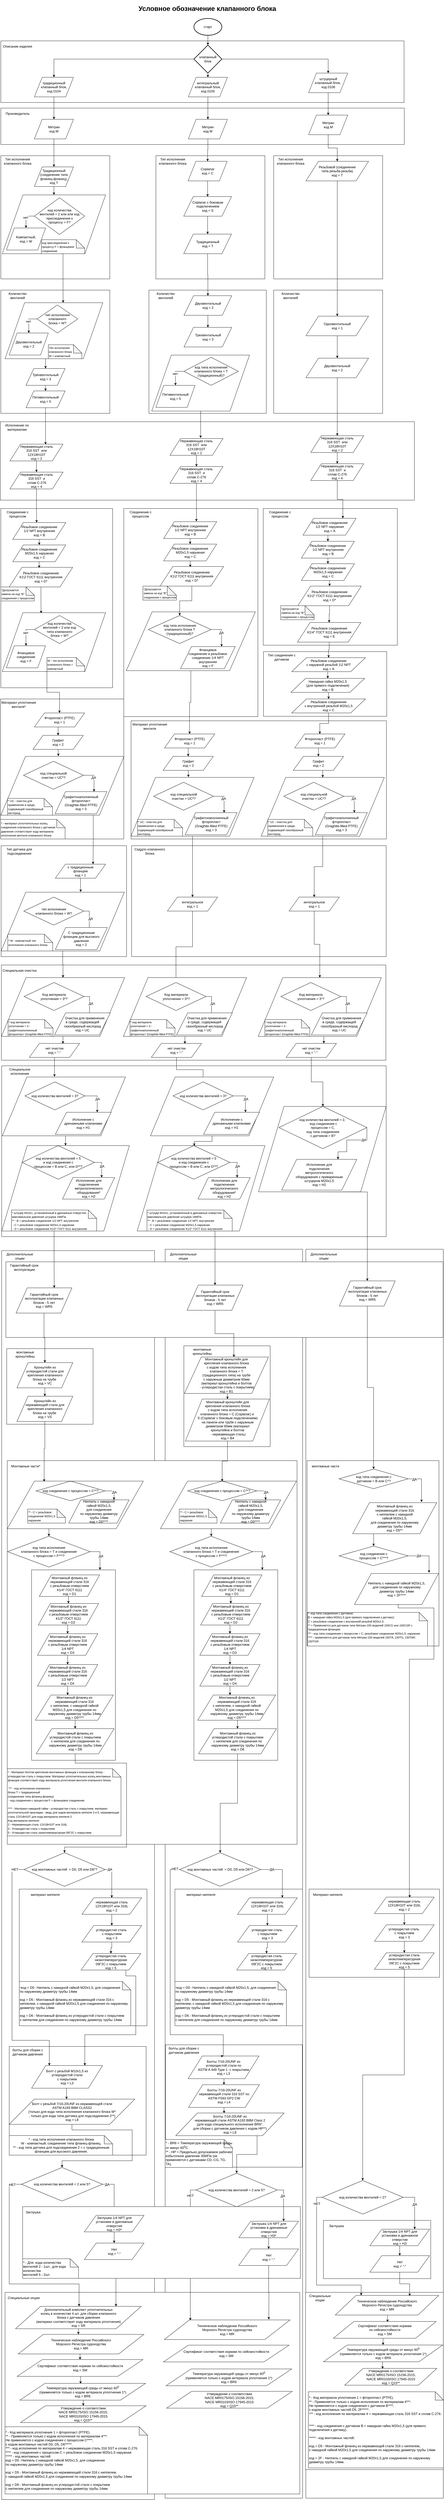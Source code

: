 <mxfile version="11.1.1" type="device"><diagram name="Page-1" id="74e2e168-ea6b-b213-b513-2b3c1d86103e"><mxGraphModel dx="798" dy="1658" grid="0" gridSize="10" guides="1" tooltips="1" connect="1" arrows="1" fold="1" page="1" pageScale="1" pageWidth="1100" pageHeight="850" background="#ffffff" math="0" shadow="0"><root><mxCell id="0"/><mxCell id="1" parent="0"/><mxCell id="ctLX_KOVJdgrp6PYzyxr-350" value="&lt;p&gt;&lt;br&gt;&lt;/p&gt;" style="rounded=0;whiteSpace=wrap;html=1;" parent="1" vertex="1"><mxGeometry x="1131.5" y="4455" width="492" height="4460" as="geometry"/></mxCell><mxCell id="ctLX_KOVJdgrp6PYzyxr-306" value="&lt;p&gt;&lt;br&gt;&lt;/p&gt;" style="rounded=0;whiteSpace=wrap;html=1;" parent="1" vertex="1"><mxGeometry x="980" y="2321" width="441" height="231" as="geometry"/></mxCell><mxCell id="ctLX_KOVJdgrp6PYzyxr-276" value="&lt;p&gt;&lt;br&gt;&lt;/p&gt;" style="rounded=0;whiteSpace=wrap;html=1;" parent="1" vertex="1"><mxGeometry x="1016.5" y="550" width="390" height="440" as="geometry"/></mxCell><mxCell id="ctLX_KOVJdgrp6PYzyxr-195" value="&lt;p&gt;&lt;br&gt;&lt;/p&gt;" style="rounded=0;whiteSpace=wrap;html=1;" parent="1" vertex="1"><mxGeometry x="628" y="4455" width="492" height="4460" as="geometry"/></mxCell><mxCell id="ctLX_KOVJdgrp6PYzyxr-143" value="&lt;p&gt;&lt;br&gt;&lt;/p&gt;" style="rounded=0;whiteSpace=wrap;html=1;" parent="1" vertex="1"><mxGeometry x="480" y="1810" width="480" height="743" as="geometry"/></mxCell><mxCell id="ctLX_KOVJdgrp6PYzyxr-141" value="&lt;p&gt;&lt;br&gt;&lt;/p&gt;" style="rounded=0;whiteSpace=wrap;html=1;" parent="1" vertex="1"><mxGeometry x="570" y="1030" width="420" height="440" as="geometry"/></mxCell><mxCell id="ctLX_KOVJdgrp6PYzyxr-142" value="Количество вентилей" style="text;html=1;strokeColor=none;fillColor=none;align=center;verticalAlign=middle;whiteSpace=wrap;rounded=0;" parent="1" vertex="1"><mxGeometry x="570" y="1030" width="120" height="40" as="geometry"/></mxCell><mxCell id="ctLX_KOVJdgrp6PYzyxr-139" value="&lt;p&gt;&lt;br&gt;&lt;/p&gt;" style="rounded=0;whiteSpace=wrap;html=1;" parent="1" vertex="1"><mxGeometry x="595" y="550" width="390" height="440" as="geometry"/></mxCell><mxCell id="uTrDqu5zIhA4iWLk0zz2-142" value="&lt;p&gt;&lt;br&gt;&lt;/p&gt;" style="rounded=0;whiteSpace=wrap;html=1;" parent="1" vertex="1"><mxGeometry x="43" y="4460" width="547" height="4460" as="geometry"/></mxCell><mxCell id="uTrDqu5zIhA4iWLk0zz2-148" value="&lt;p&gt;&lt;br&gt;&lt;/p&gt;" style="rounded=0;whiteSpace=wrap;html=1;" parent="1" vertex="1"><mxGeometry x="63" y="5210" width="1037" height="1370" as="geometry"/></mxCell><mxCell id="uTrDqu5zIhA4iWLk0zz2-124" value="&lt;p&gt;&lt;br&gt;&lt;/p&gt;" style="rounded=0;whiteSpace=wrap;html=1;" parent="1" vertex="1"><mxGeometry x="43" y="3800" width="1376" height="610" as="geometry"/></mxCell><mxCell id="uTrDqu5zIhA4iWLk0zz2-113" value="&lt;p&gt;&lt;br&gt;&lt;/p&gt;" style="rounded=0;whiteSpace=wrap;html=1;" parent="1" vertex="1"><mxGeometry x="42" y="3440" width="1376" height="340" as="geometry"/></mxCell><mxCell id="uTrDqu5zIhA4iWLk0zz2-80" value="&lt;p&gt;&lt;br&gt;&lt;/p&gt;" style="rounded=0;whiteSpace=wrap;html=1;" parent="1" vertex="1"><mxGeometry x="39" y="2490" width="441" height="500" as="geometry"/></mxCell><mxCell id="uTrDqu5zIhA4iWLk0zz2-62" value="&lt;p&gt;&lt;br&gt;&lt;/p&gt;" style="rounded=0;whiteSpace=wrap;html=1;" parent="1" vertex="1"><mxGeometry x="40" y="1810" width="400" height="640" as="geometry"/></mxCell><mxCell id="uTrDqu5zIhA4iWLk0zz2-56" value="&lt;p&gt;&lt;br&gt;&lt;/p&gt;" style="rounded=0;whiteSpace=wrap;html=1;" parent="1" vertex="1"><mxGeometry x="38" y="1500" width="1482" height="280" as="geometry"/></mxCell><mxCell id="uTrDqu5zIhA4iWLk0zz2-26" value="&lt;p&gt;&lt;br&gt;&lt;/p&gt;" style="rounded=0;whiteSpace=wrap;html=1;" parent="1" vertex="1"><mxGeometry x="40" y="550" width="390" height="440" as="geometry"/></mxCell><mxCell id="uTrDqu5zIhA4iWLk0zz2-13" value="&lt;p&gt;&lt;br&gt;&lt;/p&gt;" style="rounded=0;whiteSpace=wrap;html=1;" parent="1" vertex="1"><mxGeometry x="40" y="380" width="1444" height="130" as="geometry"/></mxCell><mxCell id="uTrDqu5zIhA4iWLk0zz2-8" value="" style="rounded=0;whiteSpace=wrap;html=1;" parent="1" vertex="1"><mxGeometry x="40" y="140" width="1443" height="220" as="geometry"/></mxCell><mxCell id="uTrDqu5zIhA4iWLk0zz2-9" style="edgeStyle=orthogonalEdgeStyle;rounded=0;orthogonalLoop=1;jettySize=auto;html=1;exitX=0.5;exitY=1;exitDx=0;exitDy=0;exitPerimeter=0;entryX=0.5;entryY=0;entryDx=0;entryDy=0;entryPerimeter=0;" parent="1" source="uTrDqu5zIhA4iWLk0zz2-1" target="uTrDqu5zIhA4iWLk0zz2-2" edge="1"><mxGeometry relative="1" as="geometry"/></mxCell><mxCell id="uTrDqu5zIhA4iWLk0zz2-1" value="старт" style="strokeWidth=2;html=1;shape=mxgraph.flowchart.start_1;whiteSpace=wrap;" parent="1" vertex="1"><mxGeometry x="731" y="60" width="100" height="60" as="geometry"/></mxCell><mxCell id="uTrDqu5zIhA4iWLk0zz2-10" style="edgeStyle=orthogonalEdgeStyle;rounded=0;orthogonalLoop=1;jettySize=auto;html=1;exitX=0;exitY=0.5;exitDx=0;exitDy=0;exitPerimeter=0;entryX=0.5;entryY=0;entryDx=0;entryDy=0;" parent="1" source="uTrDqu5zIhA4iWLk0zz2-2" target="uTrDqu5zIhA4iWLk0zz2-5" edge="1"><mxGeometry relative="1" as="geometry"/></mxCell><mxCell id="uTrDqu5zIhA4iWLk0zz2-11" style="edgeStyle=orthogonalEdgeStyle;rounded=0;orthogonalLoop=1;jettySize=auto;html=1;exitX=0.5;exitY=1;exitDx=0;exitDy=0;exitPerimeter=0;entryX=0.5;entryY=0;entryDx=0;entryDy=0;" parent="1" source="uTrDqu5zIhA4iWLk0zz2-2" target="uTrDqu5zIhA4iWLk0zz2-6" edge="1"><mxGeometry relative="1" as="geometry"/></mxCell><mxCell id="uTrDqu5zIhA4iWLk0zz2-12" style="edgeStyle=orthogonalEdgeStyle;rounded=0;orthogonalLoop=1;jettySize=auto;html=1;exitX=1;exitY=0.5;exitDx=0;exitDy=0;exitPerimeter=0;entryX=0.5;entryY=0;entryDx=0;entryDy=0;" parent="1" source="uTrDqu5zIhA4iWLk0zz2-2" target="uTrDqu5zIhA4iWLk0zz2-7" edge="1"><mxGeometry relative="1" as="geometry"><mxPoint x="1830" y="220" as="sourcePoint"/></mxGeometry></mxCell><mxCell id="uTrDqu5zIhA4iWLk0zz2-2" value="клапанный&lt;br&gt;блок" style="strokeWidth=2;html=1;shape=mxgraph.flowchart.decision;whiteSpace=wrap;" parent="1" vertex="1"><mxGeometry x="731" y="155" width="100" height="100" as="geometry"/></mxCell><mxCell id="uTrDqu5zIhA4iWLk0zz2-22" style="edgeStyle=orthogonalEdgeStyle;rounded=0;orthogonalLoop=1;jettySize=auto;html=1;exitX=0.5;exitY=1;exitDx=0;exitDy=0;" parent="1" source="uTrDqu5zIhA4iWLk0zz2-5" target="uTrDqu5zIhA4iWLk0zz2-16" edge="1"><mxGeometry relative="1" as="geometry"/></mxCell><mxCell id="uTrDqu5zIhA4iWLk0zz2-5" value="традиционный клапанный блок, &lt;br&gt;код 0104" style="shape=parallelogram;perimeter=parallelogramPerimeter;whiteSpace=wrap;html=1;" parent="1" vertex="1"><mxGeometry x="160" y="270" width="140" height="70" as="geometry"/></mxCell><mxCell id="uTrDqu5zIhA4iWLk0zz2-23" style="edgeStyle=orthogonalEdgeStyle;rounded=0;orthogonalLoop=1;jettySize=auto;html=1;exitX=0.5;exitY=1;exitDx=0;exitDy=0;entryX=0.5;entryY=0;entryDx=0;entryDy=0;" parent="1" source="uTrDqu5zIhA4iWLk0zz2-6" target="uTrDqu5zIhA4iWLk0zz2-20" edge="1"><mxGeometry relative="1" as="geometry"/></mxCell><mxCell id="uTrDqu5zIhA4iWLk0zz2-6" value="интегральный клапанный блок,&lt;br&gt;код 0105" style="shape=parallelogram;perimeter=parallelogramPerimeter;whiteSpace=wrap;html=1;" parent="1" vertex="1"><mxGeometry x="711" y="270" width="140" height="70" as="geometry"/></mxCell><mxCell id="uTrDqu5zIhA4iWLk0zz2-24" style="edgeStyle=orthogonalEdgeStyle;rounded=0;orthogonalLoop=1;jettySize=auto;html=1;exitX=0.5;exitY=1;exitDx=0;exitDy=0;entryX=0.5;entryY=0;entryDx=0;entryDy=0;" parent="1" source="uTrDqu5zIhA4iWLk0zz2-7" target="uTrDqu5zIhA4iWLk0zz2-21" edge="1"><mxGeometry relative="1" as="geometry"/></mxCell><mxCell id="uTrDqu5zIhA4iWLk0zz2-7" value="штуцерный&lt;br&gt;клапанный блок,&amp;nbsp;&lt;br&gt;код 0106" style="shape=parallelogram;perimeter=parallelogramPerimeter;whiteSpace=wrap;html=1;" parent="1" vertex="1"><mxGeometry x="1141.5" y="255" width="140" height="70" as="geometry"/></mxCell><mxCell id="uTrDqu5zIhA4iWLk0zz2-14" value="Производитель" style="text;html=1;strokeColor=none;fillColor=none;align=center;verticalAlign=middle;whiteSpace=wrap;rounded=0;" parent="1" vertex="1"><mxGeometry x="40" y="380" width="120" height="40" as="geometry"/></mxCell><mxCell id="uTrDqu5zIhA4iWLk0zz2-15" value="Описание изделия" style="text;html=1;strokeColor=none;fillColor=none;align=center;verticalAlign=middle;whiteSpace=wrap;rounded=0;" parent="1" vertex="1"><mxGeometry x="40" y="140" width="120" height="40" as="geometry"/></mxCell><mxCell id="uTrDqu5zIhA4iWLk0zz2-35" style="edgeStyle=orthogonalEdgeStyle;rounded=0;orthogonalLoop=1;jettySize=auto;html=1;exitX=0.5;exitY=1;exitDx=0;exitDy=0;entryX=0.5;entryY=0;entryDx=0;entryDy=0;" parent="1" source="uTrDqu5zIhA4iWLk0zz2-16" target="uTrDqu5zIhA4iWLk0zz2-28" edge="1"><mxGeometry relative="1" as="geometry"><mxPoint x="230" y="550" as="targetPoint"/></mxGeometry></mxCell><mxCell id="uTrDqu5zIhA4iWLk0zz2-16" value="Метран&lt;br&gt;код М" style="shape=parallelogram;perimeter=parallelogramPerimeter;whiteSpace=wrap;html=1;" parent="1" vertex="1"><mxGeometry x="160" y="420" width="140" height="70" as="geometry"/></mxCell><mxCell id="uTrDqu5zIhA4iWLk0zz2-19" value="&lt;h1&gt;Условное обозначение клапанного блока&lt;/h1&gt;" style="text;html=1;strokeColor=none;fillColor=none;align=center;verticalAlign=middle;whiteSpace=wrap;rounded=0;" parent="1" vertex="1"><mxGeometry x="499" y="10" width="560" height="30" as="geometry"/></mxCell><mxCell id="ctLX_KOVJdgrp6PYzyxr-106" style="edgeStyle=orthogonalEdgeStyle;rounded=0;orthogonalLoop=1;jettySize=auto;html=1;exitX=0.5;exitY=1;exitDx=0;exitDy=0;entryX=0.5;entryY=0;entryDx=0;entryDy=0;" parent="1" source="uTrDqu5zIhA4iWLk0zz2-20" target="ctLX_KOVJdgrp6PYzyxr-99" edge="1"><mxGeometry relative="1" as="geometry"/></mxCell><mxCell id="uTrDqu5zIhA4iWLk0zz2-20" value="Метран&lt;br&gt;код М" style="shape=parallelogram;perimeter=parallelogramPerimeter;whiteSpace=wrap;html=1;" parent="1" vertex="1"><mxGeometry x="711" y="420" width="140" height="70" as="geometry"/></mxCell><mxCell id="ctLX_KOVJdgrp6PYzyxr-278" style="edgeStyle=orthogonalEdgeStyle;rounded=0;orthogonalLoop=1;jettySize=auto;html=1;exitX=0.5;exitY=1;exitDx=0;exitDy=0;entryX=0.5;entryY=0;entryDx=0;entryDy=0;" parent="1" source="uTrDqu5zIhA4iWLk0zz2-21" target="ctLX_KOVJdgrp6PYzyxr-277" edge="1"><mxGeometry relative="1" as="geometry"/></mxCell><mxCell id="uTrDqu5zIhA4iWLk0zz2-21" value="Метран&lt;br&gt;код М" style="shape=parallelogram;perimeter=parallelogramPerimeter;whiteSpace=wrap;html=1;" parent="1" vertex="1"><mxGeometry x="1141.5" y="405" width="140" height="70" as="geometry"/></mxCell><mxCell id="uTrDqu5zIhA4iWLk0zz2-25" value="Тип исполнения клапанного блока" style="text;html=1;strokeColor=none;fillColor=none;align=center;verticalAlign=middle;whiteSpace=wrap;rounded=0;" parent="1" vertex="1"><mxGeometry x="40" y="550" width="120" height="40" as="geometry"/></mxCell><mxCell id="uTrDqu5zIhA4iWLk0zz2-36" style="edgeStyle=orthogonalEdgeStyle;rounded=0;orthogonalLoop=1;jettySize=auto;html=1;exitX=0.5;exitY=1;exitDx=0;exitDy=0;entryX=0.5;entryY=0;entryDx=0;entryDy=0;" parent="1" source="uTrDqu5zIhA4iWLk0zz2-28" target="uTrDqu5zIhA4iWLk0zz2-29" edge="1"><mxGeometry relative="1" as="geometry"/></mxCell><mxCell id="uTrDqu5zIhA4iWLk0zz2-28" value="Традиционный (соединение типа фланец-фланец),&lt;br&gt;код Т" style="shape=parallelogram;perimeter=parallelogramPerimeter;whiteSpace=wrap;html=1;" parent="1" vertex="1"><mxGeometry x="160" y="590" width="140" height="70" as="geometry"/></mxCell><mxCell id="uTrDqu5zIhA4iWLk0zz2-34" value="" style="group" parent="1" vertex="1" connectable="0"><mxGeometry x="45" y="690" width="370" height="210" as="geometry"/></mxCell><mxCell id="uTrDqu5zIhA4iWLk0zz2-29" value="" style="shape=parallelogram;perimeter=parallelogramPerimeter;whiteSpace=wrap;html=1;" parent="uTrDqu5zIhA4iWLk0zz2-34" vertex="1"><mxGeometry width="370" height="210" as="geometry"/></mxCell><mxCell id="uTrDqu5zIhA4iWLk0zz2-30" value="код количества&lt;br&gt;вентилей = 2 или или код присоединения к&lt;br&gt;процессу = F?" style="rhombus;whiteSpace=wrap;html=1;" parent="uTrDqu5zIhA4iWLk0zz2-34" vertex="1"><mxGeometry x="115" y="10.125" width="180" height="131.25" as="geometry"/></mxCell><mxCell id="uTrDqu5zIhA4iWLk0zz2-31" value="Компактный,&lt;br&gt;код = W" style="shape=parallelogram;perimeter=parallelogramPerimeter;whiteSpace=wrap;html=1;" parent="uTrDqu5zIhA4iWLk0zz2-34" vertex="1"><mxGeometry x="15" y="118.125" width="140" height="78.75" as="geometry"/></mxCell><mxCell id="uTrDqu5zIhA4iWLk0zz2-32" style="edgeStyle=orthogonalEdgeStyle;rounded=0;orthogonalLoop=1;jettySize=auto;html=1;exitX=0;exitY=0.5;exitDx=0;exitDy=0;entryX=0.5;entryY=0;entryDx=0;entryDy=0;" parent="uTrDqu5zIhA4iWLk0zz2-34" source="uTrDqu5zIhA4iWLk0zz2-30" target="uTrDqu5zIhA4iWLk0zz2-31" edge="1"><mxGeometry relative="1" as="geometry"/></mxCell><mxCell id="uTrDqu5zIhA4iWLk0zz2-33" value="нет" style="text;html=1;resizable=0;points=[];align=center;verticalAlign=middle;labelBackgroundColor=#ffffff;" parent="uTrDqu5zIhA4iWLk0zz2-32" vertex="1" connectable="0"><mxGeometry x="-0.143" y="4" relative="1" as="geometry"><mxPoint x="-5" y="4" as="offset"/></mxGeometry></mxCell><mxCell id="uTrDqu5zIhA4iWLk0zz2-37" value="&lt;div&gt;&lt;span&gt;&lt;font style=&quot;font-size: 10px&quot;&gt;код присоединения к&amp;nbsp;&lt;/font&gt;&lt;/span&gt;&lt;/div&gt;&lt;div&gt;&lt;span&gt;&lt;font style=&quot;font-size: 10px&quot;&gt;процессу F = фланцевое соединение&lt;/font&gt;&lt;/span&gt;&lt;/div&gt;" style="shape=note;whiteSpace=wrap;html=1;backgroundOutline=1;darkOpacity=0.05;align=left;" parent="uTrDqu5zIhA4iWLk0zz2-34" vertex="1"><mxGeometry x="140" y="160" width="155" height="50" as="geometry"/></mxCell><mxCell id="uTrDqu5zIhA4iWLk0zz2-38" value="&lt;p&gt;&lt;br&gt;&lt;/p&gt;" style="rounded=0;whiteSpace=wrap;html=1;" parent="1" vertex="1"><mxGeometry x="40" y="1030" width="390" height="440" as="geometry"/></mxCell><mxCell id="uTrDqu5zIhA4iWLk0zz2-39" value="Количество вентилей" style="text;html=1;strokeColor=none;fillColor=none;align=center;verticalAlign=middle;whiteSpace=wrap;rounded=0;" parent="1" vertex="1"><mxGeometry x="40" y="1030" width="120" height="40" as="geometry"/></mxCell><mxCell id="uTrDqu5zIhA4iWLk0zz2-41" value="" style="group" parent="1" vertex="1" connectable="0"><mxGeometry x="45" y="1100" width="370" height="210" as="geometry"/></mxCell><mxCell id="uTrDqu5zIhA4iWLk0zz2-48" value="" style="group" parent="uTrDqu5zIhA4iWLk0zz2-41" vertex="1" connectable="0"><mxGeometry x="10" y="-25" width="350" height="200" as="geometry"/></mxCell><mxCell id="uTrDqu5zIhA4iWLk0zz2-42" value="" style="shape=parallelogram;perimeter=parallelogramPerimeter;whiteSpace=wrap;html=1;" parent="uTrDqu5zIhA4iWLk0zz2-48" vertex="1"><mxGeometry width="350" height="200" as="geometry"/></mxCell><mxCell id="uTrDqu5zIhA4iWLk0zz2-43" value="тип исполнения&lt;br&gt;клапанного&lt;br&gt;блока = W?" style="rhombus;whiteSpace=wrap;html=1;" parent="uTrDqu5zIhA4iWLk0zz2-48" vertex="1"><mxGeometry x="115" y="8" width="145" height="100" as="geometry"/></mxCell><mxCell id="uTrDqu5zIhA4iWLk0zz2-44" value="Двухвентильный&lt;br&gt;код = 2" style="shape=parallelogram;perimeter=parallelogramPerimeter;whiteSpace=wrap;html=1;" parent="uTrDqu5zIhA4iWLk0zz2-48" vertex="1"><mxGeometry x="15" y="108.125" width="140" height="78.75" as="geometry"/></mxCell><mxCell id="uTrDqu5zIhA4iWLk0zz2-47" value="&lt;span style=&quot;font-size: 10px&quot;&gt;Тип исполнения&lt;br&gt;клапанного блока&lt;br&gt;W = компактный&lt;br&gt;&lt;/span&gt;" style="shape=note;whiteSpace=wrap;html=1;backgroundOutline=1;darkOpacity=0.05;align=left;" parent="uTrDqu5zIhA4iWLk0zz2-48" vertex="1"><mxGeometry x="155" y="150" width="120" height="50" as="geometry"/></mxCell><mxCell id="uTrDqu5zIhA4iWLk0zz2-45" style="edgeStyle=orthogonalEdgeStyle;rounded=0;orthogonalLoop=1;jettySize=auto;html=1;exitX=0;exitY=0.5;exitDx=0;exitDy=0;entryX=0.5;entryY=0;entryDx=0;entryDy=0;" parent="uTrDqu5zIhA4iWLk0zz2-48" source="uTrDqu5zIhA4iWLk0zz2-43" target="uTrDqu5zIhA4iWLk0zz2-44" edge="1"><mxGeometry relative="1" as="geometry"/></mxCell><mxCell id="uTrDqu5zIhA4iWLk0zz2-46" value="нет" style="text;html=1;resizable=0;points=[];align=center;verticalAlign=middle;labelBackgroundColor=#ffffff;" parent="uTrDqu5zIhA4iWLk0zz2-45" vertex="1" connectable="0"><mxGeometry x="-0.143" y="4" relative="1" as="geometry"><mxPoint x="-5" y="4" as="offset"/></mxGeometry></mxCell><mxCell id="uTrDqu5zIhA4iWLk0zz2-55" style="edgeStyle=orthogonalEdgeStyle;rounded=0;orthogonalLoop=1;jettySize=auto;html=1;exitX=0.5;exitY=1;exitDx=0;exitDy=0;entryX=0.5;entryY=0;entryDx=0;entryDy=0;" parent="1" source="uTrDqu5zIhA4iWLk0zz2-52" target="uTrDqu5zIhA4iWLk0zz2-53" edge="1"><mxGeometry relative="1" as="geometry"/></mxCell><mxCell id="uTrDqu5zIhA4iWLk0zz2-52" value="Трёхвентильный&lt;br&gt;код = 3" style="shape=parallelogram;perimeter=parallelogramPerimeter;whiteSpace=wrap;html=1;" parent="1" vertex="1"><mxGeometry x="130" y="1310" width="140" height="60" as="geometry"/></mxCell><mxCell id="ctLX_KOVJdgrp6PYzyxr-87" style="edgeStyle=orthogonalEdgeStyle;rounded=0;orthogonalLoop=1;jettySize=auto;html=1;exitX=0.5;exitY=1;exitDx=0;exitDy=0;entryX=0.671;entryY=0.017;entryDx=0;entryDy=0;entryPerimeter=0;" parent="1" source="uTrDqu5zIhA4iWLk0zz2-53" target="uTrDqu5zIhA4iWLk0zz2-58" edge="1"><mxGeometry relative="1" as="geometry"/></mxCell><mxCell id="uTrDqu5zIhA4iWLk0zz2-53" value="Пятивентильный&lt;br&gt;код = 5" style="shape=parallelogram;perimeter=parallelogramPerimeter;whiteSpace=wrap;html=1;" parent="1" vertex="1"><mxGeometry x="130" y="1390" width="140" height="60" as="geometry"/></mxCell><mxCell id="uTrDqu5zIhA4iWLk0zz2-54" style="edgeStyle=orthogonalEdgeStyle;rounded=0;orthogonalLoop=1;jettySize=auto;html=1;exitX=0;exitY=1;exitDx=0;exitDy=0;exitPerimeter=0;entryX=0.5;entryY=0;entryDx=0;entryDy=0;" parent="1" source="uTrDqu5zIhA4iWLk0zz2-47" target="uTrDqu5zIhA4iWLk0zz2-52" edge="1"><mxGeometry relative="1" as="geometry"/></mxCell><mxCell id="uTrDqu5zIhA4iWLk0zz2-57" value="Исполнение по материалам" style="text;html=1;strokeColor=none;fillColor=none;align=center;verticalAlign=middle;whiteSpace=wrap;rounded=0;" parent="1" vertex="1"><mxGeometry x="37.5" y="1500" width="120" height="40" as="geometry"/></mxCell><mxCell id="uTrDqu5zIhA4iWLk0zz2-61" style="edgeStyle=orthogonalEdgeStyle;rounded=0;orthogonalLoop=1;jettySize=auto;html=1;exitX=0.5;exitY=1;exitDx=0;exitDy=0;entryX=0.5;entryY=0;entryDx=0;entryDy=0;" parent="1" source="uTrDqu5zIhA4iWLk0zz2-58" target="uTrDqu5zIhA4iWLk0zz2-59" edge="1"><mxGeometry relative="1" as="geometry"/></mxCell><mxCell id="uTrDqu5zIhA4iWLk0zz2-58" value="Нержавеющая сталь&lt;br&gt;316 SST&amp;nbsp; или&lt;br&gt;12Х18Н10Т&lt;br&gt;код = 2" style="shape=parallelogram;perimeter=parallelogramPerimeter;whiteSpace=wrap;html=1;" parent="1" vertex="1"><mxGeometry x="72.5" y="1580" width="190" height="60" as="geometry"/></mxCell><mxCell id="ctLX_KOVJdgrp6PYzyxr-88" style="edgeStyle=orthogonalEdgeStyle;rounded=0;orthogonalLoop=1;jettySize=auto;html=1;exitX=0.5;exitY=1;exitDx=0;exitDy=0;entryX=0.45;entryY=0;entryDx=0;entryDy=0;entryPerimeter=0;" parent="1" source="uTrDqu5zIhA4iWLk0zz2-59" target="uTrDqu5zIhA4iWLk0zz2-64" edge="1"><mxGeometry relative="1" as="geometry"/></mxCell><mxCell id="uTrDqu5zIhA4iWLk0zz2-59" value="Нержавеющая сталь&lt;br&gt;316 SST&amp;nbsp; и&lt;br&gt;сплав С-276&lt;br&gt;код = 4" style="shape=parallelogram;perimeter=parallelogramPerimeter;whiteSpace=wrap;html=1;" parent="1" vertex="1"><mxGeometry x="72.5" y="1680" width="190" height="60" as="geometry"/></mxCell><mxCell id="uTrDqu5zIhA4iWLk0zz2-63" value="Соединение с процессом" style="text;html=1;strokeColor=none;fillColor=none;align=center;verticalAlign=middle;whiteSpace=wrap;rounded=0;" parent="1" vertex="1"><mxGeometry x="39.5" y="1810" width="120" height="40" as="geometry"/></mxCell><mxCell id="uTrDqu5zIhA4iWLk0zz2-77" style="edgeStyle=orthogonalEdgeStyle;rounded=0;orthogonalLoop=1;jettySize=auto;html=1;exitX=0.5;exitY=1;exitDx=0;exitDy=0;" parent="1" source="uTrDqu5zIhA4iWLk0zz2-64" target="uTrDqu5zIhA4iWLk0zz2-65" edge="1"><mxGeometry relative="1" as="geometry"/></mxCell><mxCell id="uTrDqu5zIhA4iWLk0zz2-64" value="Резьбовое соединение&lt;br&gt;1/2 NPT внутренняя&lt;br&gt;код = B" style="shape=parallelogram;perimeter=parallelogramPerimeter;whiteSpace=wrap;html=1;" parent="1" vertex="1"><mxGeometry x="82.5" y="1860" width="190" height="60" as="geometry"/></mxCell><mxCell id="uTrDqu5zIhA4iWLk0zz2-78" style="edgeStyle=orthogonalEdgeStyle;rounded=0;orthogonalLoop=1;jettySize=auto;html=1;exitX=0.5;exitY=1;exitDx=0;exitDy=0;entryX=0.471;entryY=0.029;entryDx=0;entryDy=0;entryPerimeter=0;" parent="1" source="uTrDqu5zIhA4iWLk0zz2-65" target="uTrDqu5zIhA4iWLk0zz2-66" edge="1"><mxGeometry relative="1" as="geometry"/></mxCell><mxCell id="uTrDqu5zIhA4iWLk0zz2-65" value="Резьбовое соединение&lt;br&gt;М20х1,5 наружная&lt;br&gt;код = C" style="shape=parallelogram;perimeter=parallelogramPerimeter;whiteSpace=wrap;html=1;" parent="1" vertex="1"><mxGeometry x="82.5" y="1940" width="190" height="60" as="geometry"/></mxCell><mxCell id="uTrDqu5zIhA4iWLk0zz2-79" style="edgeStyle=orthogonalEdgeStyle;rounded=0;orthogonalLoop=1;jettySize=auto;html=1;exitX=0.5;exitY=1;exitDx=0;exitDy=0;entryX=0.376;entryY=0.01;entryDx=0;entryDy=0;entryPerimeter=0;" parent="1" source="uTrDqu5zIhA4iWLk0zz2-66" target="uTrDqu5zIhA4iWLk0zz2-69" edge="1"><mxGeometry relative="1" as="geometry"/></mxCell><mxCell id="uTrDqu5zIhA4iWLk0zz2-66" value="Резьбовое соединение&lt;br&gt;К1\2 ГОСТ 6111 внутренняя&lt;br&gt;код = D*" style="shape=parallelogram;perimeter=parallelogramPerimeter;whiteSpace=wrap;html=1;" parent="1" vertex="1"><mxGeometry x="70" y="2020" width="227" height="70" as="geometry"/></mxCell><mxCell id="uTrDqu5zIhA4iWLk0zz2-67" value="&lt;span style=&quot;font-size: 10px&quot;&gt;*Допускается&amp;nbsp;&lt;br&gt;замена на код &quot;B&quot;&lt;br&gt;соединения с процессом&lt;br&gt;&lt;/span&gt;" style="shape=note;whiteSpace=wrap;html=1;backgroundOutline=1;darkOpacity=0.05;align=left;" parent="1" vertex="1"><mxGeometry x="40" y="2090" width="120" height="50" as="geometry"/></mxCell><mxCell id="uTrDqu5zIhA4iWLk0zz2-68" value="" style="group" parent="1" vertex="1" connectable="0"><mxGeometry x="45" y="2182" width="370" height="210" as="geometry"/></mxCell><mxCell id="uTrDqu5zIhA4iWLk0zz2-69" value="" style="shape=parallelogram;perimeter=parallelogramPerimeter;whiteSpace=wrap;html=1;" parent="uTrDqu5zIhA4iWLk0zz2-68" vertex="1"><mxGeometry width="370" height="210" as="geometry"/></mxCell><mxCell id="uTrDqu5zIhA4iWLk0zz2-70" value="код количества&lt;br&gt;вентилей = 2 или код &lt;br&gt;типа клапанного&lt;br&gt;блока = W?" style="rhombus;whiteSpace=wrap;html=1;" parent="uTrDqu5zIhA4iWLk0zz2-68" vertex="1"><mxGeometry x="115" y="10" width="180" height="100" as="geometry"/></mxCell><mxCell id="uTrDqu5zIhA4iWLk0zz2-71" value="Фланцевое&lt;br&gt;соединение&lt;br&gt;код = F" style="shape=parallelogram;perimeter=parallelogramPerimeter;whiteSpace=wrap;html=1;" parent="uTrDqu5zIhA4iWLk0zz2-68" vertex="1"><mxGeometry x="15" y="118.125" width="140" height="78.75" as="geometry"/></mxCell><mxCell id="uTrDqu5zIhA4iWLk0zz2-72" style="edgeStyle=orthogonalEdgeStyle;rounded=0;orthogonalLoop=1;jettySize=auto;html=1;exitX=0;exitY=0.5;exitDx=0;exitDy=0;entryX=0.5;entryY=0;entryDx=0;entryDy=0;" parent="uTrDqu5zIhA4iWLk0zz2-68" source="uTrDqu5zIhA4iWLk0zz2-70" target="uTrDqu5zIhA4iWLk0zz2-71" edge="1"><mxGeometry relative="1" as="geometry"/></mxCell><mxCell id="uTrDqu5zIhA4iWLk0zz2-73" value="нет" style="text;html=1;resizable=0;points=[];align=center;verticalAlign=middle;labelBackgroundColor=#ffffff;" parent="uTrDqu5zIhA4iWLk0zz2-72" vertex="1" connectable="0"><mxGeometry x="-0.143" y="4" relative="1" as="geometry"><mxPoint x="-5" y="4" as="offset"/></mxGeometry></mxCell><mxCell id="uTrDqu5zIhA4iWLk0zz2-74" value="&lt;span style=&quot;font-size: 10px&quot;&gt;W - тип исполнения&lt;br&gt;клапанного блока = &lt;br&gt;компактный&lt;br&gt;&lt;/span&gt;" style="shape=note;whiteSpace=wrap;html=1;backgroundOutline=1;darkOpacity=0.05;align=left;" parent="uTrDqu5zIhA4iWLk0zz2-68" vertex="1"><mxGeometry x="160" y="160" width="135" height="50" as="geometry"/></mxCell><mxCell id="uTrDqu5zIhA4iWLk0zz2-81" value="Материал уплотнения вентиля*" style="text;html=1;strokeColor=none;fillColor=none;align=center;verticalAlign=middle;whiteSpace=wrap;rounded=0;" parent="1" vertex="1"><mxGeometry x="38" y="2490" width="132" height="40" as="geometry"/></mxCell><mxCell id="uTrDqu5zIhA4iWLk0zz2-82" value="&lt;span style=&quot;font-size: 10px&quot;&gt;* - материал уплотнительных колец&lt;br&gt;соединения клапанного блока с датчиком давления стответствует коду материала уплотнения вентиля клапанного блока.&lt;br&gt;&lt;/span&gt;" style="shape=note;whiteSpace=wrap;html=1;backgroundOutline=1;darkOpacity=0.05;align=left;" parent="1" vertex="1"><mxGeometry x="39" y="2920" width="231" height="70" as="geometry"/></mxCell><mxCell id="uTrDqu5zIhA4iWLk0zz2-97" style="edgeStyle=orthogonalEdgeStyle;rounded=0;orthogonalLoop=1;jettySize=auto;html=1;exitX=0.5;exitY=1;exitDx=0;exitDy=0;entryX=0.5;entryY=0;entryDx=0;entryDy=0;" parent="1" source="uTrDqu5zIhA4iWLk0zz2-83" target="uTrDqu5zIhA4iWLk0zz2-84" edge="1"><mxGeometry relative="1" as="geometry"/></mxCell><mxCell id="uTrDqu5zIhA4iWLk0zz2-83" value="Фторопласт (PTFE)&lt;br&gt;код = 1" style="shape=parallelogram;perimeter=parallelogramPerimeter;whiteSpace=wrap;html=1;" parent="1" vertex="1"><mxGeometry x="160" y="2540" width="180" height="50" as="geometry"/></mxCell><mxCell id="uTrDqu5zIhA4iWLk0zz2-99" style="edgeStyle=orthogonalEdgeStyle;rounded=0;orthogonalLoop=1;jettySize=auto;html=1;exitX=0.5;exitY=1;exitDx=0;exitDy=0;entryX=0.467;entryY=-0.005;entryDx=0;entryDy=0;entryPerimeter=0;" parent="1" source="uTrDqu5zIhA4iWLk0zz2-84" target="uTrDqu5zIhA4iWLk0zz2-87" edge="1"><mxGeometry relative="1" as="geometry"/></mxCell><mxCell id="uTrDqu5zIhA4iWLk0zz2-84" value="Графит&lt;br&gt;код = 2" style="shape=parallelogram;perimeter=parallelogramPerimeter;whiteSpace=wrap;html=1;" parent="1" vertex="1"><mxGeometry x="155" y="2620" width="180" height="50" as="geometry"/></mxCell><mxCell id="uTrDqu5zIhA4iWLk0zz2-86" value="" style="group" parent="1" vertex="1" connectable="0"><mxGeometry x="40" y="2695" width="441" height="210" as="geometry"/></mxCell><mxCell id="uTrDqu5zIhA4iWLk0zz2-87" value="" style="shape=parallelogram;perimeter=parallelogramPerimeter;whiteSpace=wrap;html=1;" parent="uTrDqu5zIhA4iWLk0zz2-86" vertex="1"><mxGeometry width="441" height="210" as="geometry"/></mxCell><mxCell id="ctLX_KOVJdgrp6PYzyxr-137" style="edgeStyle=orthogonalEdgeStyle;rounded=0;orthogonalLoop=1;jettySize=auto;html=1;exitX=1;exitY=0.5;exitDx=0;exitDy=0;entryX=0.75;entryY=0;entryDx=0;entryDy=0;" parent="uTrDqu5zIhA4iWLk0zz2-86" source="uTrDqu5zIhA4iWLk0zz2-88" target="uTrDqu5zIhA4iWLk0zz2-89" edge="1"><mxGeometry relative="1" as="geometry"/></mxCell><mxCell id="ctLX_KOVJdgrp6PYzyxr-138" value="ДА" style="text;html=1;resizable=0;points=[];align=center;verticalAlign=middle;labelBackgroundColor=#ffffff;" parent="ctLX_KOVJdgrp6PYzyxr-137" vertex="1" connectable="0"><mxGeometry x="-0.25" y="-8" relative="1" as="geometry"><mxPoint as="offset"/></mxGeometry></mxCell><mxCell id="uTrDqu5zIhA4iWLk0zz2-88" value="код специальной&lt;br&gt;очистки = UC*?" style="rhombus;whiteSpace=wrap;html=1;" parent="uTrDqu5zIhA4iWLk0zz2-86" vertex="1"><mxGeometry x="81.063" y="17.5" width="214.541" height="100" as="geometry"/></mxCell><mxCell id="uTrDqu5zIhA4iWLk0zz2-89" value="Графитонаполненный&lt;br&gt;фторопласт&lt;br&gt;(Graghite-filled PTFE)&lt;br&gt;код = 3" style="shape=parallelogram;perimeter=parallelogramPerimeter;whiteSpace=wrap;html=1;" parent="uTrDqu5zIhA4iWLk0zz2-86" vertex="1"><mxGeometry x="194" y="126" width="186" height="79" as="geometry"/></mxCell><mxCell id="uTrDqu5zIhA4iWLk0zz2-92" value="&lt;span style=&quot;font-size: 10px&quot;&gt;* UC - очистка для&lt;br&gt;применения в среде, содержащей газообразный кислород.&lt;br&gt;&lt;/span&gt;" style="shape=note;whiteSpace=wrap;html=1;backgroundOutline=1;darkOpacity=0.05;align=left;" parent="uTrDqu5zIhA4iWLk0zz2-86" vertex="1"><mxGeometry x="23.866" y="150" width="160.835" height="60" as="geometry"/></mxCell><mxCell id="uTrDqu5zIhA4iWLk0zz2-100" value="&lt;p&gt;&lt;br&gt;&lt;/p&gt;" style="rounded=0;whiteSpace=wrap;html=1;" parent="1" vertex="1"><mxGeometry x="41" y="3014" width="449" height="396" as="geometry"/></mxCell><mxCell id="uTrDqu5zIhA4iWLk0zz2-101" value="Тип датчика для подсоединения" style="text;html=1;strokeColor=none;fillColor=none;align=center;verticalAlign=middle;whiteSpace=wrap;rounded=0;" parent="1" vertex="1"><mxGeometry x="40" y="3014" width="132" height="40" as="geometry"/></mxCell><mxCell id="uTrDqu5zIhA4iWLk0zz2-111" style="edgeStyle=orthogonalEdgeStyle;rounded=0;orthogonalLoop=1;jettySize=auto;html=1;exitX=0.5;exitY=1;exitDx=0;exitDy=0;entryX=0.646;entryY=-0.005;entryDx=0;entryDy=0;entryPerimeter=0;" parent="1" source="uTrDqu5zIhA4iWLk0zz2-102" target="uTrDqu5zIhA4iWLk0zz2-104" edge="1"><mxGeometry relative="1" as="geometry"/></mxCell><mxCell id="uTrDqu5zIhA4iWLk0zz2-102" value="с традиционным&lt;br&gt;фланцем&lt;br&gt;код = 1" style="shape=parallelogram;perimeter=parallelogramPerimeter;whiteSpace=wrap;html=1;" parent="1" vertex="1"><mxGeometry x="235" y="3080" width="180" height="50" as="geometry"/></mxCell><mxCell id="uTrDqu5zIhA4iWLk0zz2-103" value="" style="group" parent="1" vertex="1" connectable="0"><mxGeometry x="41" y="3180" width="441" height="210" as="geometry"/></mxCell><mxCell id="uTrDqu5zIhA4iWLk0zz2-104" value="" style="shape=parallelogram;perimeter=parallelogramPerimeter;whiteSpace=wrap;html=1;" parent="uTrDqu5zIhA4iWLk0zz2-103" vertex="1"><mxGeometry width="441" height="210" as="geometry"/></mxCell><mxCell id="uTrDqu5zIhA4iWLk0zz2-105" style="edgeStyle=orthogonalEdgeStyle;rounded=0;orthogonalLoop=1;jettySize=auto;html=1;exitX=1;exitY=0.5;exitDx=0;exitDy=0;entryX=0.5;entryY=0;entryDx=0;entryDy=0;" parent="uTrDqu5zIhA4iWLk0zz2-103" source="uTrDqu5zIhA4iWLk0zz2-107" target="uTrDqu5zIhA4iWLk0zz2-108" edge="1"><mxGeometry relative="1" as="geometry"/></mxCell><mxCell id="uTrDqu5zIhA4iWLk0zz2-106" value="ДА" style="text;html=1;resizable=0;points=[];align=center;verticalAlign=middle;labelBackgroundColor=#ffffff;" parent="uTrDqu5zIhA4iWLk0zz2-105" vertex="1" connectable="0"><mxGeometry x="-0.14" y="-7" relative="1" as="geometry"><mxPoint x="11" y="-9" as="offset"/></mxGeometry></mxCell><mxCell id="uTrDqu5zIhA4iWLk0zz2-107" value="тип исполнения&lt;br&gt;клапанного блока = W?" style="rhombus;whiteSpace=wrap;html=1;" parent="uTrDqu5zIhA4iWLk0zz2-103" vertex="1"><mxGeometry x="81.063" y="17.5" width="214.541" height="100" as="geometry"/></mxCell><mxCell id="uTrDqu5zIhA4iWLk0zz2-108" value="С традиционным&lt;br&gt;фланцем&amp;nbsp;для высокого давления&lt;br&gt;код = 2" style="shape=parallelogram;perimeter=parallelogramPerimeter;whiteSpace=wrap;html=1;" parent="uTrDqu5zIhA4iWLk0zz2-103" vertex="1"><mxGeometry x="194" y="126" width="186" height="79" as="geometry"/></mxCell><mxCell id="uTrDqu5zIhA4iWLk0zz2-109" value="&lt;span style=&quot;font-size: 10px&quot;&gt;* W - компактный тип&lt;br&gt;исполнения клапанного блока&lt;br&gt;&lt;/span&gt;" style="shape=note;whiteSpace=wrap;html=1;backgroundOutline=1;darkOpacity=0.05;align=left;" parent="uTrDqu5zIhA4iWLk0zz2-103" vertex="1"><mxGeometry x="23.866" y="150" width="160.835" height="60" as="geometry"/></mxCell><mxCell id="uTrDqu5zIhA4iWLk0zz2-112" value="Специальная очистка" style="text;html=1;strokeColor=none;fillColor=none;align=center;verticalAlign=middle;whiteSpace=wrap;rounded=0;" parent="1" vertex="1"><mxGeometry x="41" y="3440" width="132" height="40" as="geometry"/></mxCell><mxCell id="ctLX_KOVJdgrp6PYzyxr-92" style="edgeStyle=orthogonalEdgeStyle;rounded=0;orthogonalLoop=1;jettySize=auto;html=1;exitX=0.5;exitY=1;exitDx=0;exitDy=0;entryX=0.424;entryY=-0.005;entryDx=0;entryDy=0;entryPerimeter=0;" parent="1" source="uTrDqu5zIhA4iWLk0zz2-114" target="uTrDqu5zIhA4iWLk0zz2-127" edge="1"><mxGeometry relative="1" as="geometry"/></mxCell><mxCell id="uTrDqu5zIhA4iWLk0zz2-114" value="нет очистки&lt;br&gt;код = &quot;-&quot;" style="shape=parallelogram;perimeter=parallelogramPerimeter;whiteSpace=wrap;html=1;" parent="1" vertex="1"><mxGeometry x="142" y="3720" width="180" height="50" as="geometry"/></mxCell><mxCell id="uTrDqu5zIhA4iWLk0zz2-115" value="" style="group" parent="1" vertex="1" connectable="0"><mxGeometry x="42" y="3485" width="441" height="210" as="geometry"/></mxCell><mxCell id="uTrDqu5zIhA4iWLk0zz2-116" value="" style="shape=parallelogram;perimeter=parallelogramPerimeter;whiteSpace=wrap;html=1;" parent="uTrDqu5zIhA4iWLk0zz2-115" vertex="1"><mxGeometry width="441" height="210" as="geometry"/></mxCell><mxCell id="uTrDqu5zIhA4iWLk0zz2-117" style="edgeStyle=orthogonalEdgeStyle;rounded=0;orthogonalLoop=1;jettySize=auto;html=1;exitX=1;exitY=0.5;exitDx=0;exitDy=0;entryX=0.5;entryY=0;entryDx=0;entryDy=0;" parent="uTrDqu5zIhA4iWLk0zz2-115" source="uTrDqu5zIhA4iWLk0zz2-119" target="uTrDqu5zIhA4iWLk0zz2-120" edge="1"><mxGeometry relative="1" as="geometry"/></mxCell><mxCell id="uTrDqu5zIhA4iWLk0zz2-118" value="ДА" style="text;html=1;resizable=0;points=[];align=center;verticalAlign=middle;labelBackgroundColor=#ffffff;" parent="uTrDqu5zIhA4iWLk0zz2-117" vertex="1" connectable="0"><mxGeometry x="-0.14" y="-7" relative="1" as="geometry"><mxPoint x="11" y="-9" as="offset"/></mxGeometry></mxCell><mxCell id="uTrDqu5zIhA4iWLk0zz2-119" value="Код материала&lt;br&gt;уплотнения = 3*?" style="rhombus;whiteSpace=wrap;html=1;" parent="uTrDqu5zIhA4iWLk0zz2-115" vertex="1"><mxGeometry x="81.063" y="17.5" width="214.541" height="100" as="geometry"/></mxCell><mxCell id="uTrDqu5zIhA4iWLk0zz2-120" value="&amp;nbsp; &amp;nbsp; &amp;nbsp;Очистка для применения&lt;br&gt;в среде, содержащей газообразный кислород&lt;br&gt;код = UC" style="shape=parallelogram;perimeter=parallelogramPerimeter;whiteSpace=wrap;html=1;" parent="uTrDqu5zIhA4iWLk0zz2-115" vertex="1"><mxGeometry x="190" y="126" width="200" height="79" as="geometry"/></mxCell><mxCell id="uTrDqu5zIhA4iWLk0zz2-121" value="&lt;span style=&quot;font-size: 10px&quot;&gt;* код материала &lt;br&gt;уплотнения = 3 - графитонаполненный&lt;br&gt;фторопласт (Graphite-filled PTFE)&lt;br&gt;&lt;/span&gt;" style="shape=note;whiteSpace=wrap;html=1;backgroundOutline=1;darkOpacity=0.05;align=left;" parent="uTrDqu5zIhA4iWLk0zz2-115" vertex="1"><mxGeometry x="23.866" y="150" width="160.835" height="60" as="geometry"/></mxCell><mxCell id="uTrDqu5zIhA4iWLk0zz2-123" style="edgeStyle=orthogonalEdgeStyle;rounded=0;orthogonalLoop=1;jettySize=auto;html=1;exitX=0.5;exitY=1;exitDx=0;exitDy=0;entryX=0.667;entryY=0.02;entryDx=0;entryDy=0;entryPerimeter=0;" parent="1" source="uTrDqu5zIhA4iWLk0zz2-116" target="uTrDqu5zIhA4iWLk0zz2-114" edge="1"><mxGeometry relative="1" as="geometry"/></mxCell><mxCell id="uTrDqu5zIhA4iWLk0zz2-125" value="Специальное исполнение" style="text;html=1;strokeColor=none;fillColor=none;align=center;verticalAlign=middle;whiteSpace=wrap;rounded=0;" parent="1" vertex="1"><mxGeometry x="42" y="3800" width="132" height="40" as="geometry"/></mxCell><mxCell id="uTrDqu5zIhA4iWLk0zz2-126" value="" style="group" parent="1" vertex="1" connectable="0"><mxGeometry x="45" y="3840" width="441" height="210" as="geometry"/></mxCell><mxCell id="uTrDqu5zIhA4iWLk0zz2-127" value="" style="shape=parallelogram;perimeter=parallelogramPerimeter;whiteSpace=wrap;html=1;" parent="uTrDqu5zIhA4iWLk0zz2-126" vertex="1"><mxGeometry width="441" height="210" as="geometry"/></mxCell><mxCell id="ctLX_KOVJdgrp6PYzyxr-177" style="edgeStyle=orthogonalEdgeStyle;rounded=0;orthogonalLoop=1;jettySize=auto;html=1;exitX=1;exitY=0.5;exitDx=0;exitDy=0;entryX=0.75;entryY=0;entryDx=0;entryDy=0;" parent="uTrDqu5zIhA4iWLk0zz2-126" source="uTrDqu5zIhA4iWLk0zz2-130" target="uTrDqu5zIhA4iWLk0zz2-131" edge="1"><mxGeometry relative="1" as="geometry"/></mxCell><mxCell id="ctLX_KOVJdgrp6PYzyxr-178" value="ДА" style="text;html=1;resizable=0;points=[];align=center;verticalAlign=middle;labelBackgroundColor=#ffffff;" parent="ctLX_KOVJdgrp6PYzyxr-177" vertex="1" connectable="0"><mxGeometry x="-0.137" y="-11" relative="1" as="geometry"><mxPoint x="12" y="11" as="offset"/></mxGeometry></mxCell><mxCell id="uTrDqu5zIhA4iWLk0zz2-130" value="код количества вентилей = 3?" style="rhombus;whiteSpace=wrap;html=1;" parent="uTrDqu5zIhA4iWLk0zz2-126" vertex="1"><mxGeometry x="81.063" y="17.5" width="214.541" height="100" as="geometry"/></mxCell><mxCell id="uTrDqu5zIhA4iWLk0zz2-131" value="Исполнение с&lt;br&gt;дренажными клапанами&lt;br&gt;код = H1" style="shape=parallelogram;perimeter=parallelogramPerimeter;whiteSpace=wrap;html=1;" parent="uTrDqu5zIhA4iWLk0zz2-126" vertex="1"><mxGeometry x="190" y="126" width="200" height="79" as="geometry"/></mxCell><mxCell id="uTrDqu5zIhA4iWLk0zz2-133" value="" style="group" parent="1" vertex="1" connectable="0"><mxGeometry x="43" y="4085" width="457" height="305" as="geometry"/></mxCell><mxCell id="uTrDqu5zIhA4iWLk0zz2-134" value="" style="shape=parallelogram;perimeter=parallelogramPerimeter;whiteSpace=wrap;html=1;" parent="uTrDqu5zIhA4iWLk0zz2-133" vertex="1"><mxGeometry width="457" height="305" as="geometry"/></mxCell><mxCell id="uTrDqu5zIhA4iWLk0zz2-153" style="edgeStyle=orthogonalEdgeStyle;rounded=0;orthogonalLoop=1;jettySize=auto;html=1;exitX=1;exitY=0.5;exitDx=0;exitDy=0;entryX=0.75;entryY=0;entryDx=0;entryDy=0;" parent="uTrDqu5zIhA4iWLk0zz2-133" source="uTrDqu5zIhA4iWLk0zz2-137" target="uTrDqu5zIhA4iWLk0zz2-138" edge="1"><mxGeometry relative="1" as="geometry"/></mxCell><mxCell id="uTrDqu5zIhA4iWLk0zz2-154" value="ДА" style="text;html=1;resizable=0;points=[];align=center;verticalAlign=middle;labelBackgroundColor=#ffffff;" parent="uTrDqu5zIhA4iWLk0zz2-153" vertex="1" connectable="0"><mxGeometry x="-0.35" y="-14" relative="1" as="geometry"><mxPoint x="15" y="14" as="offset"/></mxGeometry></mxCell><mxCell id="uTrDqu5zIhA4iWLk0zz2-137" value="код количества вентилей = 5&lt;br&gt;и код соединения с&lt;br&gt;процессом = B или C, или D**?" style="rhombus;whiteSpace=wrap;html=1;" parent="uTrDqu5zIhA4iWLk0zz2-133" vertex="1"><mxGeometry x="73" width="259" height="120" as="geometry"/></mxCell><mxCell id="uTrDqu5zIhA4iWLk0zz2-138" value="Исполнение для&lt;br&gt;подключения&lt;br&gt;метрологического&lt;br&gt;оборудования*&lt;br&gt;код = H2" style="shape=parallelogram;perimeter=parallelogramPerimeter;whiteSpace=wrap;html=1;" parent="uTrDqu5zIhA4iWLk0zz2-133" vertex="1"><mxGeometry x="217.5" y="114" width="187" height="77" as="geometry"/></mxCell><mxCell id="uTrDqu5zIhA4iWLk0zz2-139" value="&lt;span style=&quot;font-size: 10px&quot;&gt;* штуцер М10х1, установленный в дренажные отверстия, максимальное давление штуцера 16МПа.&lt;br&gt;** - B = резьбовое соединение 1/2 NPT, внутренняя&lt;br&gt;&amp;nbsp;- C = резьбовое соединение М20х1,5 наружная&lt;br&gt;&amp;nbsp;- D = резьбовое соединение К1/2&quot; ГОСТ 6111 внутренняя&lt;br&gt;&lt;/span&gt;" style="shape=note;whiteSpace=wrap;html=1;backgroundOutline=1;darkOpacity=0.05;align=left;" parent="uTrDqu5zIhA4iWLk0zz2-133" vertex="1"><mxGeometry x="35" y="230" width="305" height="75" as="geometry"/></mxCell><mxCell id="uTrDqu5zIhA4iWLk0zz2-141" style="edgeStyle=orthogonalEdgeStyle;rounded=0;orthogonalLoop=1;jettySize=auto;html=1;exitX=0.5;exitY=1;exitDx=0;exitDy=0;entryX=0.5;entryY=0;entryDx=0;entryDy=0;" parent="1" source="uTrDqu5zIhA4iWLk0zz2-127" target="uTrDqu5zIhA4iWLk0zz2-134" edge="1"><mxGeometry relative="1" as="geometry"/></mxCell><mxCell id="uTrDqu5zIhA4iWLk0zz2-143" value="Дополнительные опции" style="text;html=1;strokeColor=none;fillColor=none;align=center;verticalAlign=middle;whiteSpace=wrap;rounded=0;" parent="1" vertex="1"><mxGeometry x="42" y="4460" width="132" height="40" as="geometry"/></mxCell><mxCell id="uTrDqu5zIhA4iWLk0zz2-144" value="&lt;p&gt;&lt;br&gt;&lt;/p&gt;" style="rounded=0;whiteSpace=wrap;html=1;" parent="1" vertex="1"><mxGeometry x="61" y="4810" width="309" height="270" as="geometry"/></mxCell><mxCell id="uTrDqu5zIhA4iWLk0zz2-145" value="монтажные кронштейны" style="text;html=1;strokeColor=none;fillColor=none;align=center;verticalAlign=middle;whiteSpace=wrap;rounded=0;" parent="1" vertex="1"><mxGeometry x="60.5" y="4810" width="132" height="40" as="geometry"/></mxCell><mxCell id="ctLX_KOVJdgrp6PYzyxr-37" style="edgeStyle=orthogonalEdgeStyle;rounded=0;orthogonalLoop=1;jettySize=auto;html=1;exitX=0.5;exitY=1;exitDx=0;exitDy=0;entryX=0.5;entryY=0;entryDx=0;entryDy=0;" parent="1" source="uTrDqu5zIhA4iWLk0zz2-146" target="uTrDqu5zIhA4iWLk0zz2-147" edge="1"><mxGeometry relative="1" as="geometry"/></mxCell><mxCell id="uTrDqu5zIhA4iWLk0zz2-146" value="Кронштейн из&lt;br&gt;углеродистой стали для&lt;br&gt;крепления клапанного&lt;br&gt;блока на трубе&amp;nbsp;&lt;br&gt;код = VC" style="shape=parallelogram;perimeter=parallelogramPerimeter;whiteSpace=wrap;html=1;" parent="1" vertex="1"><mxGeometry x="97.5" y="4860" width="200" height="90" as="geometry"/></mxCell><mxCell id="ctLX_KOVJdgrp6PYzyxr-95" style="edgeStyle=orthogonalEdgeStyle;rounded=0;orthogonalLoop=1;jettySize=auto;html=1;exitX=0.5;exitY=1;exitDx=0;exitDy=0;entryX=0.271;entryY=0.012;entryDx=0;entryDy=0;entryPerimeter=0;" parent="1" source="uTrDqu5zIhA4iWLk0zz2-147" target="uTrDqu5zIhA4iWLk0zz2-161" edge="1"><mxGeometry relative="1" as="geometry"><mxPoint x="198" y="5166" as="targetPoint"/><Array as="points"><mxPoint x="198" y="5166"/><mxPoint x="195" y="5166"/></Array></mxGeometry></mxCell><mxCell id="uTrDqu5zIhA4iWLk0zz2-147" value="Кронштейн из&lt;br&gt;нержавеющей стали для&lt;br&gt;крепления клапанного&lt;br&gt;блока на трубе&amp;nbsp;&lt;br&gt;код = VS" style="shape=parallelogram;perimeter=parallelogramPerimeter;whiteSpace=wrap;html=1;" parent="1" vertex="1"><mxGeometry x="97.5" y="4980" width="200" height="90" as="geometry"/></mxCell><mxCell id="uTrDqu5zIhA4iWLk0zz2-149" value="Монтажные части*" style="text;html=1;strokeColor=none;fillColor=none;align=center;verticalAlign=middle;whiteSpace=wrap;rounded=0;" parent="1" vertex="1"><mxGeometry x="62.5" y="5210" width="132" height="40" as="geometry"/></mxCell><mxCell id="uTrDqu5zIhA4iWLk0zz2-156" value="&lt;p&gt;&lt;br&gt;&lt;/p&gt;" style="rounded=0;whiteSpace=wrap;html=1;" parent="1" vertex="1"><mxGeometry x="58" y="4500" width="1565" height="270" as="geometry"/></mxCell><mxCell id="uTrDqu5zIhA4iWLk0zz2-157" value="Гарантийный срок эксплуатации" style="text;html=1;strokeColor=none;fillColor=none;align=center;verticalAlign=middle;whiteSpace=wrap;rounded=0;" parent="1" vertex="1"><mxGeometry x="57.5" y="4500" width="132" height="40" as="geometry"/></mxCell><mxCell id="uTrDqu5zIhA4iWLk0zz2-158" value="Гарантийный срок&lt;br&gt;эксплуатации клапанных&lt;br&gt;блоков - 5 лет&lt;br&gt;код = WR5" style="shape=parallelogram;perimeter=parallelogramPerimeter;whiteSpace=wrap;html=1;" parent="1" vertex="1"><mxGeometry x="94.5" y="4593" width="200" height="90" as="geometry"/></mxCell><mxCell id="ctLX_KOVJdgrp6PYzyxr-94" style="edgeStyle=orthogonalEdgeStyle;rounded=0;orthogonalLoop=1;jettySize=auto;html=1;entryX=0.5;entryY=0;entryDx=0;entryDy=0;exitX=0.5;exitY=1;exitDx=0;exitDy=0;" parent="1" source="uTrDqu5zIhA4iWLk0zz2-158" target="uTrDqu5zIhA4iWLk0zz2-146" edge="1"><mxGeometry relative="1" as="geometry"><mxPoint x="195" y="4760" as="sourcePoint"/></mxGeometry></mxCell><mxCell id="ctLX_KOVJdgrp6PYzyxr-40" style="edgeStyle=orthogonalEdgeStyle;rounded=0;orthogonalLoop=1;jettySize=auto;html=1;exitX=0.25;exitY=1;exitDx=0;exitDy=0;entryX=0.5;entryY=0;entryDx=0;entryDy=0;" parent="1" source="uTrDqu5zIhA4iWLk0zz2-161" target="uTrDqu5zIhA4iWLk0zz2-170" edge="1"><mxGeometry relative="1" as="geometry"/></mxCell><mxCell id="uTrDqu5zIhA4iWLk0zz2-161" value="" style="shape=parallelogram;perimeter=parallelogramPerimeter;whiteSpace=wrap;html=1;" parent="1" vertex="1"><mxGeometry x="63" y="5283" width="487" height="170" as="geometry"/></mxCell><mxCell id="uTrDqu5zIhA4iWLk0zz2-162" style="edgeStyle=orthogonalEdgeStyle;rounded=0;orthogonalLoop=1;jettySize=auto;html=1;exitX=1;exitY=0.5;exitDx=0;exitDy=0;entryX=0.75;entryY=0;entryDx=0;entryDy=0;" parent="1" source="uTrDqu5zIhA4iWLk0zz2-164" target="uTrDqu5zIhA4iWLk0zz2-165" edge="1"><mxGeometry relative="1" as="geometry"/></mxCell><mxCell id="uTrDqu5zIhA4iWLk0zz2-163" value="ДА" style="text;html=1;resizable=0;points=[];align=center;verticalAlign=middle;labelBackgroundColor=#ffffff;" parent="uTrDqu5zIhA4iWLk0zz2-162" vertex="1" connectable="0"><mxGeometry x="-0.35" y="-14" relative="1" as="geometry"><mxPoint x="12" y="-9" as="offset"/></mxGeometry></mxCell><mxCell id="uTrDqu5zIhA4iWLk0zz2-164" value="код соединения с процессом = C**?" style="rhombus;whiteSpace=wrap;html=1;" parent="1" vertex="1"><mxGeometry x="166" y="5283" width="247" height="70" as="geometry"/></mxCell><mxCell id="uTrDqu5zIhA4iWLk0zz2-165" value="Ниппель с накидной&lt;br&gt;гайкой М20х1,5,&lt;br&gt;для соединения&lt;br&gt;по наружному диаметру&lt;br&gt;трубы 14мм&lt;br&gt;код = D0****" style="shape=parallelogram;perimeter=parallelogramPerimeter;whiteSpace=wrap;html=1;" parent="1" vertex="1"><mxGeometry x="283" y="5350" width="216" height="83" as="geometry"/></mxCell><mxCell id="uTrDqu5zIhA4iWLk0zz2-166" value="&lt;span style=&quot;font-size: 10px&quot;&gt;** - C = резьбовое соединение М20х1,5 наружная&lt;br&gt;&lt;/span&gt;" style="shape=note;whiteSpace=wrap;html=1;backgroundOutline=1;darkOpacity=0.05;align=left;" parent="1" vertex="1"><mxGeometry x="136" y="5383" width="135" height="50" as="geometry"/></mxCell><mxCell id="uTrDqu5zIhA4iWLk0zz2-174" value="&lt;span style=&quot;font-size: 10px&quot;&gt;* - Материал болтов крепления монтажных фланцев к клапанному блоку - углеродистая сталь с покрытием. Материал уплотнительных колец монтажных фланцев соответствует коду материала уплотнения вентиля клапанного блока.&lt;br&gt;&lt;/span&gt;&lt;span style=&quot;font-size: 10px&quot;&gt;&lt;br&gt;&lt;/span&gt;&lt;span style=&quot;font-size: 10px&quot;&gt;&amp;nbsp;*** - код исполнения клапанного&lt;/span&gt;&lt;br style=&quot;font-size: 10px&quot;&gt;&lt;span style=&quot;font-size: 10px&quot;&gt;блока T = традиционный&lt;/span&gt;&lt;br style=&quot;font-size: 10px&quot;&gt;&lt;span style=&quot;font-size: 10px&quot;&gt;(соединение типа фланец-фланец)&lt;/span&gt;&lt;br style=&quot;font-size: 10px&quot;&gt;&lt;span style=&quot;font-size: 10px&quot;&gt;&amp;nbsp;- код соединения с процессом F = фланцевое соединение.&lt;/span&gt;&lt;span style=&quot;font-size: 10px&quot;&gt;&lt;br&gt;&lt;br&gt;**** - Материал накидной гайки - углеродистая сталь с покрытием, материал уплотнительной прокладки - медь для кодов материала ниппеля 3 и 5, нержавеющая сталь 12Х18Н10Т для кода материала ниппеля 2.&lt;br&gt;Код материала ниппеля:&lt;br&gt;2 - Нержавеющая сталь 12Х18Н10Т или 316L&lt;br&gt;3 - Углеродистая сталь с покрытием&lt;br&gt;5 - Углеродистая сталь низкотемпературная 09Г2С с покрытием&lt;br&gt;&lt;/span&gt;" style="shape=note;whiteSpace=wrap;html=1;backgroundOutline=1;darkOpacity=0.05;align=left;" parent="1" vertex="1"><mxGeometry x="63" y="6310" width="407" height="240" as="geometry"/></mxCell><mxCell id="ctLX_KOVJdgrp6PYzyxr-13" value="" style="rounded=0;whiteSpace=wrap;html=1;" parent="1" vertex="1"><mxGeometry x="150" y="5600" width="300" height="680" as="geometry"/></mxCell><mxCell id="uTrDqu5zIhA4iWLk0zz2-175" style="edgeStyle=orthogonalEdgeStyle;rounded=0;orthogonalLoop=1;jettySize=auto;html=1;exitX=1;exitY=0.5;exitDx=0;exitDy=0;entryX=0.816;entryY=0;entryDx=0;entryDy=0;entryPerimeter=0;" parent="1" source="uTrDqu5zIhA4iWLk0zz2-170" target="ctLX_KOVJdgrp6PYzyxr-13" edge="1"><mxGeometry relative="1" as="geometry"/></mxCell><mxCell id="uTrDqu5zIhA4iWLk0zz2-176" value="ДА" style="text;html=1;resizable=0;points=[];align=center;verticalAlign=middle;labelBackgroundColor=#ffffff;" parent="uTrDqu5zIhA4iWLk0zz2-175" vertex="1" connectable="0"><mxGeometry x="-0.2" y="-11" relative="1" as="geometry"><mxPoint x="14" y="11" as="offset"/></mxGeometry></mxCell><mxCell id="uTrDqu5zIhA4iWLk0zz2-170" value="код типа исполнения&lt;br&gt;клапанного блока = T и соединения&lt;br&gt;с процессом = F***?" style="rhombus;whiteSpace=wrap;html=1;" parent="1" vertex="1"><mxGeometry x="64" y="5480" width="296" height="110" as="geometry"/></mxCell><mxCell id="ctLX_KOVJdgrp6PYzyxr-41" style="edgeStyle=orthogonalEdgeStyle;rounded=0;orthogonalLoop=1;jettySize=auto;html=1;exitX=0.5;exitY=1;exitDx=0;exitDy=0;entryX=0.5;entryY=0;entryDx=0;entryDy=0;" parent="1" source="uTrDqu5zIhA4iWLk0zz2-173" target="ctLX_KOVJdgrp6PYzyxr-4" edge="1"><mxGeometry relative="1" as="geometry"/></mxCell><mxCell id="uTrDqu5zIhA4iWLk0zz2-173" value="Монтажный фланец из&lt;br&gt;нержавеющей стали 316&lt;br&gt;с резьбовым отверстием&lt;br&gt;К1/4&quot; ГОСТ 6111&lt;br&gt;код = D1" style="shape=parallelogram;perimeter=parallelogramPerimeter;whiteSpace=wrap;html=1;" parent="1" vertex="1"><mxGeometry x="177.5" y="5618" width="216" height="77" as="geometry"/></mxCell><mxCell id="ctLX_KOVJdgrp6PYzyxr-42" style="edgeStyle=orthogonalEdgeStyle;rounded=0;orthogonalLoop=1;jettySize=auto;html=1;exitX=0.5;exitY=1;exitDx=0;exitDy=0;entryX=0.5;entryY=0;entryDx=0;entryDy=0;" parent="1" source="ctLX_KOVJdgrp6PYzyxr-4" target="ctLX_KOVJdgrp6PYzyxr-10" edge="1"><mxGeometry relative="1" as="geometry"/></mxCell><mxCell id="ctLX_KOVJdgrp6PYzyxr-4" value="Монтажный фланец из&lt;br&gt;нержавеющей стали 316&lt;br&gt;с резьбовым отверстием&lt;br&gt;К1/2&quot; ГОСТ 6111&lt;br&gt;код = D2" style="shape=parallelogram;perimeter=parallelogramPerimeter;whiteSpace=wrap;html=1;" parent="1" vertex="1"><mxGeometry x="174" y="5720" width="216" height="77" as="geometry"/></mxCell><mxCell id="ctLX_KOVJdgrp6PYzyxr-43" style="edgeStyle=orthogonalEdgeStyle;rounded=0;orthogonalLoop=1;jettySize=auto;html=1;exitX=0.5;exitY=1;exitDx=0;exitDy=0;entryX=0.5;entryY=0;entryDx=0;entryDy=0;" parent="1" source="ctLX_KOVJdgrp6PYzyxr-10" target="ctLX_KOVJdgrp6PYzyxr-14" edge="1"><mxGeometry relative="1" as="geometry"/></mxCell><mxCell id="ctLX_KOVJdgrp6PYzyxr-10" value="Монтажный фланец из&lt;br&gt;нержавеющей стали 316&lt;br&gt;с резьбовым отверстием&lt;br&gt;1/4 NPT&lt;br&gt;код = D3" style="shape=parallelogram;perimeter=parallelogramPerimeter;whiteSpace=wrap;html=1;" parent="1" vertex="1"><mxGeometry x="171" y="5828" width="216" height="77" as="geometry"/></mxCell><mxCell id="ctLX_KOVJdgrp6PYzyxr-44" style="edgeStyle=orthogonalEdgeStyle;rounded=0;orthogonalLoop=1;jettySize=auto;html=1;exitX=0.5;exitY=1;exitDx=0;exitDy=0;entryX=0.414;entryY=0;entryDx=0;entryDy=0;entryPerimeter=0;" parent="1" source="ctLX_KOVJdgrp6PYzyxr-14" target="ctLX_KOVJdgrp6PYzyxr-15" edge="1"><mxGeometry relative="1" as="geometry"/></mxCell><mxCell id="ctLX_KOVJdgrp6PYzyxr-14" value="Монтажный фланец из&lt;br&gt;нержавеющей стали 316&lt;br&gt;с резьбовым отверстием&lt;br&gt;1/2 NPT&lt;br&gt;код = D4" style="shape=parallelogram;perimeter=parallelogramPerimeter;whiteSpace=wrap;html=1;" parent="1" vertex="1"><mxGeometry x="171" y="5938" width="216" height="77" as="geometry"/></mxCell><mxCell id="ctLX_KOVJdgrp6PYzyxr-45" style="edgeStyle=orthogonalEdgeStyle;rounded=0;orthogonalLoop=1;jettySize=auto;html=1;exitX=0.5;exitY=1;exitDx=0;exitDy=0;entryX=0.5;entryY=0;entryDx=0;entryDy=0;" parent="1" source="ctLX_KOVJdgrp6PYzyxr-15" target="ctLX_KOVJdgrp6PYzyxr-16" edge="1"><mxGeometry relative="1" as="geometry"/></mxCell><mxCell id="ctLX_KOVJdgrp6PYzyxr-15" value="Монтажный фланец из&lt;br&gt;нержавеющей стали 316&lt;br&gt;с ниппелем, с накидной гайкой&lt;br&gt;М20х1,5 для соединения по&lt;br&gt;наружному диаметру трубы 14мм&lt;br&gt;код = D5****" style="shape=parallelogram;perimeter=parallelogramPerimeter;whiteSpace=wrap;html=1;" parent="1" vertex="1"><mxGeometry x="163.5" y="6047" width="279" height="90" as="geometry"/></mxCell><mxCell id="ctLX_KOVJdgrp6PYzyxr-16" value="Монтажный фланец из&lt;br&gt;углеродистой стали с покрытием&lt;br&gt;с ниппелем для соединения по&lt;br&gt;наружному диаметру трубы 14мм&lt;br&gt;код = D6" style="shape=parallelogram;perimeter=parallelogramPerimeter;whiteSpace=wrap;html=1;" parent="1" vertex="1"><mxGeometry x="166.5" y="6167" width="279" height="90" as="geometry"/></mxCell><mxCell id="ctLX_KOVJdgrp6PYzyxr-17" value="код монтажных частей&amp;nbsp;&amp;nbsp;= D0, D5 или D6*?" style="rhombus;whiteSpace=wrap;html=1;" parent="1" vertex="1"><mxGeometry x="123" y="6610" width="290" height="120" as="geometry"/></mxCell><mxCell id="ctLX_KOVJdgrp6PYzyxr-50" value="" style="rounded=0;whiteSpace=wrap;html=1;" parent="1" vertex="1"><mxGeometry x="70" y="7302" width="490" height="388" as="geometry"/></mxCell><mxCell id="ctLX_KOVJdgrp6PYzyxr-58" style="edgeStyle=orthogonalEdgeStyle;rounded=0;orthogonalLoop=1;jettySize=auto;html=1;exitX=0.5;exitY=1;exitDx=0;exitDy=0;entryX=0.457;entryY=0;entryDx=0;entryDy=0;entryPerimeter=0;" parent="1" source="ctLX_KOVJdgrp6PYzyxr-55" target="ctLX_KOVJdgrp6PYzyxr-56" edge="1"><mxGeometry relative="1" as="geometry"/></mxCell><mxCell id="ctLX_KOVJdgrp6PYzyxr-55" value="Болт с резьбой М10х1,5 из&lt;br&gt;углеродистой стали&lt;br&gt;с покрытием&lt;br&gt;код = L3" style="shape=parallelogram;perimeter=parallelogramPerimeter;whiteSpace=wrap;html=1;" parent="1" vertex="1"><mxGeometry x="150" y="7370" width="254" height="81" as="geometry"/></mxCell><mxCell id="ctLX_KOVJdgrp6PYzyxr-59" style="edgeStyle=orthogonalEdgeStyle;rounded=0;orthogonalLoop=1;jettySize=auto;html=1;exitX=0.5;exitY=1;exitDx=0;exitDy=0;entryX=0.5;entryY=0;entryDx=0;entryDy=0;" parent="1" source="ctLX_KOVJdgrp6PYzyxr-56" target="ctLX_KOVJdgrp6PYzyxr-60" edge="1"><mxGeometry relative="1" as="geometry"><Array as="points"><mxPoint x="295" y="7600"/><mxPoint x="510" y="7600"/><mxPoint x="510" y="7710"/><mxPoint x="259" y="7710"/></Array></mxGeometry></mxCell><mxCell id="ctLX_KOVJdgrp6PYzyxr-56" value="Болт с резьбой 7/16-20UNF&amp;nbsp;из нержавеющей стали&lt;br&gt;ASTM A193 B8M CLASS2 &lt;br&gt;(только для кода типа исполнения клапанного блока W*&lt;br&gt;, только для кода типа датчика для подсоединения 2**)&lt;br&gt;код = L8" style="shape=parallelogram;perimeter=parallelogramPerimeter;whiteSpace=wrap;html=1;" parent="1" vertex="1"><mxGeometry x="69.5" y="7490" width="450" height="90" as="geometry"/></mxCell><mxCell id="ctLX_KOVJdgrp6PYzyxr-57" value="&lt;div style=&quot;text-align: center&quot;&gt;&lt;font style=&quot;font-size: 12px&quot;&gt;* - код типа исполнения клапанного блока&lt;/font&gt;&lt;/div&gt;&lt;div style=&quot;text-align: center&quot;&gt;&lt;font style=&quot;font-size: 12px&quot;&gt;W - компактный, соединение типа фланец-фланец.&lt;/font&gt;&lt;/div&gt;&lt;div style=&quot;text-align: center&quot;&gt;&lt;font style=&quot;font-size: 12px&quot;&gt;** - код типа датчика для подсоединения 2 = с традиционным фланцем для высокого давления.&lt;/font&gt;&lt;/div&gt;" style="shape=note;whiteSpace=wrap;html=1;backgroundOutline=1;darkOpacity=0.05;align=left;" parent="1" vertex="1"><mxGeometry x="70" y="7620" width="370" height="70" as="geometry"/></mxCell><mxCell id="ctLX_KOVJdgrp6PYzyxr-60" value="код количества вентилей = 2 или 5?" style="rhombus;whiteSpace=wrap;html=1;" parent="1" vertex="1"><mxGeometry x="114" y="7734" width="290" height="120" as="geometry"/></mxCell><mxCell id="ctLX_KOVJdgrp6PYzyxr-68" value="Заглушка" style="text;html=1;strokeColor=none;fillColor=none;align=center;verticalAlign=middle;whiteSpace=wrap;rounded=0;" parent="1" vertex="1"><mxGeometry x="177" y="8180" width="132" height="40" as="geometry"/></mxCell><mxCell id="ctLX_KOVJdgrp6PYzyxr-69" value="" style="rounded=0;whiteSpace=wrap;html=1;" parent="1" vertex="1"><mxGeometry x="55" y="8180" width="1055" height="720" as="geometry"/></mxCell><mxCell id="ctLX_KOVJdgrp6PYzyxr-70" value="Специальные опции" style="text;html=1;strokeColor=none;fillColor=none;align=center;verticalAlign=middle;whiteSpace=wrap;rounded=0;" parent="1" vertex="1"><mxGeometry x="55.5" y="8180" width="132" height="40" as="geometry"/></mxCell><mxCell id="ctLX_KOVJdgrp6PYzyxr-81" style="edgeStyle=orthogonalEdgeStyle;rounded=0;orthogonalLoop=1;jettySize=auto;html=1;exitX=0.5;exitY=1;exitDx=0;exitDy=0;entryX=0.479;entryY=0;entryDx=0;entryDy=0;entryPerimeter=0;" parent="1" source="ctLX_KOVJdgrp6PYzyxr-74" target="ctLX_KOVJdgrp6PYzyxr-76" edge="1"><mxGeometry relative="1" as="geometry"/></mxCell><mxCell id="ctLX_KOVJdgrp6PYzyxr-74" value="Дополнительный комплект уплотнительных&lt;br&gt;колец в количестве 4 шт. для сборки клапанного&lt;br&gt;блока с датчиком давления&lt;br&gt;(материал соответствует коду материала уплотнения)&lt;br&gt;код = SR" style="shape=parallelogram;perimeter=parallelogramPerimeter;whiteSpace=wrap;html=1;" parent="1" vertex="1"><mxGeometry x="92.5" y="8230" width="450" height="80" as="geometry"/></mxCell><mxCell id="ctLX_KOVJdgrp6PYzyxr-82" style="edgeStyle=orthogonalEdgeStyle;rounded=0;orthogonalLoop=1;jettySize=auto;html=1;exitX=0.5;exitY=1;exitDx=0;exitDy=0;entryX=0.5;entryY=0;entryDx=0;entryDy=0;" parent="1" source="ctLX_KOVJdgrp6PYzyxr-76" target="ctLX_KOVJdgrp6PYzyxr-77" edge="1"><mxGeometry relative="1" as="geometry"/></mxCell><mxCell id="ctLX_KOVJdgrp6PYzyxr-76" value="Техническое наблюдение Российского&lt;br&gt;Морского Регистра судоходства&lt;br&gt;код = MR" style="shape=parallelogram;perimeter=parallelogramPerimeter;whiteSpace=wrap;html=1;" parent="1" vertex="1"><mxGeometry x="102" y="8330" width="450" height="70" as="geometry"/></mxCell><mxCell id="ctLX_KOVJdgrp6PYzyxr-83" style="edgeStyle=orthogonalEdgeStyle;rounded=0;orthogonalLoop=1;jettySize=auto;html=1;exitX=0.5;exitY=1;exitDx=0;exitDy=0;entryX=0.483;entryY=0.017;entryDx=0;entryDy=0;entryPerimeter=0;" parent="1" source="ctLX_KOVJdgrp6PYzyxr-77" target="ctLX_KOVJdgrp6PYzyxr-78" edge="1"><mxGeometry relative="1" as="geometry"/></mxCell><mxCell id="ctLX_KOVJdgrp6PYzyxr-77" value="Сертификат соответствия нормам по сейсмостойкости&lt;br&gt;код = SM" style="shape=parallelogram;perimeter=parallelogramPerimeter;whiteSpace=wrap;html=1;" parent="1" vertex="1"><mxGeometry x="98.5" y="8420" width="450" height="60" as="geometry"/></mxCell><mxCell id="ctLX_KOVJdgrp6PYzyxr-84" style="edgeStyle=orthogonalEdgeStyle;rounded=0;orthogonalLoop=1;jettySize=auto;html=1;exitX=0.5;exitY=1;exitDx=0;exitDy=0;entryX=0.5;entryY=0;entryDx=0;entryDy=0;" parent="1" source="ctLX_KOVJdgrp6PYzyxr-78" target="ctLX_KOVJdgrp6PYzyxr-80" edge="1"><mxGeometry relative="1" as="geometry"/></mxCell><mxCell id="ctLX_KOVJdgrp6PYzyxr-78" value="Температура окружающей среды от минус 60&lt;sup&gt;0&lt;br&gt;&lt;/sup&gt;(применяется только с кодом актериала уплотнения 1*)&lt;br&gt;код = BR6" style="shape=parallelogram;perimeter=parallelogramPerimeter;whiteSpace=wrap;html=1;" parent="1" vertex="1"><mxGeometry x="108" y="8505" width="450" height="60" as="geometry"/></mxCell><mxCell id="ctLX_KOVJdgrp6PYzyxr-79" value="&lt;font style=&quot;font-size: 12px&quot;&gt;* - Код материала уплотнения 1 = фторопласт (PTFE).&lt;br&gt;** - Применяется только с кодом исполнения по материалам 4***.&lt;br&gt;Не применяется с кодом соединения с процессом С****,&lt;br&gt;с кодом монтажных частей D0, D5, D6*****.&lt;br&gt;*** - код исполнения по материалам 4 = нержавеющая сталь 316 SST и сплав С-276.&lt;br&gt;**** - код соединения с процессом С = резьбовое соединение М20х1,5 наружная&lt;br&gt;***** - код монтажных частей:&lt;br&gt;&lt;span style=&quot;text-align: center&quot;&gt;код = D0&lt;/span&gt;&lt;span style=&quot;font-size: 10px&quot;&gt;&amp;nbsp;-&amp;nbsp;&lt;/span&gt;&lt;span style=&quot;text-align: center&quot;&gt;Ниппель с накидной&amp;nbsp;&lt;/span&gt;&lt;span style=&quot;text-align: center&quot;&gt;гайкой М20х1,5,&amp;nbsp;&lt;/span&gt;&lt;span style=&quot;text-align: center&quot;&gt;для соединения&lt;/span&gt;&lt;br style=&quot;text-align: center&quot;&gt;&lt;span style=&quot;text-align: center&quot;&gt;по наружному диаметру&amp;nbsp;&lt;/span&gt;&lt;span style=&quot;text-align: center&quot;&gt;трубы 14мм&lt;/span&gt;&lt;br style=&quot;text-align: center&quot;&gt;&lt;span style=&quot;font-size: 10px&quot;&gt;&lt;br&gt;&lt;/span&gt;&lt;span style=&quot;text-align: center&quot;&gt;код = D5 -&amp;nbsp;&lt;/span&gt;&lt;span style=&quot;text-align: center&quot;&gt;Монтажный фланец из&amp;nbsp;&lt;/span&gt;&lt;span style=&quot;text-align: center&quot;&gt;нержавеющей стали 316&amp;nbsp;&lt;/span&gt;&lt;span style=&quot;text-align: center&quot;&gt;с ниппелем,&lt;br&gt;с накидной гайкой&amp;nbsp;&lt;/span&gt;&lt;span style=&quot;text-align: center&quot;&gt;М20х1,5 для соединения по&amp;nbsp;&lt;/span&gt;&lt;span style=&quot;text-align: center&quot;&gt;наружному диаметру трубы 14мм&amp;nbsp;&lt;/span&gt;&lt;span style=&quot;text-align: center&quot;&gt;&lt;br&gt;&lt;/span&gt;&lt;span style=&quot;font-size: 10px&quot;&gt;&lt;br&gt;&lt;/span&gt;&lt;span style=&quot;text-align: center&quot;&gt;код = D6 -&amp;nbsp;&lt;/span&gt;&lt;span style=&quot;text-align: center&quot;&gt;Монтажный фланец из&amp;nbsp;&lt;/span&gt;&lt;span style=&quot;text-align: center&quot;&gt;углеродистой стали с покрытием&lt;/span&gt;&lt;br style=&quot;text-align: center&quot;&gt;&lt;span style=&quot;text-align: center&quot;&gt;с ниппелем для соединения по&amp;nbsp;&lt;/span&gt;&lt;span style=&quot;text-align: center&quot;&gt;наружному диаметру трубы 14мм&lt;/span&gt;&lt;br&gt;&lt;/font&gt;" style="shape=note;whiteSpace=wrap;html=1;backgroundOutline=1;darkOpacity=0.05;align=left;" parent="1" vertex="1"><mxGeometry x="55" y="8660" width="510" height="240" as="geometry"/></mxCell><mxCell id="ctLX_KOVJdgrp6PYzyxr-80" value="Утверждение о соответствии&lt;br&gt;NACE MR0175/ISO 15156-2015,&lt;br&gt;NACE MR0103/ISO 17945-2015&lt;br&gt;код = Q15**" style="shape=parallelogram;perimeter=parallelogramPerimeter;whiteSpace=wrap;html=1;" parent="1" vertex="1"><mxGeometry x="110" y="8585" width="450" height="60" as="geometry"/></mxCell><mxCell id="ctLX_KOVJdgrp6PYzyxr-86" style="edgeStyle=orthogonalEdgeStyle;rounded=0;orthogonalLoop=1;jettySize=auto;html=1;exitX=0.5;exitY=1;exitDx=0;exitDy=0;exitPerimeter=0;entryX=0.594;entryY=0;entryDx=0;entryDy=0;entryPerimeter=0;" parent="1" source="uTrDqu5zIhA4iWLk0zz2-37" target="uTrDqu5zIhA4iWLk0zz2-42" edge="1"><mxGeometry relative="1" as="geometry"/></mxCell><mxCell id="ctLX_KOVJdgrp6PYzyxr-89" style="edgeStyle=orthogonalEdgeStyle;rounded=0;orthogonalLoop=1;jettySize=auto;html=1;exitX=0;exitY=1;exitDx=0;exitDy=0;exitPerimeter=0;entryX=0.5;entryY=0;entryDx=0;entryDy=0;" parent="1" source="uTrDqu5zIhA4iWLk0zz2-74" target="uTrDqu5zIhA4iWLk0zz2-83" edge="1"><mxGeometry relative="1" as="geometry"/></mxCell><mxCell id="ctLX_KOVJdgrp6PYzyxr-90" style="edgeStyle=orthogonalEdgeStyle;rounded=0;orthogonalLoop=1;jettySize=auto;html=1;exitX=0.75;exitY=1;exitDx=0;exitDy=0;entryX=0.75;entryY=0;entryDx=0;entryDy=0;" parent="1" source="uTrDqu5zIhA4iWLk0zz2-87" target="uTrDqu5zIhA4iWLk0zz2-102" edge="1"><mxGeometry relative="1" as="geometry"/></mxCell><mxCell id="ctLX_KOVJdgrp6PYzyxr-91" style="edgeStyle=orthogonalEdgeStyle;rounded=0;orthogonalLoop=1;jettySize=auto;html=1;exitX=0.5;exitY=1;exitDx=0;exitDy=0;entryX=0.5;entryY=0;entryDx=0;entryDy=0;" parent="1" source="uTrDqu5zIhA4iWLk0zz2-104" target="uTrDqu5zIhA4iWLk0zz2-116" edge="1"><mxGeometry relative="1" as="geometry"/></mxCell><mxCell id="ctLX_KOVJdgrp6PYzyxr-93" style="edgeStyle=orthogonalEdgeStyle;rounded=0;orthogonalLoop=1;jettySize=auto;html=1;exitX=0.5;exitY=1;exitDx=0;exitDy=0;exitPerimeter=0;entryX=0.683;entryY=0;entryDx=0;entryDy=0;entryPerimeter=0;" parent="1" source="uTrDqu5zIhA4iWLk0zz2-139" target="uTrDqu5zIhA4iWLk0zz2-158" edge="1"><mxGeometry relative="1" as="geometry"/></mxCell><mxCell id="ctLX_KOVJdgrp6PYzyxr-53" style="edgeStyle=orthogonalEdgeStyle;rounded=0;orthogonalLoop=1;jettySize=auto;html=1;exitX=0;exitY=0.5;exitDx=0;exitDy=0;entryX=0.25;entryY=0;entryDx=0;entryDy=0;" parent="1" source="ctLX_KOVJdgrp6PYzyxr-17" target="ctLX_KOVJdgrp6PYzyxr-55" edge="1"><mxGeometry relative="1" as="geometry"><Array as="points"><mxPoint x="80" y="6670"/><mxPoint x="80" y="7280"/><mxPoint x="214" y="7280"/></Array></mxGeometry></mxCell><mxCell id="ctLX_KOVJdgrp6PYzyxr-54" value="НЕТ" style="text;html=1;resizable=0;points=[];align=center;verticalAlign=middle;labelBackgroundColor=#ffffff;" parent="ctLX_KOVJdgrp6PYzyxr-53" vertex="1" connectable="0"><mxGeometry x="-0.732" y="3" relative="1" as="geometry"><mxPoint x="7" y="-75" as="offset"/></mxGeometry></mxCell><mxCell id="ctLX_KOVJdgrp6PYzyxr-98" style="edgeStyle=orthogonalEdgeStyle;rounded=0;orthogonalLoop=1;jettySize=auto;html=1;exitX=0.5;exitY=1;exitDx=0;exitDy=0;" parent="1" edge="1"><mxGeometry relative="1" as="geometry"><mxPoint x="450" y="8063" as="sourcePoint"/><mxPoint x="452" y="8230" as="targetPoint"/><Array as="points"><mxPoint x="452" y="8063"/></Array></mxGeometry></mxCell><mxCell id="ctLX_KOVJdgrp6PYzyxr-103" value="" style="edgeStyle=orthogonalEdgeStyle;rounded=0;orthogonalLoop=1;jettySize=auto;html=1;" parent="1" source="ctLX_KOVJdgrp6PYzyxr-99" target="ctLX_KOVJdgrp6PYzyxr-102" edge="1"><mxGeometry relative="1" as="geometry"/></mxCell><mxCell id="ctLX_KOVJdgrp6PYzyxr-105" style="edgeStyle=orthogonalEdgeStyle;rounded=0;orthogonalLoop=1;jettySize=auto;html=1;exitX=0.5;exitY=1;exitDx=0;exitDy=0;entryX=0.5;entryY=0;entryDx=0;entryDy=0;" parent="1" source="ctLX_KOVJdgrp6PYzyxr-102" target="ctLX_KOVJdgrp6PYzyxr-104" edge="1"><mxGeometry relative="1" as="geometry"/></mxCell><mxCell id="ctLX_KOVJdgrp6PYzyxr-102" value="Coplanar с боковым подключением&lt;br&gt;код = S" style="shape=parallelogram;perimeter=parallelogramPerimeter;whiteSpace=wrap;html=1;" parent="1" vertex="1"><mxGeometry x="694.5" y="696" width="171" height="70" as="geometry"/></mxCell><mxCell id="ctLX_KOVJdgrp6PYzyxr-108" value="" style="edgeStyle=orthogonalEdgeStyle;rounded=0;orthogonalLoop=1;jettySize=auto;html=1;" parent="1" source="ctLX_KOVJdgrp6PYzyxr-104" target="ctLX_KOVJdgrp6PYzyxr-107" edge="1"><mxGeometry relative="1" as="geometry"/></mxCell><mxCell id="ctLX_KOVJdgrp6PYzyxr-104" value="Традиционный&lt;br&gt;код = T" style="shape=parallelogram;perimeter=parallelogramPerimeter;whiteSpace=wrap;html=1;" parent="1" vertex="1"><mxGeometry x="694.5" y="830" width="171" height="70" as="geometry"/></mxCell><mxCell id="ctLX_KOVJdgrp6PYzyxr-110" value="" style="edgeStyle=orthogonalEdgeStyle;rounded=0;orthogonalLoop=1;jettySize=auto;html=1;" parent="1" source="ctLX_KOVJdgrp6PYzyxr-107" target="ctLX_KOVJdgrp6PYzyxr-109" edge="1"><mxGeometry relative="1" as="geometry"/></mxCell><mxCell id="ctLX_KOVJdgrp6PYzyxr-107" value="Двухвентильный&lt;br&gt;код = 2" style="shape=parallelogram;perimeter=parallelogramPerimeter;whiteSpace=wrap;html=1;" parent="1" vertex="1"><mxGeometry x="695.5" y="1050" width="171" height="70" as="geometry"/></mxCell><mxCell id="ctLX_KOVJdgrp6PYzyxr-109" value="Трехвентильный&lt;br&gt;код = 3" style="shape=parallelogram;perimeter=parallelogramPerimeter;whiteSpace=wrap;html=1;" parent="1" vertex="1"><mxGeometry x="695.5" y="1163" width="171" height="70" as="geometry"/></mxCell><mxCell id="ctLX_KOVJdgrp6PYzyxr-118" style="edgeStyle=orthogonalEdgeStyle;rounded=0;orthogonalLoop=1;jettySize=auto;html=1;exitX=0.5;exitY=1;exitDx=0;exitDy=0;entryX=0.579;entryY=-0.033;entryDx=0;entryDy=0;entryPerimeter=0;" parent="1" source="ctLX_KOVJdgrp6PYzyxr-111" target="ctLX_KOVJdgrp6PYzyxr-116" edge="1"><mxGeometry relative="1" as="geometry"/></mxCell><mxCell id="ctLX_KOVJdgrp6PYzyxr-111" value="" style="shape=parallelogram;perimeter=parallelogramPerimeter;whiteSpace=wrap;html=1;" parent="1" vertex="1"><mxGeometry x="580" y="1262" width="350" height="200" as="geometry"/></mxCell><mxCell id="ctLX_KOVJdgrp6PYzyxr-112" value="код типа исполнения&lt;br&gt;клапанного блока = Т&lt;br&gt;(традиционный)?" style="rhombus;whiteSpace=wrap;html=1;" parent="1" vertex="1"><mxGeometry x="695" y="1270" width="195" height="100" as="geometry"/></mxCell><mxCell id="ctLX_KOVJdgrp6PYzyxr-113" value="Пятивентильный&lt;br&gt;код = 5" style="shape=parallelogram;perimeter=parallelogramPerimeter;whiteSpace=wrap;html=1;" parent="1" vertex="1"><mxGeometry x="595" y="1370.125" width="140" height="78.75" as="geometry"/></mxCell><mxCell id="ctLX_KOVJdgrp6PYzyxr-114" style="edgeStyle=orthogonalEdgeStyle;rounded=0;orthogonalLoop=1;jettySize=auto;html=1;exitX=0;exitY=0.5;exitDx=0;exitDy=0;entryX=0.5;entryY=0;entryDx=0;entryDy=0;" parent="1" source="ctLX_KOVJdgrp6PYzyxr-112" target="ctLX_KOVJdgrp6PYzyxr-113" edge="1"><mxGeometry relative="1" as="geometry"/></mxCell><mxCell id="ctLX_KOVJdgrp6PYzyxr-115" value="нет" style="text;html=1;resizable=0;points=[];align=center;verticalAlign=middle;labelBackgroundColor=#ffffff;" parent="ctLX_KOVJdgrp6PYzyxr-114" vertex="1" connectable="0"><mxGeometry x="-0.143" y="4" relative="1" as="geometry"><mxPoint x="-5" y="4" as="offset"/></mxGeometry></mxCell><mxCell id="ctLX_KOVJdgrp6PYzyxr-119" style="edgeStyle=orthogonalEdgeStyle;rounded=0;orthogonalLoop=1;jettySize=auto;html=1;exitX=0.5;exitY=1;exitDx=0;exitDy=0;entryX=0.5;entryY=0;entryDx=0;entryDy=0;" parent="1" source="ctLX_KOVJdgrp6PYzyxr-116" target="ctLX_KOVJdgrp6PYzyxr-117" edge="1"><mxGeometry relative="1" as="geometry"/></mxCell><mxCell id="ctLX_KOVJdgrp6PYzyxr-116" value="Нержавеющая сталь&lt;br&gt;316 SST&amp;nbsp; или&lt;br&gt;12Х18Н10Т&lt;br&gt;код = 2" style="shape=parallelogram;perimeter=parallelogramPerimeter;whiteSpace=wrap;html=1;" parent="1" vertex="1"><mxGeometry x="645" y="1560" width="190" height="60" as="geometry"/></mxCell><mxCell id="ctLX_KOVJdgrp6PYzyxr-131" style="edgeStyle=orthogonalEdgeStyle;rounded=0;orthogonalLoop=1;jettySize=auto;html=1;exitX=0.5;exitY=1;exitDx=0;exitDy=0;entryX=0.618;entryY=-0.017;entryDx=0;entryDy=0;entryPerimeter=0;" parent="1" source="ctLX_KOVJdgrp6PYzyxr-117" target="ctLX_KOVJdgrp6PYzyxr-120" edge="1"><mxGeometry relative="1" as="geometry"/></mxCell><mxCell id="ctLX_KOVJdgrp6PYzyxr-117" value="Нержавеющая сталь&lt;br&gt;316 SST&amp;nbsp; и&lt;br&gt;сплав С-276&lt;br&gt;код = 4" style="shape=parallelogram;perimeter=parallelogramPerimeter;whiteSpace=wrap;html=1;" parent="1" vertex="1"><mxGeometry x="645" y="1660" width="190" height="60" as="geometry"/></mxCell><mxCell id="ctLX_KOVJdgrp6PYzyxr-132" style="edgeStyle=orthogonalEdgeStyle;rounded=0;orthogonalLoop=1;jettySize=auto;html=1;exitX=0.5;exitY=1;exitDx=0;exitDy=0;entryX=0.5;entryY=0;entryDx=0;entryDy=0;" parent="1" source="ctLX_KOVJdgrp6PYzyxr-120" target="ctLX_KOVJdgrp6PYzyxr-121" edge="1"><mxGeometry relative="1" as="geometry"/></mxCell><mxCell id="ctLX_KOVJdgrp6PYzyxr-133" style="edgeStyle=orthogonalEdgeStyle;rounded=0;orthogonalLoop=1;jettySize=auto;html=1;exitX=0.5;exitY=1;exitDx=0;exitDy=0;entryX=0.476;entryY=0.029;entryDx=0;entryDy=0;entryPerimeter=0;" parent="1" source="ctLX_KOVJdgrp6PYzyxr-121" target="ctLX_KOVJdgrp6PYzyxr-122" edge="1"><mxGeometry relative="1" as="geometry"/></mxCell><mxCell id="ctLX_KOVJdgrp6PYzyxr-124" value="" style="group" parent="1" vertex="1" connectable="0"><mxGeometry x="489" y="2179" width="462" height="210" as="geometry"/></mxCell><mxCell id="ctLX_KOVJdgrp6PYzyxr-125" value="" style="shape=parallelogram;perimeter=parallelogramPerimeter;whiteSpace=wrap;html=1;" parent="ctLX_KOVJdgrp6PYzyxr-124" vertex="1"><mxGeometry width="462" height="210" as="geometry"/></mxCell><mxCell id="ctLX_KOVJdgrp6PYzyxr-135" style="edgeStyle=orthogonalEdgeStyle;rounded=0;orthogonalLoop=1;jettySize=auto;html=1;exitX=1;exitY=0.5;exitDx=0;exitDy=0;entryX=0.75;entryY=0;entryDx=0;entryDy=0;" parent="ctLX_KOVJdgrp6PYzyxr-124" source="ctLX_KOVJdgrp6PYzyxr-126" target="ctLX_KOVJdgrp6PYzyxr-127" edge="1"><mxGeometry relative="1" as="geometry"/></mxCell><mxCell id="ctLX_KOVJdgrp6PYzyxr-136" value="ДА" style="text;html=1;resizable=0;points=[];align=center;verticalAlign=middle;labelBackgroundColor=#ffffff;" parent="ctLX_KOVJdgrp6PYzyxr-135" vertex="1" connectable="0"><mxGeometry x="-0.273" y="-12" relative="1" as="geometry"><mxPoint as="offset"/></mxGeometry></mxCell><mxCell id="ctLX_KOVJdgrp6PYzyxr-126" value="код типа исполнения&lt;br&gt;клапанного блока Т&lt;br&gt;(традиционный)?" style="rhombus;whiteSpace=wrap;html=1;" parent="ctLX_KOVJdgrp6PYzyxr-124" vertex="1"><mxGeometry x="78.595" y="13" width="224.757" height="100" as="geometry"/></mxCell><mxCell id="ctLX_KOVJdgrp6PYzyxr-127" value="Фланцевое&lt;br&gt;соединение и резьбовое соединение 1/4 NPT&lt;br&gt;внутренняя&lt;br&gt;код = F" style="shape=parallelogram;perimeter=parallelogramPerimeter;whiteSpace=wrap;html=1;" parent="ctLX_KOVJdgrp6PYzyxr-124" vertex="1"><mxGeometry x="194" y="124" width="196" height="79" as="geometry"/></mxCell><mxCell id="ctLX_KOVJdgrp6PYzyxr-134" style="edgeStyle=orthogonalEdgeStyle;rounded=0;orthogonalLoop=1;jettySize=auto;html=1;exitX=0.5;exitY=1;exitDx=0;exitDy=0;entryX=0.5;entryY=0;entryDx=0;entryDy=0;" parent="1" source="ctLX_KOVJdgrp6PYzyxr-122" target="ctLX_KOVJdgrp6PYzyxr-126" edge="1"><mxGeometry relative="1" as="geometry"/></mxCell><mxCell id="ctLX_KOVJdgrp6PYzyxr-145" value="&lt;p&gt;&lt;br&gt;&lt;/p&gt;" style="rounded=0;whiteSpace=wrap;html=1;" parent="1" vertex="1"><mxGeometry x="506" y="2568" width="914" height="422" as="geometry"/></mxCell><mxCell id="ctLX_KOVJdgrp6PYzyxr-149" style="edgeStyle=orthogonalEdgeStyle;rounded=0;orthogonalLoop=1;jettySize=auto;html=1;exitX=0.5;exitY=1;exitDx=0;exitDy=0;entryX=0.5;entryY=0;entryDx=0;entryDy=0;" parent="1" source="ctLX_KOVJdgrp6PYzyxr-147" target="ctLX_KOVJdgrp6PYzyxr-148" edge="1"><mxGeometry relative="1" as="geometry"/></mxCell><mxCell id="ctLX_KOVJdgrp6PYzyxr-150" style="edgeStyle=orthogonalEdgeStyle;rounded=0;orthogonalLoop=1;jettySize=auto;html=1;exitX=0.5;exitY=1;exitDx=0;exitDy=0;entryX=0.467;entryY=-0.005;entryDx=0;entryDy=0;entryPerimeter=0;" parent="1" source="ctLX_KOVJdgrp6PYzyxr-148" target="ctLX_KOVJdgrp6PYzyxr-152" edge="1"><mxGeometry relative="1" as="geometry"/></mxCell><mxCell id="ctLX_KOVJdgrp6PYzyxr-151" value="" style="group" parent="1" vertex="1" connectable="0"><mxGeometry x="505.5" y="2770" width="441" height="210" as="geometry"/></mxCell><mxCell id="ctLX_KOVJdgrp6PYzyxr-152" value="" style="shape=parallelogram;perimeter=parallelogramPerimeter;whiteSpace=wrap;html=1;" parent="ctLX_KOVJdgrp6PYzyxr-151" vertex="1"><mxGeometry width="441" height="210" as="geometry"/></mxCell><mxCell id="ctLX_KOVJdgrp6PYzyxr-153" style="edgeStyle=orthogonalEdgeStyle;rounded=0;orthogonalLoop=1;jettySize=auto;html=1;exitX=1;exitY=0.5;exitDx=0;exitDy=0;entryX=0.75;entryY=0;entryDx=0;entryDy=0;" parent="ctLX_KOVJdgrp6PYzyxr-151" source="ctLX_KOVJdgrp6PYzyxr-155" target="ctLX_KOVJdgrp6PYzyxr-156" edge="1"><mxGeometry relative="1" as="geometry"/></mxCell><mxCell id="ctLX_KOVJdgrp6PYzyxr-154" value="ДА" style="text;html=1;resizable=0;points=[];align=center;verticalAlign=middle;labelBackgroundColor=#ffffff;" parent="ctLX_KOVJdgrp6PYzyxr-153" vertex="1" connectable="0"><mxGeometry x="-0.25" y="-8" relative="1" as="geometry"><mxPoint as="offset"/></mxGeometry></mxCell><mxCell id="ctLX_KOVJdgrp6PYzyxr-155" value="код специальной&lt;br&gt;очистки = UC*?" style="rhombus;whiteSpace=wrap;html=1;" parent="ctLX_KOVJdgrp6PYzyxr-151" vertex="1"><mxGeometry x="81.063" y="17.5" width="214.541" height="100" as="geometry"/></mxCell><mxCell id="ctLX_KOVJdgrp6PYzyxr-156" value="Графитонаполненный&lt;br&gt;фторопласт&lt;br&gt;(Graghite-filled PTFE)&lt;br&gt;код = 3" style="shape=parallelogram;perimeter=parallelogramPerimeter;whiteSpace=wrap;html=1;" parent="ctLX_KOVJdgrp6PYzyxr-151" vertex="1"><mxGeometry x="194" y="126" width="186" height="79" as="geometry"/></mxCell><mxCell id="ctLX_KOVJdgrp6PYzyxr-157" value="&lt;span style=&quot;font-size: 10px&quot;&gt;* UC - очистка для&lt;br&gt;применения в среде, содержащей газообразный кислород.&lt;br&gt;&lt;/span&gt;" style="shape=note;whiteSpace=wrap;html=1;backgroundOutline=1;darkOpacity=0.05;align=left;" parent="ctLX_KOVJdgrp6PYzyxr-151" vertex="1"><mxGeometry x="23.866" y="150" width="160.835" height="60" as="geometry"/></mxCell><mxCell id="ctLX_KOVJdgrp6PYzyxr-159" style="edgeStyle=orthogonalEdgeStyle;rounded=0;orthogonalLoop=1;jettySize=auto;html=1;exitX=0.5;exitY=1;exitDx=0;exitDy=0;entryX=0.5;entryY=0;entryDx=0;entryDy=0;" parent="1" source="ctLX_KOVJdgrp6PYzyxr-125" target="ctLX_KOVJdgrp6PYzyxr-147" edge="1"><mxGeometry relative="1" as="geometry"/></mxCell><mxCell id="ctLX_KOVJdgrp6PYzyxr-160" value="&lt;p&gt;&lt;br&gt;&lt;/p&gt;" style="rounded=0;whiteSpace=wrap;html=1;" parent="1" vertex="1"><mxGeometry x="508" y="3014" width="911" height="396" as="geometry"/></mxCell><mxCell id="ctLX_KOVJdgrp6PYzyxr-161" value="Седдло клапанного блока" style="text;html=1;strokeColor=none;fillColor=none;align=center;verticalAlign=middle;whiteSpace=wrap;rounded=0;" parent="1" vertex="1"><mxGeometry x="506.5" y="3014" width="132" height="40" as="geometry"/></mxCell><mxCell id="ctLX_KOVJdgrp6PYzyxr-166" value="" style="edgeStyle=orthogonalEdgeStyle;rounded=0;orthogonalLoop=1;jettySize=auto;html=1;entryX=0.5;entryY=0;entryDx=0;entryDy=0;" parent="1" source="ctLX_KOVJdgrp6PYzyxr-162" target="ctLX_KOVJdgrp6PYzyxr-171" edge="1"><mxGeometry relative="1" as="geometry"><mxPoint x="735" y="3190" as="targetPoint"/></mxGeometry></mxCell><mxCell id="ctLX_KOVJdgrp6PYzyxr-162" value="интегральное&lt;br&gt;код = 1" style="shape=parallelogram;perimeter=parallelogramPerimeter;whiteSpace=wrap;html=1;" parent="1" vertex="1"><mxGeometry x="636" y="3197.5" width="180" height="50" as="geometry"/></mxCell><mxCell id="ctLX_KOVJdgrp6PYzyxr-164" style="edgeStyle=orthogonalEdgeStyle;rounded=0;orthogonalLoop=1;jettySize=auto;html=1;exitX=0.5;exitY=1;exitDx=0;exitDy=0;" parent="1" source="ctLX_KOVJdgrp6PYzyxr-152" target="ctLX_KOVJdgrp6PYzyxr-162" edge="1"><mxGeometry relative="1" as="geometry"/></mxCell><mxCell id="ctLX_KOVJdgrp6PYzyxr-167" value="" style="group" parent="1" vertex="1" connectable="0"><mxGeometry x="478.5" y="3485" width="441" height="210" as="geometry"/></mxCell><mxCell id="ctLX_KOVJdgrp6PYzyxr-168" value="" style="shape=parallelogram;perimeter=parallelogramPerimeter;whiteSpace=wrap;html=1;" parent="ctLX_KOVJdgrp6PYzyxr-167" vertex="1"><mxGeometry width="441" height="210" as="geometry"/></mxCell><mxCell id="ctLX_KOVJdgrp6PYzyxr-169" style="edgeStyle=orthogonalEdgeStyle;rounded=0;orthogonalLoop=1;jettySize=auto;html=1;exitX=1;exitY=0.5;exitDx=0;exitDy=0;entryX=0.5;entryY=0;entryDx=0;entryDy=0;" parent="ctLX_KOVJdgrp6PYzyxr-167" source="ctLX_KOVJdgrp6PYzyxr-171" target="ctLX_KOVJdgrp6PYzyxr-172" edge="1"><mxGeometry relative="1" as="geometry"/></mxCell><mxCell id="ctLX_KOVJdgrp6PYzyxr-170" value="ДА" style="text;html=1;resizable=0;points=[];align=center;verticalAlign=middle;labelBackgroundColor=#ffffff;" parent="ctLX_KOVJdgrp6PYzyxr-169" vertex="1" connectable="0"><mxGeometry x="-0.14" y="-7" relative="1" as="geometry"><mxPoint x="11" y="-9" as="offset"/></mxGeometry></mxCell><mxCell id="ctLX_KOVJdgrp6PYzyxr-171" value="Код материала&lt;br&gt;уплотнения = 3*?" style="rhombus;whiteSpace=wrap;html=1;" parent="ctLX_KOVJdgrp6PYzyxr-167" vertex="1"><mxGeometry x="81.063" y="17.5" width="214.541" height="100" as="geometry"/></mxCell><mxCell id="ctLX_KOVJdgrp6PYzyxr-172" value="&amp;nbsp; &amp;nbsp; &amp;nbsp;Очистка для применения&lt;br&gt;в среде, содержащей газообразный кислород&lt;br&gt;код = UC" style="shape=parallelogram;perimeter=parallelogramPerimeter;whiteSpace=wrap;html=1;" parent="ctLX_KOVJdgrp6PYzyxr-167" vertex="1"><mxGeometry x="190" y="126" width="200" height="79" as="geometry"/></mxCell><mxCell id="ctLX_KOVJdgrp6PYzyxr-173" value="&lt;span style=&quot;font-size: 10px&quot;&gt;* код материала &lt;br&gt;уплотнения = 3 - графитонаполненный&lt;br&gt;фторопласт (Graphite-filled PTFE)&lt;br&gt;&lt;/span&gt;" style="shape=note;whiteSpace=wrap;html=1;backgroundOutline=1;darkOpacity=0.05;align=left;" parent="ctLX_KOVJdgrp6PYzyxr-167" vertex="1"><mxGeometry x="23.866" y="150" width="160.835" height="60" as="geometry"/></mxCell><mxCell id="ctLX_KOVJdgrp6PYzyxr-192" style="edgeStyle=orthogonalEdgeStyle;rounded=0;orthogonalLoop=1;jettySize=auto;html=1;exitX=0.5;exitY=1;exitDx=0;exitDy=0;entryX=0.5;entryY=0;entryDx=0;entryDy=0;" parent="1" source="ctLX_KOVJdgrp6PYzyxr-174" target="ctLX_KOVJdgrp6PYzyxr-183" edge="1"><mxGeometry relative="1" as="geometry"/></mxCell><mxCell id="ctLX_KOVJdgrp6PYzyxr-174" value="нет очистки&lt;br&gt;код = &quot;-&quot;" style="shape=parallelogram;perimeter=parallelogramPerimeter;whiteSpace=wrap;html=1;" parent="1" vertex="1"><mxGeometry x="578.5" y="3720" width="180" height="50" as="geometry"/></mxCell><mxCell id="ctLX_KOVJdgrp6PYzyxr-175" style="edgeStyle=orthogonalEdgeStyle;rounded=0;orthogonalLoop=1;jettySize=auto;html=1;exitX=0.5;exitY=1;exitDx=0;exitDy=0;entryX=0.667;entryY=0.02;entryDx=0;entryDy=0;entryPerimeter=0;" parent="1" source="ctLX_KOVJdgrp6PYzyxr-168" target="ctLX_KOVJdgrp6PYzyxr-174" edge="1"><mxGeometry relative="1" as="geometry"/></mxCell><mxCell id="ctLX_KOVJdgrp6PYzyxr-179" value="" style="group" parent="1" vertex="1" connectable="0"><mxGeometry x="575.5" y="3840" width="441" height="210" as="geometry"/></mxCell><mxCell id="ctLX_KOVJdgrp6PYzyxr-180" value="" style="shape=parallelogram;perimeter=parallelogramPerimeter;whiteSpace=wrap;html=1;" parent="ctLX_KOVJdgrp6PYzyxr-179" vertex="1"><mxGeometry width="441" height="210" as="geometry"/></mxCell><mxCell id="ctLX_KOVJdgrp6PYzyxr-181" style="edgeStyle=orthogonalEdgeStyle;rounded=0;orthogonalLoop=1;jettySize=auto;html=1;exitX=1;exitY=0.5;exitDx=0;exitDy=0;entryX=0.75;entryY=0;entryDx=0;entryDy=0;" parent="ctLX_KOVJdgrp6PYzyxr-179" source="ctLX_KOVJdgrp6PYzyxr-183" target="ctLX_KOVJdgrp6PYzyxr-184" edge="1"><mxGeometry relative="1" as="geometry"/></mxCell><mxCell id="ctLX_KOVJdgrp6PYzyxr-182" value="ДА" style="text;html=1;resizable=0;points=[];align=center;verticalAlign=middle;labelBackgroundColor=#ffffff;" parent="ctLX_KOVJdgrp6PYzyxr-181" vertex="1" connectable="0"><mxGeometry x="-0.137" y="-11" relative="1" as="geometry"><mxPoint x="12" y="11" as="offset"/></mxGeometry></mxCell><mxCell id="ctLX_KOVJdgrp6PYzyxr-183" value="код количества вентилей = 3?" style="rhombus;whiteSpace=wrap;html=1;" parent="ctLX_KOVJdgrp6PYzyxr-179" vertex="1"><mxGeometry x="81.063" y="17.5" width="214.541" height="100" as="geometry"/></mxCell><mxCell id="ctLX_KOVJdgrp6PYzyxr-184" value="Исполнение с&lt;br&gt;дренажными клапанами&lt;br&gt;код = H1" style="shape=parallelogram;perimeter=parallelogramPerimeter;whiteSpace=wrap;html=1;" parent="ctLX_KOVJdgrp6PYzyxr-179" vertex="1"><mxGeometry x="190" y="126" width="200" height="79" as="geometry"/></mxCell><mxCell id="ctLX_KOVJdgrp6PYzyxr-185" value="" style="group" parent="1" vertex="1" connectable="0"><mxGeometry x="528" y="4085" width="457" height="305" as="geometry"/></mxCell><mxCell id="ctLX_KOVJdgrp6PYzyxr-186" value="" style="shape=parallelogram;perimeter=parallelogramPerimeter;whiteSpace=wrap;html=1;" parent="ctLX_KOVJdgrp6PYzyxr-185" vertex="1"><mxGeometry width="457" height="305" as="geometry"/></mxCell><mxCell id="ctLX_KOVJdgrp6PYzyxr-187" style="edgeStyle=orthogonalEdgeStyle;rounded=0;orthogonalLoop=1;jettySize=auto;html=1;exitX=1;exitY=0.5;exitDx=0;exitDy=0;entryX=0.75;entryY=0;entryDx=0;entryDy=0;" parent="ctLX_KOVJdgrp6PYzyxr-185" source="ctLX_KOVJdgrp6PYzyxr-189" target="ctLX_KOVJdgrp6PYzyxr-190" edge="1"><mxGeometry relative="1" as="geometry"/></mxCell><mxCell id="ctLX_KOVJdgrp6PYzyxr-188" value="ДА" style="text;html=1;resizable=0;points=[];align=center;verticalAlign=middle;labelBackgroundColor=#ffffff;" parent="ctLX_KOVJdgrp6PYzyxr-187" vertex="1" connectable="0"><mxGeometry x="-0.35" y="-14" relative="1" as="geometry"><mxPoint x="15" y="14" as="offset"/></mxGeometry></mxCell><mxCell id="ctLX_KOVJdgrp6PYzyxr-189" value="код количества вентилей = 5&lt;br&gt;и код соединения с&lt;br&gt;процессом = B или C, или D**?" style="rhombus;whiteSpace=wrap;html=1;" parent="ctLX_KOVJdgrp6PYzyxr-185" vertex="1"><mxGeometry x="73" width="259" height="120" as="geometry"/></mxCell><mxCell id="ctLX_KOVJdgrp6PYzyxr-190" value="Исполнение для&lt;br&gt;подключения&lt;br&gt;метрологического&lt;br&gt;оборудования*&lt;br&gt;код = H2" style="shape=parallelogram;perimeter=parallelogramPerimeter;whiteSpace=wrap;html=1;" parent="ctLX_KOVJdgrp6PYzyxr-185" vertex="1"><mxGeometry x="217.5" y="114" width="187" height="77" as="geometry"/></mxCell><mxCell id="ctLX_KOVJdgrp6PYzyxr-191" value="&lt;span style=&quot;font-size: 10px&quot;&gt;* штуцер М10х1, установленный в дренажные отверстия, максимальное давление штуцера 16МПа.&lt;br&gt;** - B = резьбовое соединение 1/2 NPT, внутренняя&lt;br&gt;&amp;nbsp;- C = резьбовое соединение М20х1,5 наружная&lt;br&gt;&amp;nbsp;- D = резьбовое соединение К1/2&quot; ГОСТ 6111 внутренняя&lt;br&gt;&lt;/span&gt;" style="shape=note;whiteSpace=wrap;html=1;backgroundOutline=1;darkOpacity=0.05;align=left;" parent="ctLX_KOVJdgrp6PYzyxr-185" vertex="1"><mxGeometry x="35" y="230" width="305" height="75" as="geometry"/></mxCell><mxCell id="ctLX_KOVJdgrp6PYzyxr-193" style="edgeStyle=orthogonalEdgeStyle;rounded=0;orthogonalLoop=1;jettySize=auto;html=1;exitX=0.5;exitY=1;exitDx=0;exitDy=0;entryX=0.447;entryY=0.003;entryDx=0;entryDy=0;entryPerimeter=0;" parent="1" source="ctLX_KOVJdgrp6PYzyxr-180" target="ctLX_KOVJdgrp6PYzyxr-186" edge="1"><mxGeometry relative="1" as="geometry"/></mxCell><mxCell id="ctLX_KOVJdgrp6PYzyxr-194" value="Дополнительные опции" style="text;html=1;strokeColor=none;fillColor=none;align=center;verticalAlign=middle;whiteSpace=wrap;rounded=0;" parent="1" vertex="1"><mxGeometry x="626.5" y="4460" width="132" height="40" as="geometry"/></mxCell><mxCell id="ctLX_KOVJdgrp6PYzyxr-72" style="edgeStyle=orthogonalEdgeStyle;rounded=0;orthogonalLoop=1;jettySize=auto;html=1;exitX=0;exitY=0.5;exitDx=0;exitDy=0;" parent="1" source="ctLX_KOVJdgrp6PYzyxr-60" edge="1"><mxGeometry relative="1" as="geometry"><mxPoint x="320" y="8230" as="targetPoint"/><Array as="points"><mxPoint x="70" y="7794"/><mxPoint x="70" y="8150"/><mxPoint x="320" y="8150"/></Array></mxGeometry></mxCell><mxCell id="ctLX_KOVJdgrp6PYzyxr-73" value="НЕТ" style="text;html=1;resizable=0;points=[];align=center;verticalAlign=middle;labelBackgroundColor=#ffffff;" parent="ctLX_KOVJdgrp6PYzyxr-72" vertex="1" connectable="0"><mxGeometry x="-0.645" y="58" relative="1" as="geometry"><mxPoint x="-47.5" y="-84" as="offset"/></mxGeometry></mxCell><mxCell id="ctLX_KOVJdgrp6PYzyxr-196" value="Гарантийный срок&lt;br&gt;эксплуатации клапанных&lt;br&gt;блоков - 5 лет&lt;br&gt;код = WR5" style="shape=parallelogram;perimeter=parallelogramPerimeter;whiteSpace=wrap;html=1;" parent="1" vertex="1"><mxGeometry x="706.5" y="4583" width="200" height="90" as="geometry"/></mxCell><mxCell id="ctLX_KOVJdgrp6PYzyxr-199" style="edgeStyle=orthogonalEdgeStyle;rounded=0;orthogonalLoop=1;jettySize=auto;html=1;exitX=0.5;exitY=1;exitDx=0;exitDy=0;exitPerimeter=0;entryX=0.5;entryY=0;entryDx=0;entryDy=0;" parent="1" source="ctLX_KOVJdgrp6PYzyxr-191" target="ctLX_KOVJdgrp6PYzyxr-196" edge="1"><mxGeometry relative="1" as="geometry"><Array as="points"><mxPoint x="807" y="4390"/></Array></mxGeometry></mxCell><mxCell id="ctLX_KOVJdgrp6PYzyxr-201" value="&lt;p&gt;&lt;br&gt;&lt;/p&gt;" style="rounded=0;whiteSpace=wrap;html=1;" parent="1" vertex="1"><mxGeometry x="695" y="4800" width="309" height="360" as="geometry"/></mxCell><mxCell id="ctLX_KOVJdgrp6PYzyxr-205" style="edgeStyle=orthogonalEdgeStyle;rounded=0;orthogonalLoop=1;jettySize=auto;html=1;exitX=0.5;exitY=1;exitDx=0;exitDy=0;entryX=0.5;entryY=0;entryDx=0;entryDy=0;" parent="1" source="ctLX_KOVJdgrp6PYzyxr-202" target="ctLX_KOVJdgrp6PYzyxr-203" edge="1"><mxGeometry relative="1" as="geometry"/></mxCell><mxCell id="ctLX_KOVJdgrp6PYzyxr-202" value="Монтажный кронштейн для&lt;br&gt;крепления клапанного блока&lt;br&gt;с кодом типа исполнения&lt;br&gt;клапанного блока = Т&lt;br&gt;(традиционного типа) на трубе&lt;br&gt;с наружным диаметром 60мм&lt;br&gt;(материал кронштейна и болтов&lt;br&gt;&amp;nbsp;- углеродистая сталь с покрытием)&lt;br&gt;код = B1" style="shape=parallelogram;perimeter=parallelogramPerimeter;whiteSpace=wrap;html=1;" parent="1" vertex="1"><mxGeometry x="697" y="4840" width="301" height="130" as="geometry"/></mxCell><mxCell id="ctLX_KOVJdgrp6PYzyxr-229" style="edgeStyle=orthogonalEdgeStyle;rounded=0;orthogonalLoop=1;jettySize=auto;html=1;exitX=0.5;exitY=1;exitDx=0;exitDy=0;entryX=0.454;entryY=0.006;entryDx=0;entryDy=0;entryPerimeter=0;" parent="1" source="ctLX_KOVJdgrp6PYzyxr-203" target="ctLX_KOVJdgrp6PYzyxr-228" edge="1"><mxGeometry relative="1" as="geometry"/></mxCell><mxCell id="ctLX_KOVJdgrp6PYzyxr-203" value="Монтажный кронштейн для&lt;br&gt;крепления клапанного блока&lt;br&gt;с кодом типа исполнения&lt;br&gt;клапанного блока = C (Coplanar) и&amp;nbsp;&lt;br&gt;S (Coplanar с боковым подключением)&lt;br&gt;на панели или трубе с наружным&lt;br&gt;диаметром 60мм (материал&lt;br&gt;кронштейна и болтов&lt;br&gt;&amp;nbsp;- нержавеющая сталь)&lt;br&gt;код = B4" style="shape=parallelogram;perimeter=parallelogramPerimeter;whiteSpace=wrap;html=1;" parent="1" vertex="1"><mxGeometry x="700.5" y="4990" width="301" height="150" as="geometry"/></mxCell><mxCell id="ctLX_KOVJdgrp6PYzyxr-204" style="edgeStyle=orthogonalEdgeStyle;rounded=0;orthogonalLoop=1;jettySize=auto;html=1;exitX=0.5;exitY=1;exitDx=0;exitDy=0;entryX=0.588;entryY=0;entryDx=0;entryDy=0;entryPerimeter=0;" parent="1" source="ctLX_KOVJdgrp6PYzyxr-196" target="ctLX_KOVJdgrp6PYzyxr-202" edge="1"><mxGeometry relative="1" as="geometry"><mxPoint x="807" y="4750" as="sourcePoint"/></mxGeometry></mxCell><mxCell id="ctLX_KOVJdgrp6PYzyxr-96" style="edgeStyle=orthogonalEdgeStyle;rounded=0;orthogonalLoop=1;jettySize=auto;html=1;exitX=0.5;exitY=1;exitDx=0;exitDy=0;entryX=0.5;entryY=0;entryDx=0;entryDy=0;" parent="1" source="ctLX_KOVJdgrp6PYzyxr-16" target="ctLX_KOVJdgrp6PYzyxr-17" edge="1"><mxGeometry relative="1" as="geometry"><Array as="points"><mxPoint x="306" y="6290"/><mxPoint x="490" y="6290"/><mxPoint x="490" y="6590"/><mxPoint x="268" y="6590"/></Array></mxGeometry></mxCell><mxCell id="ctLX_KOVJdgrp6PYzyxr-213" value="" style="rounded=0;whiteSpace=wrap;html=1;" parent="1" vertex="1"><mxGeometry x="731" y="5600" width="300" height="680" as="geometry"/></mxCell><mxCell id="ctLX_KOVJdgrp6PYzyxr-214" style="edgeStyle=orthogonalEdgeStyle;rounded=0;orthogonalLoop=1;jettySize=auto;html=1;exitX=1;exitY=0.5;exitDx=0;exitDy=0;entryX=0.816;entryY=0;entryDx=0;entryDy=0;entryPerimeter=0;" parent="1" source="ctLX_KOVJdgrp6PYzyxr-216" target="ctLX_KOVJdgrp6PYzyxr-213" edge="1"><mxGeometry relative="1" as="geometry"/></mxCell><mxCell id="ctLX_KOVJdgrp6PYzyxr-215" value="ДА" style="text;html=1;resizable=0;points=[];align=center;verticalAlign=middle;labelBackgroundColor=#ffffff;" parent="ctLX_KOVJdgrp6PYzyxr-214" vertex="1" connectable="0"><mxGeometry x="-0.2" y="-11" relative="1" as="geometry"><mxPoint x="14" y="11" as="offset"/></mxGeometry></mxCell><mxCell id="ctLX_KOVJdgrp6PYzyxr-216" value="код типа исполнения&lt;br&gt;клапанного блока = T и соединения&lt;br&gt;с процессом = F***?" style="rhombus;whiteSpace=wrap;html=1;" parent="1" vertex="1"><mxGeometry x="645" y="5480" width="296" height="110" as="geometry"/></mxCell><mxCell id="ctLX_KOVJdgrp6PYzyxr-217" style="edgeStyle=orthogonalEdgeStyle;rounded=0;orthogonalLoop=1;jettySize=auto;html=1;exitX=0.5;exitY=1;exitDx=0;exitDy=0;entryX=0.5;entryY=0;entryDx=0;entryDy=0;" parent="1" source="ctLX_KOVJdgrp6PYzyxr-218" target="ctLX_KOVJdgrp6PYzyxr-220" edge="1"><mxGeometry relative="1" as="geometry"/></mxCell><mxCell id="ctLX_KOVJdgrp6PYzyxr-218" value="Монтажный фланец из&lt;br&gt;нержавеющей стали 316&lt;br&gt;с резьбовым отверстием&lt;br&gt;К1/4&quot; ГОСТ 6111&lt;br&gt;код = D1" style="shape=parallelogram;perimeter=parallelogramPerimeter;whiteSpace=wrap;html=1;" parent="1" vertex="1"><mxGeometry x="758.5" y="5618" width="216" height="77" as="geometry"/></mxCell><mxCell id="ctLX_KOVJdgrp6PYzyxr-219" style="edgeStyle=orthogonalEdgeStyle;rounded=0;orthogonalLoop=1;jettySize=auto;html=1;exitX=0.5;exitY=1;exitDx=0;exitDy=0;entryX=0.5;entryY=0;entryDx=0;entryDy=0;" parent="1" source="ctLX_KOVJdgrp6PYzyxr-220" target="ctLX_KOVJdgrp6PYzyxr-222" edge="1"><mxGeometry relative="1" as="geometry"/></mxCell><mxCell id="ctLX_KOVJdgrp6PYzyxr-220" value="Монтажный фланец из&lt;br&gt;нержавеющей стали 316&lt;br&gt;с резьбовым отверстием&lt;br&gt;К1/2&quot; ГОСТ 6111&lt;br&gt;код = D2" style="shape=parallelogram;perimeter=parallelogramPerimeter;whiteSpace=wrap;html=1;" parent="1" vertex="1"><mxGeometry x="755" y="5720" width="216" height="77" as="geometry"/></mxCell><mxCell id="ctLX_KOVJdgrp6PYzyxr-221" style="edgeStyle=orthogonalEdgeStyle;rounded=0;orthogonalLoop=1;jettySize=auto;html=1;exitX=0.5;exitY=1;exitDx=0;exitDy=0;entryX=0.5;entryY=0;entryDx=0;entryDy=0;" parent="1" source="ctLX_KOVJdgrp6PYzyxr-222" target="ctLX_KOVJdgrp6PYzyxr-224" edge="1"><mxGeometry relative="1" as="geometry"/></mxCell><mxCell id="ctLX_KOVJdgrp6PYzyxr-222" value="Монтажный фланец из&lt;br&gt;нержавеющей стали 316&lt;br&gt;с резьбовым отверстием&lt;br&gt;1/4 NPT&lt;br&gt;код = D3" style="shape=parallelogram;perimeter=parallelogramPerimeter;whiteSpace=wrap;html=1;" parent="1" vertex="1"><mxGeometry x="752" y="5828" width="216" height="77" as="geometry"/></mxCell><mxCell id="ctLX_KOVJdgrp6PYzyxr-223" style="edgeStyle=orthogonalEdgeStyle;rounded=0;orthogonalLoop=1;jettySize=auto;html=1;exitX=0.5;exitY=1;exitDx=0;exitDy=0;entryX=0.414;entryY=0;entryDx=0;entryDy=0;entryPerimeter=0;" parent="1" source="ctLX_KOVJdgrp6PYzyxr-224" target="ctLX_KOVJdgrp6PYzyxr-226" edge="1"><mxGeometry relative="1" as="geometry"/></mxCell><mxCell id="ctLX_KOVJdgrp6PYzyxr-224" value="Монтажный фланец из&lt;br&gt;нержавеющей стали 316&lt;br&gt;с резьбовым отверстием&lt;br&gt;1/2 NPT&lt;br&gt;код = D4" style="shape=parallelogram;perimeter=parallelogramPerimeter;whiteSpace=wrap;html=1;" parent="1" vertex="1"><mxGeometry x="752" y="5938" width="216" height="77" as="geometry"/></mxCell><mxCell id="ctLX_KOVJdgrp6PYzyxr-225" style="edgeStyle=orthogonalEdgeStyle;rounded=0;orthogonalLoop=1;jettySize=auto;html=1;exitX=0.5;exitY=1;exitDx=0;exitDy=0;entryX=0.5;entryY=0;entryDx=0;entryDy=0;" parent="1" source="ctLX_KOVJdgrp6PYzyxr-226" target="ctLX_KOVJdgrp6PYzyxr-227" edge="1"><mxGeometry relative="1" as="geometry"/></mxCell><mxCell id="ctLX_KOVJdgrp6PYzyxr-226" value="Монтажный фланец из&lt;br&gt;нержавеющей стали 316&lt;br&gt;с ниппелем, с накидной гайкой&lt;br&gt;М20х1,5 для соединения по&lt;br&gt;наружному диаметру трубы 14мм&lt;br&gt;код = D5****" style="shape=parallelogram;perimeter=parallelogramPerimeter;whiteSpace=wrap;html=1;" parent="1" vertex="1"><mxGeometry x="744.5" y="6047" width="279" height="90" as="geometry"/></mxCell><mxCell id="ctLX_KOVJdgrp6PYzyxr-241" style="edgeStyle=orthogonalEdgeStyle;rounded=0;orthogonalLoop=1;jettySize=auto;html=1;exitX=0.5;exitY=1;exitDx=0;exitDy=0;entryX=0.5;entryY=0;entryDx=0;entryDy=0;" parent="1" source="ctLX_KOVJdgrp6PYzyxr-227" target="ctLX_KOVJdgrp6PYzyxr-231" edge="1"><mxGeometry relative="1" as="geometry"/></mxCell><mxCell id="ctLX_KOVJdgrp6PYzyxr-227" value="Монтажный фланец из&lt;br&gt;углеродистой стали с покрытием&lt;br&gt;с ниппелем для соединения по&lt;br&gt;наружному диаметру трубы 14мм&lt;br&gt;код = D6" style="shape=parallelogram;perimeter=parallelogramPerimeter;whiteSpace=wrap;html=1;" parent="1" vertex="1"><mxGeometry x="747.5" y="6167" width="279" height="90" as="geometry"/></mxCell><mxCell id="ctLX_KOVJdgrp6PYzyxr-228" value="" style="shape=parallelogram;perimeter=parallelogramPerimeter;whiteSpace=wrap;html=1;" parent="1" vertex="1"><mxGeometry x="611" y="5283" width="487" height="170" as="geometry"/></mxCell><mxCell id="ctLX_KOVJdgrp6PYzyxr-207" style="edgeStyle=orthogonalEdgeStyle;rounded=0;orthogonalLoop=1;jettySize=auto;html=1;exitX=0.25;exitY=1;exitDx=0;exitDy=0;entryX=0.5;entryY=0;entryDx=0;entryDy=0;" parent="1" target="ctLX_KOVJdgrp6PYzyxr-216" edge="1"><mxGeometry relative="1" as="geometry"><mxPoint x="766" y="5453" as="sourcePoint"/></mxGeometry></mxCell><mxCell id="ctLX_KOVJdgrp6PYzyxr-208" style="edgeStyle=orthogonalEdgeStyle;rounded=0;orthogonalLoop=1;jettySize=auto;html=1;exitX=1;exitY=0.5;exitDx=0;exitDy=0;entryX=0.75;entryY=0;entryDx=0;entryDy=0;" parent="1" source="ctLX_KOVJdgrp6PYzyxr-210" target="ctLX_KOVJdgrp6PYzyxr-211" edge="1"><mxGeometry relative="1" as="geometry"/></mxCell><mxCell id="ctLX_KOVJdgrp6PYzyxr-209" value="ДА" style="text;html=1;resizable=0;points=[];align=center;verticalAlign=middle;labelBackgroundColor=#ffffff;" parent="ctLX_KOVJdgrp6PYzyxr-208" vertex="1" connectable="0"><mxGeometry x="-0.35" y="-14" relative="1" as="geometry"><mxPoint x="12" y="-9" as="offset"/></mxGeometry></mxCell><mxCell id="ctLX_KOVJdgrp6PYzyxr-210" value="код соединения с процессом = C**?" style="rhombus;whiteSpace=wrap;html=1;" parent="1" vertex="1"><mxGeometry x="708.5" y="5283" width="247" height="70" as="geometry"/></mxCell><mxCell id="ctLX_KOVJdgrp6PYzyxr-211" value="Ниппель с накидной&lt;br&gt;гайкой М20х1,5,&lt;br&gt;для соединения&lt;br&gt;по наружному диаметру&lt;br&gt;трубы 14мм&lt;br&gt;код = D0****" style="shape=parallelogram;perimeter=parallelogramPerimeter;whiteSpace=wrap;html=1;" parent="1" vertex="1"><mxGeometry x="825.5" y="5350" width="216" height="83" as="geometry"/></mxCell><mxCell id="ctLX_KOVJdgrp6PYzyxr-212" value="&lt;span style=&quot;font-size: 10px&quot;&gt;** - C = резьбовое соединение М20х1,5 наружная&lt;br&gt;&lt;/span&gt;" style="shape=note;whiteSpace=wrap;html=1;backgroundOutline=1;darkOpacity=0.05;align=left;" parent="1" vertex="1"><mxGeometry x="678.5" y="5383" width="135" height="50" as="geometry"/></mxCell><mxCell id="ctLX_KOVJdgrp6PYzyxr-230" value="" style="group" parent="1" vertex="1" connectable="0"><mxGeometry x="106" y="6740" width="457" height="488" as="geometry"/></mxCell><mxCell id="ctLX_KOVJdgrp6PYzyxr-20" value="" style="rounded=0;whiteSpace=wrap;html=1;" parent="ctLX_KOVJdgrp6PYzyxr-230" vertex="1"><mxGeometry width="457" height="488" as="geometry"/></mxCell><mxCell id="ctLX_KOVJdgrp6PYzyxr-21" value="&lt;span style=&quot;font-size: 10px&quot;&gt;*&lt;/span&gt;&lt;span style=&quot;text-align: center&quot;&gt;код = D0&lt;/span&gt;&lt;span style=&quot;font-size: 10px&quot;&gt;&amp;nbsp;-&amp;nbsp;&lt;/span&gt;&lt;span style=&quot;text-align: center&quot;&gt;Ниппель с накидной&amp;nbsp;&lt;/span&gt;&lt;span style=&quot;text-align: center&quot;&gt;гайкой М20х1,5,&amp;nbsp;&lt;/span&gt;&lt;span style=&quot;text-align: center&quot;&gt;для соединения&lt;/span&gt;&lt;br style=&quot;text-align: center&quot;&gt;&lt;span style=&quot;text-align: center&quot;&gt;по наружному диаметру&amp;nbsp;&lt;/span&gt;&lt;span style=&quot;text-align: center&quot;&gt;трубы 14мм&lt;/span&gt;&lt;br style=&quot;text-align: center&quot;&gt;&lt;span style=&quot;font-size: 10px&quot;&gt;&lt;br&gt;&lt;/span&gt;&lt;span style=&quot;text-align: center&quot;&gt;код = D5 -&amp;nbsp;&lt;/span&gt;&lt;span style=&quot;text-align: center&quot;&gt;Монтажный фланец из&amp;nbsp;&lt;/span&gt;&lt;span style=&quot;text-align: center&quot;&gt;нержавеющей стали 316&amp;nbsp;&lt;/span&gt;&lt;span style=&quot;text-align: center&quot;&gt;с ниппелем, с накидной гайкой&amp;nbsp;&lt;/span&gt;&lt;span style=&quot;text-align: center&quot;&gt;М20х1,5 для соединения по&amp;nbsp;&lt;/span&gt;&lt;span style=&quot;text-align: center&quot;&gt;наружному диаметру трубы 14мм&amp;nbsp;&lt;/span&gt;&lt;span style=&quot;text-align: center&quot;&gt;&lt;br&gt;&lt;/span&gt;&lt;span style=&quot;font-size: 10px&quot;&gt;&lt;br&gt;&lt;/span&gt;&lt;span style=&quot;text-align: center&quot;&gt;код = D6 -&amp;nbsp;&lt;/span&gt;&lt;span style=&quot;text-align: center&quot;&gt;Монтажный фланец из&amp;nbsp;&lt;/span&gt;&lt;span style=&quot;text-align: center&quot;&gt;углеродистой стали с покрытием&lt;/span&gt;&lt;br style=&quot;text-align: center&quot;&gt;&lt;span style=&quot;text-align: center&quot;&gt;с ниппелем для соединения по&amp;nbsp;&lt;/span&gt;&lt;span style=&quot;text-align: center&quot;&gt;наружному диаметру трубы 14мм&lt;/span&gt;&lt;span style=&quot;font-size: 10px&quot;&gt;&lt;br&gt;&lt;/span&gt;" style="shape=note;whiteSpace=wrap;html=1;backgroundOutline=1;darkOpacity=0.05;align=left;" parent="ctLX_KOVJdgrp6PYzyxr-230" vertex="1"><mxGeometry y="330" width="399" height="158" as="geometry"/></mxCell><mxCell id="ctLX_KOVJdgrp6PYzyxr-25" value="нержавеющая сталь&lt;br&gt;12Х18Н10Т или 316L&lt;br&gt;код = 2" style="shape=parallelogram;perimeter=parallelogramPerimeter;whiteSpace=wrap;html=1;" parent="ctLX_KOVJdgrp6PYzyxr-230" vertex="1"><mxGeometry x="224" y="31" width="214" height="59" as="geometry"/></mxCell><mxCell id="ctLX_KOVJdgrp6PYzyxr-26" value="углеродистая сталь&amp;nbsp;&lt;br&gt;с покрытием&lt;br&gt;код = 3" style="shape=parallelogram;perimeter=parallelogramPerimeter;whiteSpace=wrap;html=1;" parent="ctLX_KOVJdgrp6PYzyxr-230" vertex="1"><mxGeometry x="224" y="130" width="214" height="59" as="geometry"/></mxCell><mxCell id="ctLX_KOVJdgrp6PYzyxr-47" style="edgeStyle=orthogonalEdgeStyle;rounded=0;orthogonalLoop=1;jettySize=auto;html=1;exitX=0.5;exitY=1;exitDx=0;exitDy=0;entryX=0.5;entryY=0;entryDx=0;entryDy=0;" parent="ctLX_KOVJdgrp6PYzyxr-230" source="ctLX_KOVJdgrp6PYzyxr-25" target="ctLX_KOVJdgrp6PYzyxr-26" edge="1"><mxGeometry relative="1" as="geometry"/></mxCell><mxCell id="ctLX_KOVJdgrp6PYzyxr-27" value="углеродистая сталь&lt;br&gt;низкотемпературная&lt;br&gt;09Г2С с покрытием&lt;br&gt;код = 5" style="shape=parallelogram;perimeter=parallelogramPerimeter;whiteSpace=wrap;html=1;" parent="ctLX_KOVJdgrp6PYzyxr-230" vertex="1"><mxGeometry x="221" y="230" width="214" height="59" as="geometry"/></mxCell><mxCell id="ctLX_KOVJdgrp6PYzyxr-48" style="edgeStyle=orthogonalEdgeStyle;rounded=0;orthogonalLoop=1;jettySize=auto;html=1;exitX=0.5;exitY=1;exitDx=0;exitDy=0;entryX=0.5;entryY=0;entryDx=0;entryDy=0;" parent="ctLX_KOVJdgrp6PYzyxr-230" source="ctLX_KOVJdgrp6PYzyxr-26" target="ctLX_KOVJdgrp6PYzyxr-27" edge="1"><mxGeometry relative="1" as="geometry"/></mxCell><mxCell id="ctLX_KOVJdgrp6PYzyxr-49" value="материал ниппеля" style="text;html=1;strokeColor=none;fillColor=none;align=center;verticalAlign=middle;whiteSpace=wrap;rounded=0;" parent="ctLX_KOVJdgrp6PYzyxr-230" vertex="1"><mxGeometry x="27" width="132" height="40" as="geometry"/></mxCell><mxCell id="ctLX_KOVJdgrp6PYzyxr-231" value="код монтажных частей&amp;nbsp;&amp;nbsp;= D0, D5 или D6*?" style="rhombus;whiteSpace=wrap;html=1;" parent="1" vertex="1"><mxGeometry x="680" y="6610" width="290" height="120" as="geometry"/></mxCell><mxCell id="ctLX_KOVJdgrp6PYzyxr-232" value="" style="group" parent="1" vertex="1" connectable="0"><mxGeometry x="663" y="6740" width="457" height="488" as="geometry"/></mxCell><mxCell id="ctLX_KOVJdgrp6PYzyxr-233" value="" style="rounded=0;whiteSpace=wrap;html=1;" parent="ctLX_KOVJdgrp6PYzyxr-232" vertex="1"><mxGeometry width="457" height="488" as="geometry"/></mxCell><mxCell id="ctLX_KOVJdgrp6PYzyxr-234" value="&lt;span style=&quot;font-size: 10px&quot;&gt;*&lt;/span&gt;&lt;span style=&quot;text-align: center&quot;&gt;код = D0&lt;/span&gt;&lt;span style=&quot;font-size: 10px&quot;&gt;&amp;nbsp;-&amp;nbsp;&lt;/span&gt;&lt;span style=&quot;text-align: center&quot;&gt;Ниппель с накидной&amp;nbsp;&lt;/span&gt;&lt;span style=&quot;text-align: center&quot;&gt;гайкой М20х1,5,&amp;nbsp;&lt;/span&gt;&lt;span style=&quot;text-align: center&quot;&gt;для соединения&lt;/span&gt;&lt;br style=&quot;text-align: center&quot;&gt;&lt;span style=&quot;text-align: center&quot;&gt;по наружному диаметру&amp;nbsp;&lt;/span&gt;&lt;span style=&quot;text-align: center&quot;&gt;трубы 14мм&lt;/span&gt;&lt;br style=&quot;text-align: center&quot;&gt;&lt;span style=&quot;font-size: 10px&quot;&gt;&lt;br&gt;&lt;/span&gt;&lt;span style=&quot;text-align: center&quot;&gt;код = D5 -&amp;nbsp;&lt;/span&gt;&lt;span style=&quot;text-align: center&quot;&gt;Монтажный фланец из&amp;nbsp;&lt;/span&gt;&lt;span style=&quot;text-align: center&quot;&gt;нержавеющей стали 316&amp;nbsp;&lt;/span&gt;&lt;span style=&quot;text-align: center&quot;&gt;с ниппелем, с накидной гайкой&amp;nbsp;&lt;/span&gt;&lt;span style=&quot;text-align: center&quot;&gt;М20х1,5 для соединения по&amp;nbsp;&lt;/span&gt;&lt;span style=&quot;text-align: center&quot;&gt;наружному диаметру трубы 14мм&amp;nbsp;&lt;/span&gt;&lt;span style=&quot;text-align: center&quot;&gt;&lt;br&gt;&lt;/span&gt;&lt;span style=&quot;font-size: 10px&quot;&gt;&lt;br&gt;&lt;/span&gt;&lt;span style=&quot;text-align: center&quot;&gt;код = D6 -&amp;nbsp;&lt;/span&gt;&lt;span style=&quot;text-align: center&quot;&gt;Монтажный фланец из&amp;nbsp;&lt;/span&gt;&lt;span style=&quot;text-align: center&quot;&gt;углеродистой стали с покрытием&lt;/span&gt;&lt;br style=&quot;text-align: center&quot;&gt;&lt;span style=&quot;text-align: center&quot;&gt;с ниппелем для соединения по&amp;nbsp;&lt;/span&gt;&lt;span style=&quot;text-align: center&quot;&gt;наружному диаметру трубы 14мм&lt;/span&gt;&lt;span style=&quot;font-size: 10px&quot;&gt;&lt;br&gt;&lt;/span&gt;" style="shape=note;whiteSpace=wrap;html=1;backgroundOutline=1;darkOpacity=0.05;align=left;" parent="ctLX_KOVJdgrp6PYzyxr-232" vertex="1"><mxGeometry y="330" width="399" height="158" as="geometry"/></mxCell><mxCell id="ctLX_KOVJdgrp6PYzyxr-235" value="нержавеющая сталь&lt;br&gt;12Х18Н10Т или 316L&lt;br&gt;код = 2" style="shape=parallelogram;perimeter=parallelogramPerimeter;whiteSpace=wrap;html=1;" parent="ctLX_KOVJdgrp6PYzyxr-232" vertex="1"><mxGeometry x="224" y="31" width="214" height="59" as="geometry"/></mxCell><mxCell id="ctLX_KOVJdgrp6PYzyxr-236" value="углеродистая сталь&amp;nbsp;&lt;br&gt;с покрытием&lt;br&gt;код = 3" style="shape=parallelogram;perimeter=parallelogramPerimeter;whiteSpace=wrap;html=1;" parent="ctLX_KOVJdgrp6PYzyxr-232" vertex="1"><mxGeometry x="224" y="130" width="214" height="59" as="geometry"/></mxCell><mxCell id="ctLX_KOVJdgrp6PYzyxr-237" style="edgeStyle=orthogonalEdgeStyle;rounded=0;orthogonalLoop=1;jettySize=auto;html=1;exitX=0.5;exitY=1;exitDx=0;exitDy=0;entryX=0.5;entryY=0;entryDx=0;entryDy=0;" parent="ctLX_KOVJdgrp6PYzyxr-232" source="ctLX_KOVJdgrp6PYzyxr-235" target="ctLX_KOVJdgrp6PYzyxr-236" edge="1"><mxGeometry relative="1" as="geometry"/></mxCell><mxCell id="ctLX_KOVJdgrp6PYzyxr-238" value="углеродистая сталь&lt;br&gt;низкотемпературная&lt;br&gt;09Г2С с покрытием&lt;br&gt;код = 5" style="shape=parallelogram;perimeter=parallelogramPerimeter;whiteSpace=wrap;html=1;" parent="ctLX_KOVJdgrp6PYzyxr-232" vertex="1"><mxGeometry x="221" y="230" width="214" height="59" as="geometry"/></mxCell><mxCell id="ctLX_KOVJdgrp6PYzyxr-239" style="edgeStyle=orthogonalEdgeStyle;rounded=0;orthogonalLoop=1;jettySize=auto;html=1;exitX=0.5;exitY=1;exitDx=0;exitDy=0;entryX=0.5;entryY=0;entryDx=0;entryDy=0;" parent="ctLX_KOVJdgrp6PYzyxr-232" source="ctLX_KOVJdgrp6PYzyxr-236" target="ctLX_KOVJdgrp6PYzyxr-238" edge="1"><mxGeometry relative="1" as="geometry"/></mxCell><mxCell id="ctLX_KOVJdgrp6PYzyxr-240" value="материал ниппеля" style="text;html=1;strokeColor=none;fillColor=none;align=center;verticalAlign=middle;whiteSpace=wrap;rounded=0;" parent="ctLX_KOVJdgrp6PYzyxr-232" vertex="1"><mxGeometry x="27" width="132" height="40" as="geometry"/></mxCell><mxCell id="ctLX_KOVJdgrp6PYzyxr-18" style="edgeStyle=orthogonalEdgeStyle;rounded=0;orthogonalLoop=1;jettySize=auto;html=1;exitX=1;exitY=0.5;exitDx=0;exitDy=0;entryX=0.5;entryY=0;entryDx=0;entryDy=0;" parent="1" source="ctLX_KOVJdgrp6PYzyxr-17" target="ctLX_KOVJdgrp6PYzyxr-25" edge="1"><mxGeometry relative="1" as="geometry"/></mxCell><mxCell id="ctLX_KOVJdgrp6PYzyxr-19" value="ДА" style="text;html=1;resizable=0;points=[];align=center;verticalAlign=middle;labelBackgroundColor=#ffffff;" parent="ctLX_KOVJdgrp6PYzyxr-18" vertex="1" connectable="0"><mxGeometry x="-0.2" y="-11" relative="1" as="geometry"><mxPoint x="4" y="-26" as="offset"/></mxGeometry></mxCell><mxCell id="ctLX_KOVJdgrp6PYzyxr-51" value="болты для сборки с датчиком давления" style="text;html=1;strokeColor=none;fillColor=none;align=center;verticalAlign=middle;whiteSpace=wrap;rounded=0;" parent="1" vertex="1"><mxGeometry x="70" y="7302" width="132" height="40" as="geometry"/></mxCell><mxCell id="ctLX_KOVJdgrp6PYzyxr-244" value="" style="rounded=0;whiteSpace=wrap;html=1;" parent="1" vertex="1"><mxGeometry x="629" y="7296" width="490" height="437" as="geometry"/></mxCell><mxCell id="ctLX_KOVJdgrp6PYzyxr-245" value="болты для сборки с датчиком давления" style="text;html=1;strokeColor=none;fillColor=none;align=center;verticalAlign=middle;whiteSpace=wrap;rounded=0;" parent="1" vertex="1"><mxGeometry x="629" y="7296" width="132" height="40" as="geometry"/></mxCell><mxCell id="ctLX_KOVJdgrp6PYzyxr-252" style="edgeStyle=orthogonalEdgeStyle;rounded=0;orthogonalLoop=1;jettySize=auto;html=1;exitX=0.5;exitY=1;exitDx=0;exitDy=0;entryX=0.5;entryY=0;entryDx=0;entryDy=0;" parent="1" source="ctLX_KOVJdgrp6PYzyxr-246" target="ctLX_KOVJdgrp6PYzyxr-250" edge="1"><mxGeometry relative="1" as="geometry"/></mxCell><mxCell id="ctLX_KOVJdgrp6PYzyxr-246" value="Болты 7/16-20UNF из&lt;br&gt;углеродистой стали по&lt;br&gt;ASTM A 449 Type 1&amp;nbsp; с покрытием&lt;br&gt;код = L3" style="shape=parallelogram;perimeter=parallelogramPerimeter;whiteSpace=wrap;html=1;" parent="1" vertex="1"><mxGeometry x="710" y="7336" width="254" height="81" as="geometry"/></mxCell><mxCell id="ctLX_KOVJdgrp6PYzyxr-247" value="&lt;div&gt;&lt;font style=&quot;font-size: 12px&quot;&gt;* - BR6 = Температура окружающей среды от минус 60&lt;sup&gt;0&lt;/sup&gt;С.&lt;/font&gt;&lt;/div&gt;&lt;div&gt;&lt;font style=&quot;font-size: 12px&quot;&gt;** - HP = Предельно допускаемое рабочее избыточное давление 35МПа (не применяется с датчиками CD, CG, TG, TA).&lt;/font&gt;&lt;/div&gt;" style="shape=note;whiteSpace=wrap;html=1;backgroundOutline=1;darkOpacity=0.05;align=left;" parent="1" vertex="1"><mxGeometry x="628" y="7634" width="241" height="100" as="geometry"/></mxCell><mxCell id="ctLX_KOVJdgrp6PYzyxr-248" style="edgeStyle=orthogonalEdgeStyle;rounded=0;orthogonalLoop=1;jettySize=auto;html=1;exitX=0;exitY=0.5;exitDx=0;exitDy=0;entryX=0.5;entryY=0;entryDx=0;entryDy=0;" parent="1" source="ctLX_KOVJdgrp6PYzyxr-231" target="ctLX_KOVJdgrp6PYzyxr-246" edge="1"><mxGeometry relative="1" as="geometry"><Array as="points"><mxPoint x="646" y="6670"/><mxPoint x="646" y="7260"/><mxPoint x="836" y="7260"/></Array></mxGeometry></mxCell><mxCell id="ctLX_KOVJdgrp6PYzyxr-249" value="НЕТ" style="text;html=1;resizable=0;points=[];align=center;verticalAlign=middle;labelBackgroundColor=#ffffff;" parent="ctLX_KOVJdgrp6PYzyxr-248" vertex="1" connectable="0"><mxGeometry x="-0.813" relative="1" as="geometry"><mxPoint x="17" y="-52" as="offset"/></mxGeometry></mxCell><mxCell id="ctLX_KOVJdgrp6PYzyxr-97" style="edgeStyle=orthogonalEdgeStyle;rounded=0;orthogonalLoop=1;jettySize=auto;html=1;exitX=0.75;exitY=1;exitDx=0;exitDy=0;entryX=0.75;entryY=0;entryDx=0;entryDy=0;" parent="1" source="ctLX_KOVJdgrp6PYzyxr-27" target="ctLX_KOVJdgrp6PYzyxr-55" edge="1"><mxGeometry relative="1" as="geometry"><mxPoint x="228" y="7360" as="targetPoint"/><Array as="points"><mxPoint x="488" y="7050"/><mxPoint x="523" y="7050"/><mxPoint x="523" y="7260"/><mxPoint x="341" y="7260"/></Array></mxGeometry></mxCell><mxCell id="ctLX_KOVJdgrp6PYzyxr-254" style="edgeStyle=orthogonalEdgeStyle;rounded=0;orthogonalLoop=1;jettySize=auto;html=1;exitX=0.5;exitY=1;exitDx=0;exitDy=0;entryX=0.446;entryY=0.006;entryDx=0;entryDy=0;entryPerimeter=0;" parent="1" source="ctLX_KOVJdgrp6PYzyxr-250" target="ctLX_KOVJdgrp6PYzyxr-251" edge="1"><mxGeometry relative="1" as="geometry"/></mxCell><mxCell id="ctLX_KOVJdgrp6PYzyxr-250" value="Болты 7/16-20UNF из&lt;br&gt;нержавкющей стали 316 SST по&lt;br&gt;ASTM F593 GP2 CW&lt;br&gt;код = L4" style="shape=parallelogram;perimeter=parallelogramPerimeter;whiteSpace=wrap;html=1;" parent="1" vertex="1"><mxGeometry x="711.5" y="7438.5" width="254" height="81" as="geometry"/></mxCell><mxCell id="ctLX_KOVJdgrp6PYzyxr-264" style="edgeStyle=orthogonalEdgeStyle;rounded=0;orthogonalLoop=1;jettySize=auto;html=1;exitX=0.75;exitY=1;exitDx=0;exitDy=0;entryX=0.5;entryY=0;entryDx=0;entryDy=0;" parent="1" source="ctLX_KOVJdgrp6PYzyxr-251" target="ctLX_KOVJdgrp6PYzyxr-263" edge="1"><mxGeometry relative="1" as="geometry"/></mxCell><mxCell id="ctLX_KOVJdgrp6PYzyxr-251" value="Болты 7/16-20UNF из&lt;br&gt;нержавкющей стали ASTM A193 B8M Class 2&lt;br&gt;(для кода специального исполнения BR6*,&lt;br&gt;для сборки с датчиком давления с кодом HP**)&lt;br&gt;код = L8" style="shape=parallelogram;perimeter=parallelogramPerimeter;whiteSpace=wrap;html=1;" parent="1" vertex="1"><mxGeometry x="666" y="7539.5" width="388" height="81" as="geometry"/></mxCell><mxCell id="ctLX_KOVJdgrp6PYzyxr-273" style="edgeStyle=orthogonalEdgeStyle;rounded=0;orthogonalLoop=1;jettySize=auto;html=1;exitX=0;exitY=0.5;exitDx=0;exitDy=0;entryX=0.207;entryY=0.021;entryDx=0;entryDy=0;entryPerimeter=0;" parent="1" source="ctLX_KOVJdgrp6PYzyxr-263" target="ctLX_KOVJdgrp6PYzyxr-268" edge="1"><mxGeometry relative="1" as="geometry"/></mxCell><mxCell id="ctLX_KOVJdgrp6PYzyxr-274" value="НЕТ" style="text;html=1;resizable=0;points=[];align=center;verticalAlign=middle;labelBackgroundColor=#ffffff;" parent="ctLX_KOVJdgrp6PYzyxr-273" vertex="1" connectable="0"><mxGeometry x="-0.778" relative="1" as="geometry"><mxPoint x="-0.5" y="-13" as="offset"/></mxGeometry></mxCell><mxCell id="ctLX_KOVJdgrp6PYzyxr-263" value="код количества вентилей = 2 или 5?" style="rhombus;whiteSpace=wrap;html=1;" parent="1" vertex="1"><mxGeometry x="739" y="7754.5" width="290" height="120" as="geometry"/></mxCell><mxCell id="ctLX_KOVJdgrp6PYzyxr-61" style="edgeStyle=orthogonalEdgeStyle;rounded=0;orthogonalLoop=1;jettySize=auto;html=1;exitX=1;exitY=0.5;exitDx=0;exitDy=0;" parent="1" source="ctLX_KOVJdgrp6PYzyxr-60" target="ctLX_KOVJdgrp6PYzyxr-64" edge="1"><mxGeometry relative="1" as="geometry"/></mxCell><mxCell id="ctLX_KOVJdgrp6PYzyxr-62" value="ДА" style="text;html=1;resizable=0;points=[];align=center;verticalAlign=middle;labelBackgroundColor=#ffffff;" parent="ctLX_KOVJdgrp6PYzyxr-61" vertex="1" connectable="0"><mxGeometry x="-0.2" y="-11" relative="1" as="geometry"><mxPoint x="-15" y="-19" as="offset"/></mxGeometry></mxCell><mxCell id="ctLX_KOVJdgrp6PYzyxr-63" value="" style="rounded=0;whiteSpace=wrap;html=1;" parent="1" vertex="1"><mxGeometry x="118" y="7874" width="994" height="256" as="geometry"/></mxCell><mxCell id="ctLX_KOVJdgrp6PYzyxr-64" value="Заглушка 1/4 NPT для&lt;br&gt;установки в дренажные&lt;br&gt;отверстия&lt;br&gt;код = НЗ*" style="shape=parallelogram;perimeter=parallelogramPerimeter;whiteSpace=wrap;html=1;" parent="1" vertex="1"><mxGeometry x="338.5" y="7905" width="214" height="59" as="geometry"/></mxCell><mxCell id="ctLX_KOVJdgrp6PYzyxr-65" value="Заглушка" style="text;html=1;strokeColor=none;fillColor=none;align=center;verticalAlign=middle;whiteSpace=wrap;rounded=0;" parent="1" vertex="1"><mxGeometry x="117.5" y="7874" width="75" height="40" as="geometry"/></mxCell><mxCell id="ctLX_KOVJdgrp6PYzyxr-66" value="&lt;font style=&quot;font-size: 12px&quot;&gt;* - Для&amp;nbsp; кода количества&lt;br&gt;вентилей 2 - 1шт., для кода количества&amp;nbsp;&lt;br&gt;вентилей 5 - 2шт.&lt;br&gt;&lt;/font&gt;" style="shape=note;whiteSpace=wrap;html=1;backgroundOutline=1;darkOpacity=0.05;align=left;" parent="1" vertex="1"><mxGeometry x="118" y="8060" width="200" height="70" as="geometry"/></mxCell><mxCell id="ctLX_KOVJdgrp6PYzyxr-67" value="Нет&lt;br&gt;код = &quot;-&quot;" style="shape=parallelogram;perimeter=parallelogramPerimeter;whiteSpace=wrap;html=1;" parent="1" vertex="1"><mxGeometry x="338.5" y="8004" width="214" height="59" as="geometry"/></mxCell><mxCell id="ctLX_KOVJdgrp6PYzyxr-71" style="edgeStyle=orthogonalEdgeStyle;rounded=0;orthogonalLoop=1;jettySize=auto;html=1;exitX=0.5;exitY=1;exitDx=0;exitDy=0;entryX=0.5;entryY=0;entryDx=0;entryDy=0;" parent="1" source="ctLX_KOVJdgrp6PYzyxr-64" target="ctLX_KOVJdgrp6PYzyxr-67" edge="1"><mxGeometry relative="1" as="geometry"/></mxCell><mxCell id="ctLX_KOVJdgrp6PYzyxr-256" value="" style="group" parent="1" vertex="1" connectable="0"><mxGeometry x="670.5" y="7895" width="436" height="256" as="geometry"/></mxCell><mxCell id="ctLX_KOVJdgrp6PYzyxr-258" value="Заглушка 1/4 NPT для&lt;br&gt;установки в дренажные&lt;br&gt;отверстия&lt;br&gt;код = НЗ*" style="shape=parallelogram;perimeter=parallelogramPerimeter;whiteSpace=wrap;html=1;" parent="ctLX_KOVJdgrp6PYzyxr-256" vertex="1"><mxGeometry x="221" y="31" width="214" height="59" as="geometry"/></mxCell><mxCell id="ctLX_KOVJdgrp6PYzyxr-261" value="Нет&lt;br&gt;код = &quot;-&quot;" style="shape=parallelogram;perimeter=parallelogramPerimeter;whiteSpace=wrap;html=1;" parent="ctLX_KOVJdgrp6PYzyxr-256" vertex="1"><mxGeometry x="221" y="130" width="214" height="59" as="geometry"/></mxCell><mxCell id="ctLX_KOVJdgrp6PYzyxr-262" style="edgeStyle=orthogonalEdgeStyle;rounded=0;orthogonalLoop=1;jettySize=auto;html=1;exitX=0.5;exitY=1;exitDx=0;exitDy=0;entryX=0.5;entryY=0;entryDx=0;entryDy=0;" parent="ctLX_KOVJdgrp6PYzyxr-256" source="ctLX_KOVJdgrp6PYzyxr-258" target="ctLX_KOVJdgrp6PYzyxr-261" edge="1"><mxGeometry relative="1" as="geometry"/></mxCell><mxCell id="ctLX_KOVJdgrp6PYzyxr-265" style="edgeStyle=orthogonalEdgeStyle;rounded=0;orthogonalLoop=1;jettySize=auto;html=1;exitX=1;exitY=0.5;exitDx=0;exitDy=0;entryX=0.75;entryY=0;entryDx=0;entryDy=0;" parent="1" source="ctLX_KOVJdgrp6PYzyxr-263" target="ctLX_KOVJdgrp6PYzyxr-258" edge="1"><mxGeometry relative="1" as="geometry"/></mxCell><mxCell id="ctLX_KOVJdgrp6PYzyxr-266" value="ДА" style="text;html=1;resizable=0;points=[];align=center;verticalAlign=middle;labelBackgroundColor=#ffffff;" parent="ctLX_KOVJdgrp6PYzyxr-265" vertex="1" connectable="0"><mxGeometry x="-0.343" y="-3" relative="1" as="geometry"><mxPoint as="offset"/></mxGeometry></mxCell><mxCell id="ctLX_KOVJdgrp6PYzyxr-268" value="Техническое наблюдение Российского&lt;br&gt;Морского Регистра судоходства&lt;br&gt;код = MR" style="shape=parallelogram;perimeter=parallelogramPerimeter;whiteSpace=wrap;html=1;" parent="1" vertex="1"><mxGeometry x="625" y="8278.5" width="450" height="70" as="geometry"/></mxCell><mxCell id="ctLX_KOVJdgrp6PYzyxr-269" value="Сертификат соответствия нормам по сейсмостойкости&lt;br&gt;код = SM" style="shape=parallelogram;perimeter=parallelogramPerimeter;whiteSpace=wrap;html=1;" parent="1" vertex="1"><mxGeometry x="621.5" y="8368.5" width="450" height="60" as="geometry"/></mxCell><mxCell id="ctLX_KOVJdgrp6PYzyxr-270" value="Температура окружающей среды от минус 60&lt;sup&gt;0&lt;br&gt;&lt;/sup&gt;(применяется только с кодом актериала уплотнения 1*)&lt;br&gt;код = BR6" style="shape=parallelogram;perimeter=parallelogramPerimeter;whiteSpace=wrap;html=1;" parent="1" vertex="1"><mxGeometry x="631" y="8453.5" width="450" height="60" as="geometry"/></mxCell><mxCell id="ctLX_KOVJdgrp6PYzyxr-271" value="Утверждение о соответствии&lt;br&gt;NACE MR0175/ISO 15156-2015,&lt;br&gt;NACE MR0103/ISO 17945-2015&lt;br&gt;код = Q15**" style="shape=parallelogram;perimeter=parallelogramPerimeter;whiteSpace=wrap;html=1;" parent="1" vertex="1"><mxGeometry x="633" y="8533.5" width="450" height="60" as="geometry"/></mxCell><mxCell id="ctLX_KOVJdgrp6PYzyxr-272" style="edgeStyle=orthogonalEdgeStyle;rounded=0;orthogonalLoop=1;jettySize=auto;html=1;exitX=0.5;exitY=1;exitDx=0;exitDy=0;" parent="1" source="ctLX_KOVJdgrp6PYzyxr-261" edge="1"><mxGeometry relative="1" as="geometry"><mxPoint x="999" y="8277" as="targetPoint"/></mxGeometry></mxCell><mxCell id="ctLX_KOVJdgrp6PYzyxr-99" value="Coplanar&lt;br&gt;код = C" style="shape=parallelogram;perimeter=parallelogramPerimeter;whiteSpace=wrap;html=1;" parent="1" vertex="1"><mxGeometry x="710" y="570" width="140" height="70" as="geometry"/></mxCell><mxCell id="ctLX_KOVJdgrp6PYzyxr-140" value="Тип исполнения клапанного блока" style="text;html=1;strokeColor=none;fillColor=none;align=center;verticalAlign=middle;whiteSpace=wrap;rounded=0;" parent="1" vertex="1"><mxGeometry x="595" y="550" width="120" height="40" as="geometry"/></mxCell><mxCell id="ctLX_KOVJdgrp6PYzyxr-275" value="Тип исполнения клапанного блока" style="text;html=1;strokeColor=none;fillColor=none;align=center;verticalAlign=middle;whiteSpace=wrap;rounded=0;" parent="1" vertex="1"><mxGeometry x="1016.5" y="550" width="120" height="40" as="geometry"/></mxCell><mxCell id="ctLX_KOVJdgrp6PYzyxr-277" value="Резьбовой (соединение&lt;br&gt;типа резьба-резьба)&lt;br&gt;код = Т" style="shape=parallelogram;perimeter=parallelogramPerimeter;whiteSpace=wrap;html=1;" parent="1" vertex="1"><mxGeometry x="1132" y="570" width="224" height="70" as="geometry"/></mxCell><mxCell id="ctLX_KOVJdgrp6PYzyxr-279" value="&lt;p&gt;&lt;br&gt;&lt;/p&gt;" style="rounded=0;whiteSpace=wrap;html=1;" parent="1" vertex="1"><mxGeometry x="1016.5" y="1030" width="390" height="440" as="geometry"/></mxCell><mxCell id="ctLX_KOVJdgrp6PYzyxr-280" value="Количество вентилей" style="text;html=1;strokeColor=none;fillColor=none;align=center;verticalAlign=middle;whiteSpace=wrap;rounded=0;" parent="1" vertex="1"><mxGeometry x="1016.5" y="1030" width="120" height="40" as="geometry"/></mxCell><mxCell id="ctLX_KOVJdgrp6PYzyxr-283" value="" style="edgeStyle=orthogonalEdgeStyle;rounded=0;orthogonalLoop=1;jettySize=auto;html=1;" parent="1" source="ctLX_KOVJdgrp6PYzyxr-281" target="ctLX_KOVJdgrp6PYzyxr-282" edge="1"><mxGeometry relative="1" as="geometry"/></mxCell><mxCell id="ctLX_KOVJdgrp6PYzyxr-281" value="Одновентильный&lt;br&gt;код = 1" style="shape=parallelogram;perimeter=parallelogramPerimeter;whiteSpace=wrap;html=1;" parent="1" vertex="1"><mxGeometry x="1132" y="1123" width="224" height="70" as="geometry"/></mxCell><mxCell id="ctLX_KOVJdgrp6PYzyxr-287" style="edgeStyle=orthogonalEdgeStyle;rounded=0;orthogonalLoop=1;jettySize=auto;html=1;exitX=0.5;exitY=1;exitDx=0;exitDy=0;entryX=0.5;entryY=0;entryDx=0;entryDy=0;" parent="1" source="ctLX_KOVJdgrp6PYzyxr-282" target="ctLX_KOVJdgrp6PYzyxr-285" edge="1"><mxGeometry relative="1" as="geometry"/></mxCell><mxCell id="ctLX_KOVJdgrp6PYzyxr-282" value="Двухвентильный&lt;br&gt;код = 2" style="shape=parallelogram;perimeter=parallelogramPerimeter;whiteSpace=wrap;html=1;" parent="1" vertex="1"><mxGeometry x="1132" y="1273" width="224" height="70" as="geometry"/></mxCell><mxCell id="ctLX_KOVJdgrp6PYzyxr-284" style="edgeStyle=orthogonalEdgeStyle;rounded=0;orthogonalLoop=1;jettySize=auto;html=1;exitX=0.5;exitY=1;exitDx=0;exitDy=0;entryX=0.5;entryY=0;entryDx=0;entryDy=0;" parent="1" source="ctLX_KOVJdgrp6PYzyxr-277" target="ctLX_KOVJdgrp6PYzyxr-281" edge="1"><mxGeometry relative="1" as="geometry"/></mxCell><mxCell id="ctLX_KOVJdgrp6PYzyxr-288" style="edgeStyle=orthogonalEdgeStyle;rounded=0;orthogonalLoop=1;jettySize=auto;html=1;exitX=0.5;exitY=1;exitDx=0;exitDy=0;entryX=0.5;entryY=0;entryDx=0;entryDy=0;" parent="1" source="ctLX_KOVJdgrp6PYzyxr-285" target="ctLX_KOVJdgrp6PYzyxr-286" edge="1"><mxGeometry relative="1" as="geometry"/></mxCell><mxCell id="ctLX_KOVJdgrp6PYzyxr-285" value="Нержавеющая сталь&lt;br&gt;316 SST&amp;nbsp; или&lt;br&gt;12Х18Н10Т&lt;br&gt;код = 2" style="shape=parallelogram;perimeter=parallelogramPerimeter;whiteSpace=wrap;html=1;" parent="1" vertex="1"><mxGeometry x="1149" y="1550" width="190" height="60" as="geometry"/></mxCell><mxCell id="ctLX_KOVJdgrp6PYzyxr-286" value="Нержавеющая сталь&lt;br&gt;316 SST&amp;nbsp; и&lt;br&gt;сплав С-276&lt;br&gt;код = 4" style="shape=parallelogram;perimeter=parallelogramPerimeter;whiteSpace=wrap;html=1;" parent="1" vertex="1"><mxGeometry x="1149" y="1650" width="190" height="60" as="geometry"/></mxCell><mxCell id="ctLX_KOVJdgrp6PYzyxr-144" value="Соединение с процессом" style="text;html=1;strokeColor=none;fillColor=none;align=center;verticalAlign=middle;whiteSpace=wrap;rounded=0;" parent="1" vertex="1"><mxGeometry x="479.5" y="1810" width="120" height="40" as="geometry"/></mxCell><mxCell id="ctLX_KOVJdgrp6PYzyxr-120" value="Резьбовое соединение&lt;br&gt;1/2 NPT внутренняя&lt;br&gt;код = B" style="shape=parallelogram;perimeter=parallelogramPerimeter;whiteSpace=wrap;html=1;" parent="1" vertex="1"><mxGeometry x="622.5" y="1857" width="190" height="60" as="geometry"/></mxCell><mxCell id="ctLX_KOVJdgrp6PYzyxr-121" value="Резьбовое соединение&lt;br&gt;М20х1,5 наружная&lt;br&gt;код = C" style="shape=parallelogram;perimeter=parallelogramPerimeter;whiteSpace=wrap;html=1;" parent="1" vertex="1"><mxGeometry x="622.5" y="1937" width="190" height="60" as="geometry"/></mxCell><mxCell id="ctLX_KOVJdgrp6PYzyxr-122" value="Резьбовое соединение&lt;br&gt;К1\2 ГОСТ 6111 внутренняя&lt;br&gt;код = D*" style="shape=parallelogram;perimeter=parallelogramPerimeter;whiteSpace=wrap;html=1;" parent="1" vertex="1"><mxGeometry x="610" y="2017" width="227" height="70" as="geometry"/></mxCell><mxCell id="ctLX_KOVJdgrp6PYzyxr-123" value="&lt;span style=&quot;font-size: 10px&quot;&gt;*Допускается&amp;nbsp;&lt;br&gt;замена на код &quot;B&quot;&lt;br&gt;соединения с процессом&lt;br&gt;&lt;/span&gt;" style="shape=note;whiteSpace=wrap;html=1;backgroundOutline=1;darkOpacity=0.05;align=left;size=33;" parent="1" vertex="1"><mxGeometry x="548.5" y="2087" width="120" height="50" as="geometry"/></mxCell><mxCell id="ctLX_KOVJdgrp6PYzyxr-289" value="&lt;p&gt;&lt;br&gt;&lt;/p&gt;" style="rounded=0;whiteSpace=wrap;html=1;" parent="1" vertex="1"><mxGeometry x="979" y="1810" width="480" height="488" as="geometry"/></mxCell><mxCell id="ctLX_KOVJdgrp6PYzyxr-290" value="Соединение с процессом" style="text;html=1;strokeColor=none;fillColor=none;align=center;verticalAlign=middle;whiteSpace=wrap;rounded=0;" parent="1" vertex="1"><mxGeometry x="978.5" y="1810" width="120" height="40" as="geometry"/></mxCell><mxCell id="ctLX_KOVJdgrp6PYzyxr-299" style="edgeStyle=orthogonalEdgeStyle;rounded=0;orthogonalLoop=1;jettySize=auto;html=1;exitX=0.5;exitY=1;exitDx=0;exitDy=0;entryX=0.5;entryY=0;entryDx=0;entryDy=0;" parent="1" source="ctLX_KOVJdgrp6PYzyxr-291" target="ctLX_KOVJdgrp6PYzyxr-292" edge="1"><mxGeometry relative="1" as="geometry"/></mxCell><mxCell id="ctLX_KOVJdgrp6PYzyxr-291" value="Резьбовое соединение&lt;br&gt;1/2 NPT внутренняя&lt;br&gt;код = B" style="shape=parallelogram;perimeter=parallelogramPerimeter;whiteSpace=wrap;html=1;" parent="1" vertex="1"><mxGeometry x="1115.5" y="1927" width="190" height="60" as="geometry"/></mxCell><mxCell id="ctLX_KOVJdgrp6PYzyxr-302" style="edgeStyle=orthogonalEdgeStyle;rounded=0;orthogonalLoop=1;jettySize=auto;html=1;exitX=0.5;exitY=1;exitDx=0;exitDy=0;entryX=0.5;entryY=0;entryDx=0;entryDy=0;" parent="1" source="ctLX_KOVJdgrp6PYzyxr-292" target="ctLX_KOVJdgrp6PYzyxr-293" edge="1"><mxGeometry relative="1" as="geometry"/></mxCell><mxCell id="ctLX_KOVJdgrp6PYzyxr-292" value="Резьбовое соединение&lt;br&gt;М20х1,5 наружная&lt;br&gt;код = C" style="shape=parallelogram;perimeter=parallelogramPerimeter;whiteSpace=wrap;html=1;" parent="1" vertex="1"><mxGeometry x="1115.5" y="2007" width="190" height="60" as="geometry"/></mxCell><mxCell id="ctLX_KOVJdgrp6PYzyxr-303" style="edgeStyle=orthogonalEdgeStyle;rounded=0;orthogonalLoop=1;jettySize=auto;html=1;exitX=0.5;exitY=1;exitDx=0;exitDy=0;entryX=0.5;entryY=0;entryDx=0;entryDy=0;" parent="1" source="ctLX_KOVJdgrp6PYzyxr-293" target="ctLX_KOVJdgrp6PYzyxr-296" edge="1"><mxGeometry relative="1" as="geometry"/></mxCell><mxCell id="ctLX_KOVJdgrp6PYzyxr-293" value="Резьбовое соединение&lt;br&gt;К1\2&quot; ГОСТ 6111 внутренняя&lt;br&gt;код = D*" style="shape=parallelogram;perimeter=parallelogramPerimeter;whiteSpace=wrap;html=1;" parent="1" vertex="1"><mxGeometry x="1103" y="2087" width="227" height="70" as="geometry"/></mxCell><mxCell id="ctLX_KOVJdgrp6PYzyxr-294" value="&lt;span style=&quot;font-size: 10px&quot;&gt;*Допускается&amp;nbsp;&lt;br&gt;замена на код &quot;B&quot;&lt;br&gt;соединения с процессом&lt;br&gt;&lt;/span&gt;" style="shape=note;whiteSpace=wrap;html=1;backgroundOutline=1;darkOpacity=0.05;align=left;size=33;" parent="1" vertex="1"><mxGeometry x="1041.5" y="2157" width="120" height="50" as="geometry"/></mxCell><mxCell id="ctLX_KOVJdgrp6PYzyxr-298" style="edgeStyle=orthogonalEdgeStyle;rounded=0;orthogonalLoop=1;jettySize=auto;html=1;exitX=0.5;exitY=1;exitDx=0;exitDy=0;entryX=0.5;entryY=0;entryDx=0;entryDy=0;" parent="1" source="ctLX_KOVJdgrp6PYzyxr-295" target="ctLX_KOVJdgrp6PYzyxr-291" edge="1"><mxGeometry relative="1" as="geometry"/></mxCell><mxCell id="ctLX_KOVJdgrp6PYzyxr-295" value="Резьбовое соединение&lt;br&gt;1/2 NPT наружная&lt;br&gt;код = А" style="shape=parallelogram;perimeter=parallelogramPerimeter;whiteSpace=wrap;html=1;" parent="1" vertex="1"><mxGeometry x="1121.5" y="1845" width="190" height="60" as="geometry"/></mxCell><mxCell id="ctLX_KOVJdgrp6PYzyxr-311" style="edgeStyle=orthogonalEdgeStyle;rounded=0;orthogonalLoop=1;jettySize=auto;html=1;exitX=0.5;exitY=1;exitDx=0;exitDy=0;entryX=0.5;entryY=0;entryDx=0;entryDy=0;" parent="1" source="ctLX_KOVJdgrp6PYzyxr-296" target="ctLX_KOVJdgrp6PYzyxr-304" edge="1"><mxGeometry relative="1" as="geometry"/></mxCell><mxCell id="ctLX_KOVJdgrp6PYzyxr-296" value="Резьбовое соединение&lt;br&gt;К1\4&quot; ГОСТ 6111 внутренняя&lt;br&gt;код = E" style="shape=parallelogram;perimeter=parallelogramPerimeter;whiteSpace=wrap;html=1;" parent="1" vertex="1"><mxGeometry x="1101.5" y="2217" width="227" height="70" as="geometry"/></mxCell><mxCell id="ctLX_KOVJdgrp6PYzyxr-297" style="edgeStyle=orthogonalEdgeStyle;rounded=0;orthogonalLoop=1;jettySize=auto;html=1;exitX=0.5;exitY=1;exitDx=0;exitDy=0;entryX=0.75;entryY=0;entryDx=0;entryDy=0;" parent="1" source="ctLX_KOVJdgrp6PYzyxr-286" target="ctLX_KOVJdgrp6PYzyxr-295" edge="1"><mxGeometry relative="1" as="geometry"/></mxCell><mxCell id="ctLX_KOVJdgrp6PYzyxr-312" style="edgeStyle=orthogonalEdgeStyle;rounded=0;orthogonalLoop=1;jettySize=auto;html=1;exitX=0.5;exitY=1;exitDx=0;exitDy=0;entryX=0.5;entryY=0;entryDx=0;entryDy=0;" parent="1" source="ctLX_KOVJdgrp6PYzyxr-304" target="ctLX_KOVJdgrp6PYzyxr-307" edge="1"><mxGeometry relative="1" as="geometry"/></mxCell><mxCell id="ctLX_KOVJdgrp6PYzyxr-304" value="Резьбовое соединение&lt;br&gt;с наружной резьбой 1\2 NPT&lt;br&gt;код = A" style="shape=parallelogram;perimeter=parallelogramPerimeter;whiteSpace=wrap;html=1;" parent="1" vertex="1"><mxGeometry x="1081" y="2342.5" width="264" height="50" as="geometry"/></mxCell><mxCell id="ctLX_KOVJdgrp6PYzyxr-313" style="edgeStyle=orthogonalEdgeStyle;rounded=0;orthogonalLoop=1;jettySize=auto;html=1;exitX=0.5;exitY=1;exitDx=0;exitDy=0;entryX=0.5;entryY=0;entryDx=0;entryDy=0;" parent="1" source="ctLX_KOVJdgrp6PYzyxr-307" target="ctLX_KOVJdgrp6PYzyxr-309" edge="1"><mxGeometry relative="1" as="geometry"/></mxCell><mxCell id="ctLX_KOVJdgrp6PYzyxr-307" value="Накидная гайка М20х1,5&lt;br&gt;(для прямого подключения)&lt;br&gt;код = B" style="shape=parallelogram;perimeter=parallelogramPerimeter;whiteSpace=wrap;html=1;" parent="1" vertex="1"><mxGeometry x="1078" y="2416.5" width="264" height="50" as="geometry"/></mxCell><mxCell id="ctLX_KOVJdgrp6PYzyxr-325" style="edgeStyle=orthogonalEdgeStyle;rounded=0;orthogonalLoop=1;jettySize=auto;html=1;exitX=0.5;exitY=1;exitDx=0;exitDy=0;entryX=0.5;entryY=0;entryDx=0;entryDy=0;" parent="1" source="ctLX_KOVJdgrp6PYzyxr-309" target="ctLX_KOVJdgrp6PYzyxr-314" edge="1"><mxGeometry relative="1" as="geometry"/></mxCell><mxCell id="ctLX_KOVJdgrp6PYzyxr-309" value="Резьбовое соединение&lt;br&gt;с внутренней резьбой М20х1,5&lt;br&gt;код = C" style="shape=parallelogram;perimeter=parallelogramPerimeter;whiteSpace=wrap;html=1;" parent="1" vertex="1"><mxGeometry x="1081" y="2490" width="264" height="50" as="geometry"/></mxCell><mxCell id="ctLX_KOVJdgrp6PYzyxr-305" value="Тип соединения с датчиком" style="text;html=1;strokeColor=none;fillColor=none;align=center;verticalAlign=middle;whiteSpace=wrap;rounded=0;" parent="1" vertex="1"><mxGeometry x="979" y="2321" width="132" height="40" as="geometry"/></mxCell><mxCell id="ctLX_KOVJdgrp6PYzyxr-148" value="Графит&lt;br&gt;код = 2" style="shape=parallelogram;perimeter=parallelogramPerimeter;whiteSpace=wrap;html=1;" parent="1" vertex="1"><mxGeometry x="620.5" y="2695" width="180" height="50" as="geometry"/></mxCell><mxCell id="ctLX_KOVJdgrp6PYzyxr-146" value="Материал уплотнения вентиля" style="text;html=1;strokeColor=none;fillColor=none;align=center;verticalAlign=middle;whiteSpace=wrap;rounded=0;" parent="1" vertex="1"><mxGeometry x="506.5" y="2568" width="132" height="40" as="geometry"/></mxCell><mxCell id="ctLX_KOVJdgrp6PYzyxr-147" value="Фторопласт (PTFE)&lt;br&gt;код = 1" style="shape=parallelogram;perimeter=parallelogramPerimeter;whiteSpace=wrap;html=1;" parent="1" vertex="1"><mxGeometry x="625.5" y="2615" width="180" height="50" as="geometry"/></mxCell><mxCell id="ctLX_KOVJdgrp6PYzyxr-326" style="edgeStyle=orthogonalEdgeStyle;rounded=0;orthogonalLoop=1;jettySize=auto;html=1;exitX=0.5;exitY=1;exitDx=0;exitDy=0;entryX=0.5;entryY=0;entryDx=0;entryDy=0;" parent="1" source="ctLX_KOVJdgrp6PYzyxr-314" target="ctLX_KOVJdgrp6PYzyxr-315" edge="1"><mxGeometry relative="1" as="geometry"/></mxCell><mxCell id="ctLX_KOVJdgrp6PYzyxr-314" value="Фторопласт (PTFE)&lt;br&gt;код = 1" style="shape=parallelogram;perimeter=parallelogramPerimeter;whiteSpace=wrap;html=1;" parent="1" vertex="1"><mxGeometry x="1091.5" y="2615" width="180" height="50" as="geometry"/></mxCell><mxCell id="ctLX_KOVJdgrp6PYzyxr-328" style="edgeStyle=orthogonalEdgeStyle;rounded=0;orthogonalLoop=1;jettySize=auto;html=1;exitX=0.5;exitY=1;exitDx=0;exitDy=0;entryX=0.5;entryY=0;entryDx=0;entryDy=0;" parent="1" source="ctLX_KOVJdgrp6PYzyxr-315" target="ctLX_KOVJdgrp6PYzyxr-318" edge="1"><mxGeometry relative="1" as="geometry"/></mxCell><mxCell id="ctLX_KOVJdgrp6PYzyxr-315" value="Графит&lt;br&gt;код = 2" style="shape=parallelogram;perimeter=parallelogramPerimeter;whiteSpace=wrap;html=1;" parent="1" vertex="1"><mxGeometry x="1086.5" y="2695" width="180" height="50" as="geometry"/></mxCell><mxCell id="ctLX_KOVJdgrp6PYzyxr-317" value="" style="group" parent="1" vertex="1" connectable="0"><mxGeometry x="971.5" y="2770" width="441" height="210" as="geometry"/></mxCell><mxCell id="ctLX_KOVJdgrp6PYzyxr-318" value="" style="shape=parallelogram;perimeter=parallelogramPerimeter;whiteSpace=wrap;html=1;" parent="ctLX_KOVJdgrp6PYzyxr-317" vertex="1"><mxGeometry width="441" height="210" as="geometry"/></mxCell><mxCell id="ctLX_KOVJdgrp6PYzyxr-319" style="edgeStyle=orthogonalEdgeStyle;rounded=0;orthogonalLoop=1;jettySize=auto;html=1;exitX=1;exitY=0.5;exitDx=0;exitDy=0;entryX=0.75;entryY=0;entryDx=0;entryDy=0;" parent="ctLX_KOVJdgrp6PYzyxr-317" source="ctLX_KOVJdgrp6PYzyxr-321" target="ctLX_KOVJdgrp6PYzyxr-322" edge="1"><mxGeometry relative="1" as="geometry"/></mxCell><mxCell id="ctLX_KOVJdgrp6PYzyxr-320" value="ДА" style="text;html=1;resizable=0;points=[];align=center;verticalAlign=middle;labelBackgroundColor=#ffffff;" parent="ctLX_KOVJdgrp6PYzyxr-319" vertex="1" connectable="0"><mxGeometry x="-0.25" y="-8" relative="1" as="geometry"><mxPoint as="offset"/></mxGeometry></mxCell><mxCell id="ctLX_KOVJdgrp6PYzyxr-321" value="код специальной&lt;br&gt;очистки = UC*?" style="rhombus;whiteSpace=wrap;html=1;" parent="ctLX_KOVJdgrp6PYzyxr-317" vertex="1"><mxGeometry x="81.063" y="17.5" width="214.541" height="100" as="geometry"/></mxCell><mxCell id="ctLX_KOVJdgrp6PYzyxr-322" value="Графитонаполненный&lt;br&gt;фторопласт&lt;br&gt;(Graghite-filled PTFE)&lt;br&gt;код = 3" style="shape=parallelogram;perimeter=parallelogramPerimeter;whiteSpace=wrap;html=1;" parent="ctLX_KOVJdgrp6PYzyxr-317" vertex="1"><mxGeometry x="194" y="126" width="186" height="79" as="geometry"/></mxCell><mxCell id="ctLX_KOVJdgrp6PYzyxr-323" value="&lt;span style=&quot;font-size: 10px&quot;&gt;* UC - очистка для&lt;br&gt;применения в среде, содержащей газообразный кислород.&lt;br&gt;&lt;/span&gt;" style="shape=note;whiteSpace=wrap;html=1;backgroundOutline=1;darkOpacity=0.05;align=left;" parent="ctLX_KOVJdgrp6PYzyxr-317" vertex="1"><mxGeometry x="23.866" y="150" width="160.835" height="60" as="geometry"/></mxCell><mxCell id="ctLX_KOVJdgrp6PYzyxr-340" style="edgeStyle=orthogonalEdgeStyle;rounded=0;orthogonalLoop=1;jettySize=auto;html=1;exitX=0.5;exitY=1;exitDx=0;exitDy=0;entryX=0.5;entryY=0;entryDx=0;entryDy=0;" parent="1" source="ctLX_KOVJdgrp6PYzyxr-329" target="ctLX_KOVJdgrp6PYzyxr-332" edge="1"><mxGeometry relative="1" as="geometry"/></mxCell><mxCell id="ctLX_KOVJdgrp6PYzyxr-329" value="интегральное&lt;br&gt;код = 1" style="shape=parallelogram;perimeter=parallelogramPerimeter;whiteSpace=wrap;html=1;" parent="1" vertex="1"><mxGeometry x="1071.5" y="3197.5" width="180" height="50" as="geometry"/></mxCell><mxCell id="ctLX_KOVJdgrp6PYzyxr-330" style="edgeStyle=orthogonalEdgeStyle;rounded=0;orthogonalLoop=1;jettySize=auto;html=1;exitX=0.5;exitY=1;exitDx=0;exitDy=0;entryX=0.5;entryY=0;entryDx=0;entryDy=0;" parent="1" source="ctLX_KOVJdgrp6PYzyxr-318" target="ctLX_KOVJdgrp6PYzyxr-329" edge="1"><mxGeometry relative="1" as="geometry"/></mxCell><mxCell id="ctLX_KOVJdgrp6PYzyxr-331" value="" style="group" parent="1" vertex="1" connectable="0"><mxGeometry x="961" y="3485" width="441" height="210" as="geometry"/></mxCell><mxCell id="ctLX_KOVJdgrp6PYzyxr-332" value="" style="shape=parallelogram;perimeter=parallelogramPerimeter;whiteSpace=wrap;html=1;" parent="ctLX_KOVJdgrp6PYzyxr-331" vertex="1"><mxGeometry width="441" height="210" as="geometry"/></mxCell><mxCell id="ctLX_KOVJdgrp6PYzyxr-333" style="edgeStyle=orthogonalEdgeStyle;rounded=0;orthogonalLoop=1;jettySize=auto;html=1;exitX=1;exitY=0.5;exitDx=0;exitDy=0;entryX=0.5;entryY=0;entryDx=0;entryDy=0;" parent="ctLX_KOVJdgrp6PYzyxr-331" source="ctLX_KOVJdgrp6PYzyxr-335" target="ctLX_KOVJdgrp6PYzyxr-336" edge="1"><mxGeometry relative="1" as="geometry"/></mxCell><mxCell id="ctLX_KOVJdgrp6PYzyxr-334" value="ДА" style="text;html=1;resizable=0;points=[];align=center;verticalAlign=middle;labelBackgroundColor=#ffffff;" parent="ctLX_KOVJdgrp6PYzyxr-333" vertex="1" connectable="0"><mxGeometry x="-0.14" y="-7" relative="1" as="geometry"><mxPoint x="11" y="-9" as="offset"/></mxGeometry></mxCell><mxCell id="ctLX_KOVJdgrp6PYzyxr-335" value="Код материала&lt;br&gt;уплотнения = 3*?" style="rhombus;whiteSpace=wrap;html=1;" parent="ctLX_KOVJdgrp6PYzyxr-331" vertex="1"><mxGeometry x="81.063" y="17.5" width="214.541" height="100" as="geometry"/></mxCell><mxCell id="ctLX_KOVJdgrp6PYzyxr-336" value="&amp;nbsp; &amp;nbsp; &amp;nbsp;Очистка для применения&lt;br&gt;в среде, содержащей газообразный кислород&lt;br&gt;код = UC" style="shape=parallelogram;perimeter=parallelogramPerimeter;whiteSpace=wrap;html=1;" parent="ctLX_KOVJdgrp6PYzyxr-331" vertex="1"><mxGeometry x="190" y="126" width="200" height="79" as="geometry"/></mxCell><mxCell id="ctLX_KOVJdgrp6PYzyxr-337" value="&lt;span style=&quot;font-size: 10px&quot;&gt;* код материала &lt;br&gt;уплотнения = 3 - графитонаполненный&lt;br&gt;фторопласт (Graphite-filled PTFE)&lt;br&gt;&lt;/span&gt;" style="shape=note;whiteSpace=wrap;html=1;backgroundOutline=1;darkOpacity=0.05;align=left;" parent="ctLX_KOVJdgrp6PYzyxr-331" vertex="1"><mxGeometry x="23.866" y="150" width="160.835" height="60" as="geometry"/></mxCell><mxCell id="ctLX_KOVJdgrp6PYzyxr-349" style="edgeStyle=orthogonalEdgeStyle;rounded=0;orthogonalLoop=1;jettySize=auto;html=1;exitX=0.5;exitY=1;exitDx=0;exitDy=0;entryX=0.5;entryY=0;entryDx=0;entryDy=0;" parent="1" source="ctLX_KOVJdgrp6PYzyxr-338" target="ctLX_KOVJdgrp6PYzyxr-345" edge="1"><mxGeometry relative="1" as="geometry"/></mxCell><mxCell id="ctLX_KOVJdgrp6PYzyxr-338" value="нет очистки&lt;br&gt;код = &quot;-&quot;" style="shape=parallelogram;perimeter=parallelogramPerimeter;whiteSpace=wrap;html=1;" parent="1" vertex="1"><mxGeometry x="1061" y="3720" width="180" height="50" as="geometry"/></mxCell><mxCell id="ctLX_KOVJdgrp6PYzyxr-341" value="" style="group" parent="1" vertex="1" connectable="0"><mxGeometry x="962" y="3945" width="457" height="305" as="geometry"/></mxCell><mxCell id="ctLX_KOVJdgrp6PYzyxr-342" value="" style="shape=parallelogram;perimeter=parallelogramPerimeter;whiteSpace=wrap;html=1;" parent="ctLX_KOVJdgrp6PYzyxr-341" vertex="1"><mxGeometry width="457" height="305" as="geometry"/></mxCell><mxCell id="ctLX_KOVJdgrp6PYzyxr-343" style="edgeStyle=orthogonalEdgeStyle;rounded=0;orthogonalLoop=1;jettySize=auto;html=1;exitX=1;exitY=0.5;exitDx=0;exitDy=0;entryX=0.75;entryY=0;entryDx=0;entryDy=0;" parent="ctLX_KOVJdgrp6PYzyxr-341" source="ctLX_KOVJdgrp6PYzyxr-345" target="ctLX_KOVJdgrp6PYzyxr-346" edge="1"><mxGeometry relative="1" as="geometry"><Array as="points"><mxPoint x="388" y="120"/><mxPoint x="316" y="120"/><mxPoint x="316" y="162"/><mxPoint x="285" y="162"/></Array></mxGeometry></mxCell><mxCell id="ctLX_KOVJdgrp6PYzyxr-344" value="ДА" style="text;html=1;resizable=0;points=[];align=center;verticalAlign=middle;labelBackgroundColor=#ffffff;" parent="ctLX_KOVJdgrp6PYzyxr-343" vertex="1" connectable="0"><mxGeometry x="-0.35" y="-14" relative="1" as="geometry"><mxPoint x="15" y="14" as="offset"/></mxGeometry></mxCell><mxCell id="ctLX_KOVJdgrp6PYzyxr-345" value="код количества вентилей = 2,&amp;nbsp;&lt;br&gt;&amp;nbsp;код соединения с&lt;br&gt;процессом = C, &lt;br&gt;код типа соединения &lt;br&gt;с датчиком = B?" style="rhombus;whiteSpace=wrap;html=1;" parent="ctLX_KOVJdgrp6PYzyxr-341" vertex="1"><mxGeometry x="73" width="315" height="151" as="geometry"/></mxCell><mxCell id="ctLX_KOVJdgrp6PYzyxr-346" value="Исполнение для&lt;br&gt;подключения&lt;br&gt;метрологического&lt;br&gt;оборудования с приваренным &lt;br&gt;штуцером М20х1,5&lt;br&gt;код = H2" style="shape=parallelogram;perimeter=parallelogramPerimeter;whiteSpace=wrap;html=1;" parent="ctLX_KOVJdgrp6PYzyxr-341" vertex="1"><mxGeometry x="83" y="189" width="269" height="110" as="geometry"/></mxCell><mxCell id="ctLX_KOVJdgrp6PYzyxr-348" style="edgeStyle=orthogonalEdgeStyle;rounded=0;orthogonalLoop=1;jettySize=auto;html=1;exitX=0.5;exitY=1;exitDx=0;exitDy=0;entryX=0.75;entryY=0;entryDx=0;entryDy=0;" parent="1" source="ctLX_KOVJdgrp6PYzyxr-332" target="ctLX_KOVJdgrp6PYzyxr-338" edge="1"><mxGeometry relative="1" as="geometry"/></mxCell><mxCell id="ctLX_KOVJdgrp6PYzyxr-351" value="Дополнительные опции" style="text;html=1;strokeColor=none;fillColor=none;align=center;verticalAlign=middle;whiteSpace=wrap;rounded=0;" parent="1" vertex="1"><mxGeometry x="1130" y="4460" width="132" height="40" as="geometry"/></mxCell><mxCell id="ctLX_KOVJdgrp6PYzyxr-352" value="Гарантийный срок&lt;br&gt;эксплуатации клапанных&lt;br&gt;блоков - 5 лет&lt;br&gt;код = WR5" style="shape=parallelogram;perimeter=parallelogramPerimeter;whiteSpace=wrap;html=1;" parent="1" vertex="1"><mxGeometry x="1251.5" y="4568" width="200" height="90" as="geometry"/></mxCell><mxCell id="ctLX_KOVJdgrp6PYzyxr-354" style="edgeStyle=orthogonalEdgeStyle;rounded=0;orthogonalLoop=1;jettySize=auto;html=1;exitX=0.5;exitY=1;exitDx=0;exitDy=0;exitPerimeter=0;entryX=0.5;entryY=0;entryDx=0;entryDy=0;" parent="1" target="ctLX_KOVJdgrp6PYzyxr-352" edge="1"><mxGeometry relative="1" as="geometry"><mxPoint x="1150" y="4250" as="sourcePoint"/></mxGeometry></mxCell><mxCell id="ctLX_KOVJdgrp6PYzyxr-200" value="монтажные кронштейны" style="text;html=1;strokeColor=none;fillColor=none;align=center;verticalAlign=middle;whiteSpace=wrap;rounded=0;" parent="1" vertex="1"><mxGeometry x="694.5" y="4800" width="132" height="40" as="geometry"/></mxCell><mxCell id="ctLX_KOVJdgrp6PYzyxr-357" value="&lt;p&gt;&lt;br&gt;&lt;/p&gt;" style="rounded=0;whiteSpace=wrap;html=1;" parent="1" vertex="1"><mxGeometry x="1136" y="5210" width="472" height="662" as="geometry"/></mxCell><mxCell id="ctLX_KOVJdgrp6PYzyxr-356" value="монтажные части" style="text;html=1;strokeColor=none;fillColor=none;align=center;verticalAlign=middle;whiteSpace=wrap;rounded=0;" parent="1" vertex="1"><mxGeometry x="1136" y="5210" width="132" height="40" as="geometry"/></mxCell><mxCell id="ctLX_KOVJdgrp6PYzyxr-360" style="edgeStyle=orthogonalEdgeStyle;rounded=0;orthogonalLoop=1;jettySize=auto;html=1;exitX=1;exitY=0.5;exitDx=0;exitDy=0;entryX=0.819;entryY=-0.018;entryDx=0;entryDy=0;entryPerimeter=0;" parent="1" source="ctLX_KOVJdgrp6PYzyxr-358" target="ctLX_KOVJdgrp6PYzyxr-359" edge="1"><mxGeometry relative="1" as="geometry"/></mxCell><mxCell id="ctLX_KOVJdgrp6PYzyxr-361" value="ДА" style="text;html=1;resizable=0;points=[];align=center;verticalAlign=middle;labelBackgroundColor=#ffffff;" parent="ctLX_KOVJdgrp6PYzyxr-360" vertex="1" connectable="0"><mxGeometry x="-0.204" y="-2" relative="1" as="geometry"><mxPoint x="-24" y="-2" as="offset"/></mxGeometry></mxCell><mxCell id="ctLX_KOVJdgrp6PYzyxr-358" value="код типа соединения с &lt;br&gt;датчиком = B или C*?" style="rhombus;whiteSpace=wrap;html=1;" parent="1" vertex="1"><mxGeometry x="1250.5" y="5240" width="247" height="70" as="geometry"/></mxCell><mxCell id="ctLX_KOVJdgrp6PYzyxr-374" style="edgeStyle=orthogonalEdgeStyle;rounded=0;orthogonalLoop=1;jettySize=auto;html=1;exitX=0.25;exitY=1;exitDx=0;exitDy=0;" parent="1" source="ctLX_KOVJdgrp6PYzyxr-359" target="ctLX_KOVJdgrp6PYzyxr-370" edge="1"><mxGeometry relative="1" as="geometry"/></mxCell><mxCell id="ctLX_KOVJdgrp6PYzyxr-359" value="Монтажный фланец из&lt;br&gt;нержавеющей стали 316&lt;br&gt;с ниппелем с накидной&lt;br&gt;гайкой М20х1,5,&lt;br&gt;для соединения по наружному&lt;br&gt;диаметру трубы 14мм&lt;br&gt;код = D5**" style="shape=parallelogram;perimeter=parallelogramPerimeter;whiteSpace=wrap;html=1;" parent="1" vertex="1"><mxGeometry x="1299" y="5360" width="301" height="111" as="geometry"/></mxCell><mxCell id="ctLX_KOVJdgrp6PYzyxr-369" value="&lt;span style=&quot;font-size: 10px&quot;&gt;*- код типа соединения с датчикои:&lt;br&gt;B = накидная гайка М20х1,5 (для прямого подключения к датчику);&lt;br&gt;C = резьбовое соединение с внутренней резьбой М20х1,5.&lt;br&gt;** = Применяется для датчиков типа Метран-150 моделей 150CG или 150CGR с традиционным фланцем.&lt;br&gt;*** - код типа соединения с процессом = С: резьбовое соединение М20х1,5, наружная.&lt;br&gt;**** - применяется для датчиков типа Метран-150 моделей 150ТА, 150TG, 150TAR, 150TGR.&lt;br&gt;&lt;br&gt;&lt;/span&gt;" style="shape=note;whiteSpace=wrap;html=1;backgroundOutline=1;darkOpacity=0.05;align=left;" parent="1" vertex="1"><mxGeometry x="1137" y="5752" width="430" height="120" as="geometry"/></mxCell><mxCell id="ctLX_KOVJdgrp6PYzyxr-372" style="edgeStyle=orthogonalEdgeStyle;rounded=0;orthogonalLoop=1;jettySize=auto;html=1;exitX=1;exitY=0.5;exitDx=0;exitDy=0;entryX=0.887;entryY=-0.027;entryDx=0;entryDy=0;entryPerimeter=0;" parent="1" source="ctLX_KOVJdgrp6PYzyxr-370" target="ctLX_KOVJdgrp6PYzyxr-371" edge="1"><mxGeometry relative="1" as="geometry"/></mxCell><mxCell id="ctLX_KOVJdgrp6PYzyxr-373" value="ДА" style="text;html=1;resizable=0;points=[];align=center;verticalAlign=middle;labelBackgroundColor=#ffffff;" parent="ctLX_KOVJdgrp6PYzyxr-372" vertex="1" connectable="0"><mxGeometry x="-0.197" relative="1" as="geometry"><mxPoint x="-16" as="offset"/></mxGeometry></mxCell><mxCell id="ctLX_KOVJdgrp6PYzyxr-370" value="код соединения с&lt;br&gt;процессом = С***?" style="rhombus;whiteSpace=wrap;html=1;" parent="1" vertex="1"><mxGeometry x="1250.5" y="5515" width="247" height="70" as="geometry"/></mxCell><mxCell id="ctLX_KOVJdgrp6PYzyxr-371" value="Ниппель с накидной гайкой М20х1,5,&lt;br&gt;для соединения по наружному&lt;br&gt;диаметру трубы 14мм&lt;br&gt;код = 2F****" style="shape=parallelogram;perimeter=parallelogramPerimeter;whiteSpace=wrap;html=1;" parent="1" vertex="1"><mxGeometry x="1305.5" y="5613" width="301" height="111" as="geometry"/></mxCell><mxCell id="ctLX_KOVJdgrp6PYzyxr-375" style="edgeStyle=orthogonalEdgeStyle;rounded=0;orthogonalLoop=1;jettySize=auto;html=1;exitX=0.5;exitY=1;exitDx=0;exitDy=0;entryX=0.5;entryY=0;entryDx=0;entryDy=0;" parent="1" source="ctLX_KOVJdgrp6PYzyxr-352" target="ctLX_KOVJdgrp6PYzyxr-358" edge="1"><mxGeometry relative="1" as="geometry"><mxPoint x="1352" y="4735" as="sourcePoint"/></mxGeometry></mxCell><mxCell id="ctLX_KOVJdgrp6PYzyxr-242" style="edgeStyle=orthogonalEdgeStyle;rounded=0;orthogonalLoop=1;jettySize=auto;html=1;exitX=1;exitY=0.5;exitDx=0;exitDy=0;entryX=0.75;entryY=0;entryDx=0;entryDy=0;" parent="1" source="ctLX_KOVJdgrp6PYzyxr-231" target="ctLX_KOVJdgrp6PYzyxr-235" edge="1"><mxGeometry relative="1" as="geometry"/></mxCell><mxCell id="ctLX_KOVJdgrp6PYzyxr-243" value="ДА" style="text;html=1;resizable=0;points=[];align=center;verticalAlign=middle;labelBackgroundColor=#ffffff;" parent="ctLX_KOVJdgrp6PYzyxr-242" vertex="1" connectable="0"><mxGeometry x="-0.33" y="-2" relative="1" as="geometry"><mxPoint x="-20" y="-2" as="offset"/></mxGeometry></mxCell><mxCell id="ctLX_KOVJdgrp6PYzyxr-389" value="" style="rounded=0;whiteSpace=wrap;html=1;" parent="1" vertex="1"><mxGeometry x="1143" y="6740" width="467" height="315" as="geometry"/></mxCell><mxCell id="ctLX_KOVJdgrp6PYzyxr-379" value="нержавеющая сталь&lt;br&gt;12Х18Н10Т или 316L&lt;br&gt;код = 2" style="shape=parallelogram;perimeter=parallelogramPerimeter;whiteSpace=wrap;html=1;" parent="1" vertex="1"><mxGeometry x="1377" y="6768.5" width="214" height="59" as="geometry"/></mxCell><mxCell id="ctLX_KOVJdgrp6PYzyxr-380" value="углеродистая сталь&amp;nbsp;&lt;br&gt;с покрытием&lt;br&gt;код = 3" style="shape=parallelogram;perimeter=parallelogramPerimeter;whiteSpace=wrap;html=1;" parent="1" vertex="1"><mxGeometry x="1377" y="6867.5" width="214" height="59" as="geometry"/></mxCell><mxCell id="ctLX_KOVJdgrp6PYzyxr-399" style="edgeStyle=orthogonalEdgeStyle;rounded=0;orthogonalLoop=1;jettySize=auto;html=1;exitX=0.5;exitY=1;exitDx=0;exitDy=0;entryX=0.5;entryY=0;entryDx=0;entryDy=0;" parent="1" source="ctLX_KOVJdgrp6PYzyxr-382" target="ctLX_KOVJdgrp6PYzyxr-392" edge="1"><mxGeometry relative="1" as="geometry"/></mxCell><mxCell id="ctLX_KOVJdgrp6PYzyxr-382" value="углеродистая сталь&lt;br&gt;низкотемпературная&lt;br&gt;09Г2С с покрытием&lt;br&gt;код = 5" style="shape=parallelogram;perimeter=parallelogramPerimeter;whiteSpace=wrap;html=1;" parent="1" vertex="1"><mxGeometry x="1377" y="6967.5" width="214" height="59" as="geometry"/></mxCell><mxCell id="ctLX_KOVJdgrp6PYzyxr-381" style="edgeStyle=orthogonalEdgeStyle;rounded=0;orthogonalLoop=1;jettySize=auto;html=1;exitX=0.5;exitY=1;exitDx=0;exitDy=0;entryX=0.5;entryY=0;entryDx=0;entryDy=0;" parent="1" source="ctLX_KOVJdgrp6PYzyxr-379" target="ctLX_KOVJdgrp6PYzyxr-380" edge="1"><mxGeometry relative="1" as="geometry"/></mxCell><mxCell id="ctLX_KOVJdgrp6PYzyxr-383" style="edgeStyle=orthogonalEdgeStyle;rounded=0;orthogonalLoop=1;jettySize=auto;html=1;exitX=0.5;exitY=1;exitDx=0;exitDy=0;entryX=0.5;entryY=0;entryDx=0;entryDy=0;" parent="1" source="ctLX_KOVJdgrp6PYzyxr-380" target="ctLX_KOVJdgrp6PYzyxr-382" edge="1"><mxGeometry relative="1" as="geometry"/></mxCell><mxCell id="ctLX_KOVJdgrp6PYzyxr-390" value="Материал ниппеля" style="text;html=1;strokeColor=none;fillColor=none;align=center;verticalAlign=middle;whiteSpace=wrap;rounded=0;" parent="1" vertex="1"><mxGeometry x="1144" y="6740" width="132" height="40" as="geometry"/></mxCell><mxCell id="ctLX_KOVJdgrp6PYzyxr-391" style="edgeStyle=orthogonalEdgeStyle;rounded=0;orthogonalLoop=1;jettySize=auto;html=1;entryX=0.589;entryY=0.025;entryDx=0;entryDy=0;entryPerimeter=0;" parent="1" source="ctLX_KOVJdgrp6PYzyxr-371" target="ctLX_KOVJdgrp6PYzyxr-379" edge="1"><mxGeometry relative="1" as="geometry"><Array as="points"><mxPoint x="1462" y="5736"/><mxPoint x="1590" y="5736"/><mxPoint x="1590" y="5919"/><mxPoint x="1502" y="5919"/><mxPoint x="1502" y="6759"/><mxPoint x="1503" y="6759"/></Array></mxGeometry></mxCell><mxCell id="ctLX_KOVJdgrp6PYzyxr-394" value="" style="rounded=0;whiteSpace=wrap;html=1;" parent="1" vertex="1"><mxGeometry x="1194.5" y="7923" width="384" height="208" as="geometry"/></mxCell><mxCell id="ctLX_KOVJdgrp6PYzyxr-395" value="Заглушка" style="text;html=1;strokeColor=none;fillColor=none;align=center;verticalAlign=middle;whiteSpace=wrap;rounded=0;" parent="1" vertex="1"><mxGeometry x="1194.5" y="7923" width="92" height="40" as="geometry"/></mxCell><mxCell id="ctLX_KOVJdgrp6PYzyxr-396" style="edgeStyle=orthogonalEdgeStyle;rounded=0;orthogonalLoop=1;jettySize=auto;html=1;exitX=1;exitY=0.5;exitDx=0;exitDy=0;entryX=0.75;entryY=0;entryDx=0;entryDy=0;" parent="1" source="ctLX_KOVJdgrp6PYzyxr-392" target="ctLX_KOVJdgrp6PYzyxr-393" edge="1"><mxGeometry relative="1" as="geometry"/></mxCell><mxCell id="ctLX_KOVJdgrp6PYzyxr-397" value="ДА" style="text;html=1;resizable=0;points=[];align=center;verticalAlign=middle;labelBackgroundColor=#ffffff;" parent="ctLX_KOVJdgrp6PYzyxr-396" vertex="1" connectable="0"><mxGeometry x="-0.471" y="-25" relative="1" as="geometry"><mxPoint x="25" y="25" as="offset"/></mxGeometry></mxCell><mxCell id="ctLX_KOVJdgrp6PYzyxr-392" value="код количества вентилей = 2?" style="rhombus;whiteSpace=wrap;html=1;" parent="1" vertex="1"><mxGeometry x="1190" y="7780.5" width="290" height="120" as="geometry"/></mxCell><mxCell id="ctLX_KOVJdgrp6PYzyxr-400" style="edgeStyle=orthogonalEdgeStyle;rounded=0;orthogonalLoop=1;jettySize=auto;html=1;exitX=0.5;exitY=1;exitDx=0;exitDy=0;entryX=0.5;entryY=0;entryDx=0;entryDy=0;" parent="1" source="ctLX_KOVJdgrp6PYzyxr-393" target="ctLX_KOVJdgrp6PYzyxr-398" edge="1"><mxGeometry relative="1" as="geometry"/></mxCell><mxCell id="ctLX_KOVJdgrp6PYzyxr-393" value="Заглушка 1/4 NPT для&lt;br&gt;установки в дренажное&lt;br&gt;отверстие&lt;br&gt;код = НЗ" style="shape=parallelogram;perimeter=parallelogramPerimeter;whiteSpace=wrap;html=1;" parent="1" vertex="1"><mxGeometry x="1360.5" y="7954.5" width="214" height="59" as="geometry"/></mxCell><mxCell id="ctLX_KOVJdgrp6PYzyxr-398" value="Нет&lt;br&gt;код = &quot;-&quot;" style="shape=parallelogram;perimeter=parallelogramPerimeter;whiteSpace=wrap;html=1;" parent="1" vertex="1"><mxGeometry x="1360.5" y="8049" width="214" height="59" as="geometry"/></mxCell><mxCell id="ctLX_KOVJdgrp6PYzyxr-406" value="" style="rounded=0;whiteSpace=wrap;html=1;" parent="1" vertex="1"><mxGeometry x="1130.5" y="8180" width="493" height="633" as="geometry"/></mxCell><mxCell id="ctLX_KOVJdgrp6PYzyxr-407" value="Специальные опции" style="text;html=1;strokeColor=none;fillColor=none;align=center;verticalAlign=middle;whiteSpace=wrap;rounded=0;" parent="1" vertex="1"><mxGeometry x="1136" y="8180" width="92" height="40" as="geometry"/></mxCell><mxCell id="AiHMu17e47lryJiCjUFG-1" style="edgeStyle=orthogonalEdgeStyle;rounded=0;orthogonalLoop=1;jettySize=auto;html=1;exitX=0.5;exitY=1;exitDx=0;exitDy=0;entryX=0.527;entryY=0.033;entryDx=0;entryDy=0;entryPerimeter=0;" parent="1" source="ctLX_KOVJdgrp6PYzyxr-401" target="ctLX_KOVJdgrp6PYzyxr-402" edge="1"><mxGeometry relative="1" as="geometry"/></mxCell><mxCell id="ctLX_KOVJdgrp6PYzyxr-401" value="Техническое наблюдение Российского&lt;br&gt;Морского Регистра судоходства&lt;br&gt;код = MR" style="shape=parallelogram;perimeter=parallelogramPerimeter;whiteSpace=wrap;html=1;" parent="1" vertex="1"><mxGeometry x="1237" y="8191" width="370" height="70" as="geometry"/></mxCell><mxCell id="AiHMu17e47lryJiCjUFG-2" style="edgeStyle=orthogonalEdgeStyle;rounded=0;orthogonalLoop=1;jettySize=auto;html=1;exitX=0.5;exitY=1;exitDx=0;exitDy=0;entryX=0.5;entryY=0;entryDx=0;entryDy=0;" parent="1" source="ctLX_KOVJdgrp6PYzyxr-402" target="ctLX_KOVJdgrp6PYzyxr-403" edge="1"><mxGeometry relative="1" as="geometry"/></mxCell><mxCell id="ctLX_KOVJdgrp6PYzyxr-402" value="Сертификат соответствия нормам&lt;br&gt;по сейсмостойкости&lt;br&gt;код = SM" style="shape=parallelogram;perimeter=parallelogramPerimeter;whiteSpace=wrap;html=1;" parent="1" vertex="1"><mxGeometry x="1230" y="8284" width="368" height="60" as="geometry"/></mxCell><mxCell id="AiHMu17e47lryJiCjUFG-3" style="edgeStyle=orthogonalEdgeStyle;rounded=0;orthogonalLoop=1;jettySize=auto;html=1;exitX=0.5;exitY=1;exitDx=0;exitDy=0;entryX=0.411;entryY=0.025;entryDx=0;entryDy=0;entryPerimeter=0;" parent="1" source="ctLX_KOVJdgrp6PYzyxr-403" target="ctLX_KOVJdgrp6PYzyxr-404" edge="1"><mxGeometry relative="1" as="geometry"/></mxCell><mxCell id="ctLX_KOVJdgrp6PYzyxr-403" value="Температура окружающей среды от минус 60&lt;sup&gt;0&lt;br&gt;&lt;/sup&gt;(применяется только с кодом актериала уплотнения 1*)&lt;br&gt;код = BR6" style="shape=parallelogram;perimeter=parallelogramPerimeter;whiteSpace=wrap;html=1;" parent="1" vertex="1"><mxGeometry x="1194.5" y="8368" width="427" height="60" as="geometry"/></mxCell><mxCell id="ctLX_KOVJdgrp6PYzyxr-404" value="Утверждение о соответствии&lt;br&gt;NACE MR0175/ISO 15156-2015,&lt;br&gt;NACE MR0103/ISO 17945-2015&lt;br&gt;код = Q15**" style="shape=parallelogram;perimeter=parallelogramPerimeter;whiteSpace=wrap;html=1;" parent="1" vertex="1"><mxGeometry x="1270.5" y="8451.5" width="330" height="60" as="geometry"/></mxCell><mxCell id="ctLX_KOVJdgrp6PYzyxr-405" value="&lt;font style=&quot;font-size: 12px&quot;&gt;* - Код материала уплотнения 1 = фторопласт (PTFE).&lt;br&gt;** - Применяется только с кодом исполнения по материалам 4***.&lt;br&gt;Не применяется с кодом соединения с датчиком B****,&lt;br&gt;с кодом монтажных частей D5, 2F*****.&lt;br&gt;*** - код исполнения по материалам 4 = нержавеющая сталь 316 SST и сплав С-276.&lt;br&gt;&lt;br&gt;&lt;br&gt;**** - код соединения с датчиком В = накидная гайка М20х1,5 (для прямого подключения к датчику).&lt;br&gt;&lt;br&gt;***** - код монтажных частей:&lt;br&gt;&lt;span style=&quot;font-size: 10px&quot;&gt;&lt;br&gt;&lt;/span&gt;&lt;span style=&quot;text-align: center&quot;&gt;код = D5 -&amp;nbsp;&lt;/span&gt;&lt;span style=&quot;text-align: center&quot;&gt;Монтажный фланец из&amp;nbsp;&lt;/span&gt;&lt;span style=&quot;text-align: center&quot;&gt;нержавеющей стали 316&amp;nbsp;&lt;/span&gt;&lt;span style=&quot;text-align: center&quot;&gt;с ниппелем,&lt;br&gt;с накидной гайкой&amp;nbsp;&lt;/span&gt;&lt;span style=&quot;text-align: center&quot;&gt;М20х1,5 для соединения по&amp;nbsp;&lt;/span&gt;&lt;span style=&quot;text-align: center&quot;&gt;наружному диаметру трубы 14мм&amp;nbsp;&lt;/span&gt;&lt;span style=&quot;text-align: center&quot;&gt;&lt;br&gt;&lt;/span&gt;&lt;span style=&quot;font-size: 10px&quot;&gt;&lt;br&gt;&lt;/span&gt;&lt;span style=&quot;text-align: center&quot;&gt;код = 2F - Ниппель с накидной гайкой М20х1,5 для соединения по наружному диаметру трубы 14мм.&lt;/span&gt;&lt;br&gt;&lt;/font&gt;" style="shape=note;whiteSpace=wrap;html=1;backgroundOutline=1;darkOpacity=0.05;align=left;" parent="1" vertex="1"><mxGeometry x="1140.5" y="8535" width="484" height="272" as="geometry"/></mxCell><mxCell id="ctLX_KOVJdgrp6PYzyxr-410" style="edgeStyle=orthogonalEdgeStyle;rounded=0;orthogonalLoop=1;jettySize=auto;html=1;exitX=0.5;exitY=1;exitDx=0;exitDy=0;entryX=0.719;entryY=0.029;entryDx=0;entryDy=0;entryPerimeter=0;" parent="1" source="ctLX_KOVJdgrp6PYzyxr-398" target="ctLX_KOVJdgrp6PYzyxr-401" edge="1"><mxGeometry relative="1" as="geometry"/></mxCell><mxCell id="AiHMu17e47lryJiCjUFG-4" style="edgeStyle=orthogonalEdgeStyle;rounded=0;orthogonalLoop=1;jettySize=auto;html=1;exitX=0;exitY=0.5;exitDx=0;exitDy=0;entryX=0.25;entryY=0;entryDx=0;entryDy=0;" parent="1" source="ctLX_KOVJdgrp6PYzyxr-392" target="ctLX_KOVJdgrp6PYzyxr-401" edge="1"><mxGeometry relative="1" as="geometry"><Array as="points"><mxPoint x="1170" y="7841"/><mxPoint x="1170" y="8154"/><mxPoint x="1330" y="8154"/></Array></mxGeometry></mxCell><mxCell id="AiHMu17e47lryJiCjUFG-5" value="НЕТ" style="text;html=1;resizable=0;points=[];align=center;verticalAlign=middle;labelBackgroundColor=#ffffff;" parent="AiHMu17e47lryJiCjUFG-4" vertex="1" connectable="0"><mxGeometry x="-0.596" y="1" relative="1" as="geometry"><mxPoint y="-64" as="offset"/></mxGeometry></mxCell></root></mxGraphModel></diagram></mxfile>